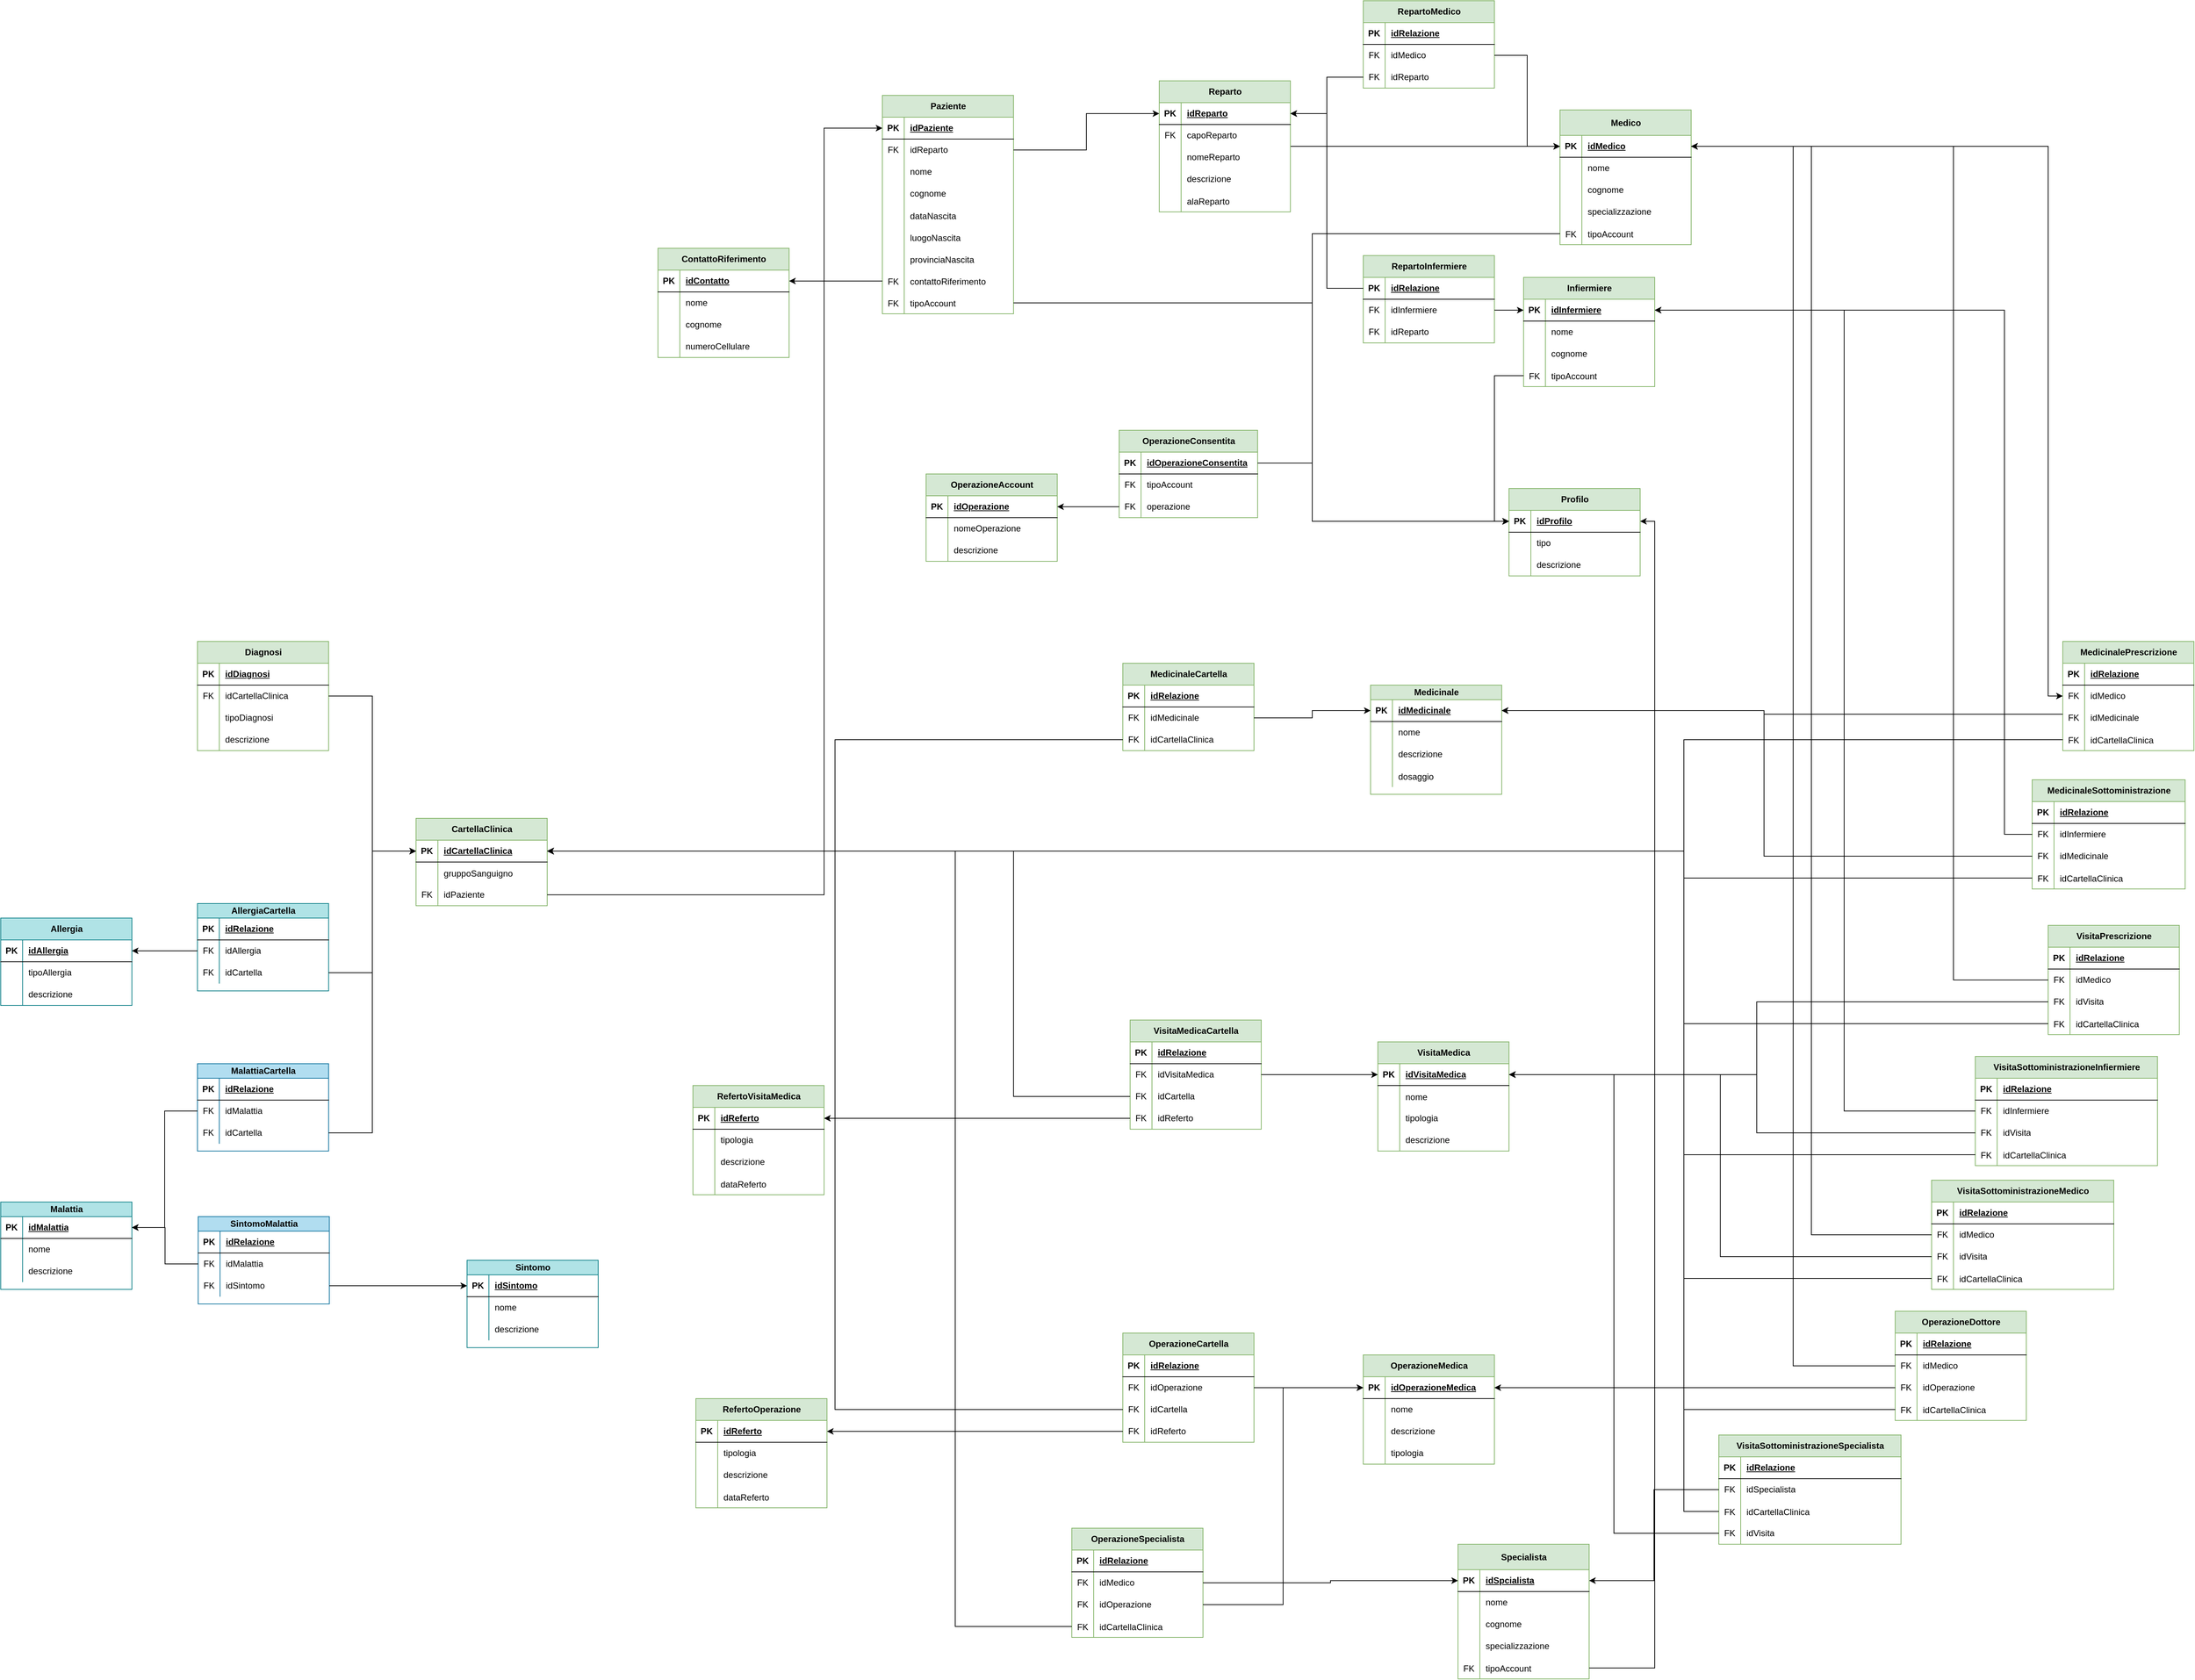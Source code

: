 <mxfile version="21.6.1" type="device">
  <diagram name="Page-1" id="OIctNYXzp_f2GCeWw9hG">
    <mxGraphModel dx="1619" dy="1187" grid="1" gridSize="10" guides="1" tooltips="1" connect="1" arrows="1" fold="1" page="1" pageScale="1" pageWidth="827" pageHeight="1169" math="0" shadow="0">
      <root>
        <mxCell id="0" />
        <mxCell id="1" parent="0" />
        <mxCell id="WsH760-7sQS958u1Zutm-1" value="Paziente" style="shape=table;startSize=30;container=1;collapsible=1;childLayout=tableLayout;fixedRows=1;rowLines=0;fontStyle=1;align=center;resizeLast=1;html=1;fillColor=#d5e8d4;strokeColor=#82b366;" parent="1" vertex="1">
          <mxGeometry x="670" y="370" width="180" height="300" as="geometry" />
        </mxCell>
        <mxCell id="WsH760-7sQS958u1Zutm-2" value="" style="shape=tableRow;horizontal=0;startSize=0;swimlaneHead=0;swimlaneBody=0;fillColor=none;collapsible=0;dropTarget=0;points=[[0,0.5],[1,0.5]];portConstraint=eastwest;top=0;left=0;right=0;bottom=1;" parent="WsH760-7sQS958u1Zutm-1" vertex="1">
          <mxGeometry y="30" width="180" height="30" as="geometry" />
        </mxCell>
        <mxCell id="WsH760-7sQS958u1Zutm-3" value="PK" style="shape=partialRectangle;connectable=0;fillColor=none;top=0;left=0;bottom=0;right=0;fontStyle=1;overflow=hidden;whiteSpace=wrap;html=1;" parent="WsH760-7sQS958u1Zutm-2" vertex="1">
          <mxGeometry width="30" height="30" as="geometry">
            <mxRectangle width="30" height="30" as="alternateBounds" />
          </mxGeometry>
        </mxCell>
        <mxCell id="WsH760-7sQS958u1Zutm-4" value="idPaziente" style="shape=partialRectangle;connectable=0;fillColor=none;top=0;left=0;bottom=0;right=0;align=left;spacingLeft=6;fontStyle=5;overflow=hidden;whiteSpace=wrap;html=1;" parent="WsH760-7sQS958u1Zutm-2" vertex="1">
          <mxGeometry x="30" width="150" height="30" as="geometry">
            <mxRectangle width="150" height="30" as="alternateBounds" />
          </mxGeometry>
        </mxCell>
        <mxCell id="WsH760-7sQS958u1Zutm-5" value="" style="shape=tableRow;horizontal=0;startSize=0;swimlaneHead=0;swimlaneBody=0;fillColor=none;collapsible=0;dropTarget=0;points=[[0,0.5],[1,0.5]];portConstraint=eastwest;top=0;left=0;right=0;bottom=0;" parent="WsH760-7sQS958u1Zutm-1" vertex="1">
          <mxGeometry y="60" width="180" height="30" as="geometry" />
        </mxCell>
        <mxCell id="WsH760-7sQS958u1Zutm-6" value="FK" style="shape=partialRectangle;connectable=0;fillColor=none;top=0;left=0;bottom=0;right=0;editable=1;overflow=hidden;whiteSpace=wrap;html=1;" parent="WsH760-7sQS958u1Zutm-5" vertex="1">
          <mxGeometry width="30" height="30" as="geometry">
            <mxRectangle width="30" height="30" as="alternateBounds" />
          </mxGeometry>
        </mxCell>
        <mxCell id="WsH760-7sQS958u1Zutm-7" value="idReparto" style="shape=partialRectangle;connectable=0;fillColor=none;top=0;left=0;bottom=0;right=0;align=left;spacingLeft=6;overflow=hidden;whiteSpace=wrap;html=1;" parent="WsH760-7sQS958u1Zutm-5" vertex="1">
          <mxGeometry x="30" width="150" height="30" as="geometry">
            <mxRectangle width="150" height="30" as="alternateBounds" />
          </mxGeometry>
        </mxCell>
        <mxCell id="WsH760-7sQS958u1Zutm-8" value="" style="shape=tableRow;horizontal=0;startSize=0;swimlaneHead=0;swimlaneBody=0;fillColor=none;collapsible=0;dropTarget=0;points=[[0,0.5],[1,0.5]];portConstraint=eastwest;top=0;left=0;right=0;bottom=0;" parent="WsH760-7sQS958u1Zutm-1" vertex="1">
          <mxGeometry y="90" width="180" height="30" as="geometry" />
        </mxCell>
        <mxCell id="WsH760-7sQS958u1Zutm-9" value="" style="shape=partialRectangle;connectable=0;fillColor=none;top=0;left=0;bottom=0;right=0;editable=1;overflow=hidden;whiteSpace=wrap;html=1;" parent="WsH760-7sQS958u1Zutm-8" vertex="1">
          <mxGeometry width="30" height="30" as="geometry">
            <mxRectangle width="30" height="30" as="alternateBounds" />
          </mxGeometry>
        </mxCell>
        <mxCell id="WsH760-7sQS958u1Zutm-10" value="nome" style="shape=partialRectangle;connectable=0;fillColor=none;top=0;left=0;bottom=0;right=0;align=left;spacingLeft=6;overflow=hidden;whiteSpace=wrap;html=1;" parent="WsH760-7sQS958u1Zutm-8" vertex="1">
          <mxGeometry x="30" width="150" height="30" as="geometry">
            <mxRectangle width="150" height="30" as="alternateBounds" />
          </mxGeometry>
        </mxCell>
        <mxCell id="WsH760-7sQS958u1Zutm-11" value="" style="shape=tableRow;horizontal=0;startSize=0;swimlaneHead=0;swimlaneBody=0;fillColor=none;collapsible=0;dropTarget=0;points=[[0,0.5],[1,0.5]];portConstraint=eastwest;top=0;left=0;right=0;bottom=0;" parent="WsH760-7sQS958u1Zutm-1" vertex="1">
          <mxGeometry y="120" width="180" height="30" as="geometry" />
        </mxCell>
        <mxCell id="WsH760-7sQS958u1Zutm-12" value="" style="shape=partialRectangle;connectable=0;fillColor=none;top=0;left=0;bottom=0;right=0;editable=1;overflow=hidden;whiteSpace=wrap;html=1;" parent="WsH760-7sQS958u1Zutm-11" vertex="1">
          <mxGeometry width="30" height="30" as="geometry">
            <mxRectangle width="30" height="30" as="alternateBounds" />
          </mxGeometry>
        </mxCell>
        <mxCell id="WsH760-7sQS958u1Zutm-13" value="cognome" style="shape=partialRectangle;connectable=0;fillColor=none;top=0;left=0;bottom=0;right=0;align=left;spacingLeft=6;overflow=hidden;whiteSpace=wrap;html=1;" parent="WsH760-7sQS958u1Zutm-11" vertex="1">
          <mxGeometry x="30" width="150" height="30" as="geometry">
            <mxRectangle width="150" height="30" as="alternateBounds" />
          </mxGeometry>
        </mxCell>
        <mxCell id="WsH760-7sQS958u1Zutm-217" value="" style="shape=tableRow;horizontal=0;startSize=0;swimlaneHead=0;swimlaneBody=0;fillColor=none;collapsible=0;dropTarget=0;points=[[0,0.5],[1,0.5]];portConstraint=eastwest;top=0;left=0;right=0;bottom=0;" parent="WsH760-7sQS958u1Zutm-1" vertex="1">
          <mxGeometry y="150" width="180" height="30" as="geometry" />
        </mxCell>
        <mxCell id="WsH760-7sQS958u1Zutm-218" value="" style="shape=partialRectangle;connectable=0;fillColor=none;top=0;left=0;bottom=0;right=0;editable=1;overflow=hidden;" parent="WsH760-7sQS958u1Zutm-217" vertex="1">
          <mxGeometry width="30" height="30" as="geometry">
            <mxRectangle width="30" height="30" as="alternateBounds" />
          </mxGeometry>
        </mxCell>
        <mxCell id="WsH760-7sQS958u1Zutm-219" value="dataNascita" style="shape=partialRectangle;connectable=0;fillColor=none;top=0;left=0;bottom=0;right=0;align=left;spacingLeft=6;overflow=hidden;" parent="WsH760-7sQS958u1Zutm-217" vertex="1">
          <mxGeometry x="30" width="150" height="30" as="geometry">
            <mxRectangle width="150" height="30" as="alternateBounds" />
          </mxGeometry>
        </mxCell>
        <mxCell id="WsH760-7sQS958u1Zutm-220" value="" style="shape=tableRow;horizontal=0;startSize=0;swimlaneHead=0;swimlaneBody=0;fillColor=none;collapsible=0;dropTarget=0;points=[[0,0.5],[1,0.5]];portConstraint=eastwest;top=0;left=0;right=0;bottom=0;" parent="WsH760-7sQS958u1Zutm-1" vertex="1">
          <mxGeometry y="180" width="180" height="30" as="geometry" />
        </mxCell>
        <mxCell id="WsH760-7sQS958u1Zutm-221" value="" style="shape=partialRectangle;connectable=0;fillColor=none;top=0;left=0;bottom=0;right=0;editable=1;overflow=hidden;" parent="WsH760-7sQS958u1Zutm-220" vertex="1">
          <mxGeometry width="30" height="30" as="geometry">
            <mxRectangle width="30" height="30" as="alternateBounds" />
          </mxGeometry>
        </mxCell>
        <mxCell id="WsH760-7sQS958u1Zutm-222" value="luogoNascita" style="shape=partialRectangle;connectable=0;fillColor=none;top=0;left=0;bottom=0;right=0;align=left;spacingLeft=6;overflow=hidden;" parent="WsH760-7sQS958u1Zutm-220" vertex="1">
          <mxGeometry x="30" width="150" height="30" as="geometry">
            <mxRectangle width="150" height="30" as="alternateBounds" />
          </mxGeometry>
        </mxCell>
        <mxCell id="nSBVuSY1zFkep2hT31Py-2" value="" style="shape=tableRow;horizontal=0;startSize=0;swimlaneHead=0;swimlaneBody=0;fillColor=none;collapsible=0;dropTarget=0;points=[[0,0.5],[1,0.5]];portConstraint=eastwest;top=0;left=0;right=0;bottom=0;" parent="WsH760-7sQS958u1Zutm-1" vertex="1">
          <mxGeometry y="210" width="180" height="30" as="geometry" />
        </mxCell>
        <mxCell id="nSBVuSY1zFkep2hT31Py-3" value="" style="shape=partialRectangle;connectable=0;fillColor=none;top=0;left=0;bottom=0;right=0;editable=1;overflow=hidden;" parent="nSBVuSY1zFkep2hT31Py-2" vertex="1">
          <mxGeometry width="30" height="30" as="geometry">
            <mxRectangle width="30" height="30" as="alternateBounds" />
          </mxGeometry>
        </mxCell>
        <mxCell id="nSBVuSY1zFkep2hT31Py-4" value="provinciaNascita" style="shape=partialRectangle;connectable=0;fillColor=none;top=0;left=0;bottom=0;right=0;align=left;spacingLeft=6;overflow=hidden;" parent="nSBVuSY1zFkep2hT31Py-2" vertex="1">
          <mxGeometry x="30" width="150" height="30" as="geometry">
            <mxRectangle width="150" height="30" as="alternateBounds" />
          </mxGeometry>
        </mxCell>
        <mxCell id="WsH760-7sQS958u1Zutm-226" value="" style="shape=tableRow;horizontal=0;startSize=0;swimlaneHead=0;swimlaneBody=0;fillColor=none;collapsible=0;dropTarget=0;points=[[0,0.5],[1,0.5]];portConstraint=eastwest;top=0;left=0;right=0;bottom=0;" parent="WsH760-7sQS958u1Zutm-1" vertex="1">
          <mxGeometry y="240" width="180" height="30" as="geometry" />
        </mxCell>
        <mxCell id="WsH760-7sQS958u1Zutm-227" value="FK" style="shape=partialRectangle;connectable=0;fillColor=none;top=0;left=0;bottom=0;right=0;editable=1;overflow=hidden;" parent="WsH760-7sQS958u1Zutm-226" vertex="1">
          <mxGeometry width="30" height="30" as="geometry">
            <mxRectangle width="30" height="30" as="alternateBounds" />
          </mxGeometry>
        </mxCell>
        <mxCell id="WsH760-7sQS958u1Zutm-228" value="contattoRiferimento" style="shape=partialRectangle;connectable=0;fillColor=none;top=0;left=0;bottom=0;right=0;align=left;spacingLeft=6;overflow=hidden;" parent="WsH760-7sQS958u1Zutm-226" vertex="1">
          <mxGeometry x="30" width="150" height="30" as="geometry">
            <mxRectangle width="150" height="30" as="alternateBounds" />
          </mxGeometry>
        </mxCell>
        <mxCell id="WsH760-7sQS958u1Zutm-243" value="" style="shape=tableRow;horizontal=0;startSize=0;swimlaneHead=0;swimlaneBody=0;fillColor=none;collapsible=0;dropTarget=0;points=[[0,0.5],[1,0.5]];portConstraint=eastwest;top=0;left=0;right=0;bottom=0;" parent="WsH760-7sQS958u1Zutm-1" vertex="1">
          <mxGeometry y="270" width="180" height="30" as="geometry" />
        </mxCell>
        <mxCell id="WsH760-7sQS958u1Zutm-244" value="FK" style="shape=partialRectangle;connectable=0;fillColor=none;top=0;left=0;bottom=0;right=0;editable=1;overflow=hidden;" parent="WsH760-7sQS958u1Zutm-243" vertex="1">
          <mxGeometry width="30" height="30" as="geometry">
            <mxRectangle width="30" height="30" as="alternateBounds" />
          </mxGeometry>
        </mxCell>
        <mxCell id="WsH760-7sQS958u1Zutm-245" value="tipoAccount" style="shape=partialRectangle;connectable=0;fillColor=none;top=0;left=0;bottom=0;right=0;align=left;spacingLeft=6;overflow=hidden;" parent="WsH760-7sQS958u1Zutm-243" vertex="1">
          <mxGeometry x="30" width="150" height="30" as="geometry">
            <mxRectangle width="150" height="30" as="alternateBounds" />
          </mxGeometry>
        </mxCell>
        <mxCell id="WsH760-7sQS958u1Zutm-14" value="Medico" style="shape=table;startSize=35;container=1;collapsible=1;childLayout=tableLayout;fixedRows=1;rowLines=0;fontStyle=1;align=center;resizeLast=1;html=1;fillColor=#d5e8d4;strokeColor=#82b366;" parent="1" vertex="1">
          <mxGeometry x="1600" y="390" width="180" height="185" as="geometry" />
        </mxCell>
        <mxCell id="WsH760-7sQS958u1Zutm-15" value="" style="shape=tableRow;horizontal=0;startSize=0;swimlaneHead=0;swimlaneBody=0;fillColor=none;collapsible=0;dropTarget=0;points=[[0,0.5],[1,0.5]];portConstraint=eastwest;top=0;left=0;right=0;bottom=1;" parent="WsH760-7sQS958u1Zutm-14" vertex="1">
          <mxGeometry y="35" width="180" height="30" as="geometry" />
        </mxCell>
        <mxCell id="WsH760-7sQS958u1Zutm-16" value="PK" style="shape=partialRectangle;connectable=0;fillColor=none;top=0;left=0;bottom=0;right=0;fontStyle=1;overflow=hidden;whiteSpace=wrap;html=1;" parent="WsH760-7sQS958u1Zutm-15" vertex="1">
          <mxGeometry width="30" height="30" as="geometry">
            <mxRectangle width="30" height="30" as="alternateBounds" />
          </mxGeometry>
        </mxCell>
        <mxCell id="WsH760-7sQS958u1Zutm-17" value="idMedico" style="shape=partialRectangle;connectable=0;fillColor=none;top=0;left=0;bottom=0;right=0;align=left;spacingLeft=6;fontStyle=5;overflow=hidden;whiteSpace=wrap;html=1;" parent="WsH760-7sQS958u1Zutm-15" vertex="1">
          <mxGeometry x="30" width="150" height="30" as="geometry">
            <mxRectangle width="150" height="30" as="alternateBounds" />
          </mxGeometry>
        </mxCell>
        <mxCell id="WsH760-7sQS958u1Zutm-18" value="" style="shape=tableRow;horizontal=0;startSize=0;swimlaneHead=0;swimlaneBody=0;fillColor=none;collapsible=0;dropTarget=0;points=[[0,0.5],[1,0.5]];portConstraint=eastwest;top=0;left=0;right=0;bottom=0;" parent="WsH760-7sQS958u1Zutm-14" vertex="1">
          <mxGeometry y="65" width="180" height="30" as="geometry" />
        </mxCell>
        <mxCell id="WsH760-7sQS958u1Zutm-19" value="" style="shape=partialRectangle;connectable=0;fillColor=none;top=0;left=0;bottom=0;right=0;editable=1;overflow=hidden;whiteSpace=wrap;html=1;" parent="WsH760-7sQS958u1Zutm-18" vertex="1">
          <mxGeometry width="30" height="30" as="geometry">
            <mxRectangle width="30" height="30" as="alternateBounds" />
          </mxGeometry>
        </mxCell>
        <mxCell id="WsH760-7sQS958u1Zutm-20" value="nome" style="shape=partialRectangle;connectable=0;fillColor=none;top=0;left=0;bottom=0;right=0;align=left;spacingLeft=6;overflow=hidden;whiteSpace=wrap;html=1;" parent="WsH760-7sQS958u1Zutm-18" vertex="1">
          <mxGeometry x="30" width="150" height="30" as="geometry">
            <mxRectangle width="150" height="30" as="alternateBounds" />
          </mxGeometry>
        </mxCell>
        <mxCell id="WsH760-7sQS958u1Zutm-21" value="" style="shape=tableRow;horizontal=0;startSize=0;swimlaneHead=0;swimlaneBody=0;fillColor=none;collapsible=0;dropTarget=0;points=[[0,0.5],[1,0.5]];portConstraint=eastwest;top=0;left=0;right=0;bottom=0;" parent="WsH760-7sQS958u1Zutm-14" vertex="1">
          <mxGeometry y="95" width="180" height="30" as="geometry" />
        </mxCell>
        <mxCell id="WsH760-7sQS958u1Zutm-22" value="" style="shape=partialRectangle;connectable=0;fillColor=none;top=0;left=0;bottom=0;right=0;editable=1;overflow=hidden;whiteSpace=wrap;html=1;" parent="WsH760-7sQS958u1Zutm-21" vertex="1">
          <mxGeometry width="30" height="30" as="geometry">
            <mxRectangle width="30" height="30" as="alternateBounds" />
          </mxGeometry>
        </mxCell>
        <mxCell id="WsH760-7sQS958u1Zutm-23" value="cognome" style="shape=partialRectangle;connectable=0;fillColor=none;top=0;left=0;bottom=0;right=0;align=left;spacingLeft=6;overflow=hidden;whiteSpace=wrap;html=1;" parent="WsH760-7sQS958u1Zutm-21" vertex="1">
          <mxGeometry x="30" width="150" height="30" as="geometry">
            <mxRectangle width="150" height="30" as="alternateBounds" />
          </mxGeometry>
        </mxCell>
        <mxCell id="WsH760-7sQS958u1Zutm-24" value="" style="shape=tableRow;horizontal=0;startSize=0;swimlaneHead=0;swimlaneBody=0;fillColor=none;collapsible=0;dropTarget=0;points=[[0,0.5],[1,0.5]];portConstraint=eastwest;top=0;left=0;right=0;bottom=0;" parent="WsH760-7sQS958u1Zutm-14" vertex="1">
          <mxGeometry y="125" width="180" height="30" as="geometry" />
        </mxCell>
        <mxCell id="WsH760-7sQS958u1Zutm-25" value="" style="shape=partialRectangle;connectable=0;fillColor=none;top=0;left=0;bottom=0;right=0;editable=1;overflow=hidden;whiteSpace=wrap;html=1;" parent="WsH760-7sQS958u1Zutm-24" vertex="1">
          <mxGeometry width="30" height="30" as="geometry">
            <mxRectangle width="30" height="30" as="alternateBounds" />
          </mxGeometry>
        </mxCell>
        <mxCell id="WsH760-7sQS958u1Zutm-26" value="specializzazione" style="shape=partialRectangle;connectable=0;fillColor=none;top=0;left=0;bottom=0;right=0;align=left;spacingLeft=6;overflow=hidden;whiteSpace=wrap;html=1;" parent="WsH760-7sQS958u1Zutm-24" vertex="1">
          <mxGeometry x="30" width="150" height="30" as="geometry">
            <mxRectangle width="150" height="30" as="alternateBounds" />
          </mxGeometry>
        </mxCell>
        <mxCell id="WsH760-7sQS958u1Zutm-250" value="" style="shape=tableRow;horizontal=0;startSize=0;swimlaneHead=0;swimlaneBody=0;fillColor=none;collapsible=0;dropTarget=0;points=[[0,0.5],[1,0.5]];portConstraint=eastwest;top=0;left=0;right=0;bottom=0;" parent="WsH760-7sQS958u1Zutm-14" vertex="1">
          <mxGeometry y="155" width="180" height="30" as="geometry" />
        </mxCell>
        <mxCell id="WsH760-7sQS958u1Zutm-251" value="FK" style="shape=partialRectangle;connectable=0;fillColor=none;top=0;left=0;bottom=0;right=0;editable=1;overflow=hidden;" parent="WsH760-7sQS958u1Zutm-250" vertex="1">
          <mxGeometry width="30" height="30" as="geometry">
            <mxRectangle width="30" height="30" as="alternateBounds" />
          </mxGeometry>
        </mxCell>
        <mxCell id="WsH760-7sQS958u1Zutm-252" value="tipoAccount" style="shape=partialRectangle;connectable=0;fillColor=none;top=0;left=0;bottom=0;right=0;align=left;spacingLeft=6;overflow=hidden;" parent="WsH760-7sQS958u1Zutm-250" vertex="1">
          <mxGeometry x="30" width="150" height="30" as="geometry">
            <mxRectangle width="150" height="30" as="alternateBounds" />
          </mxGeometry>
        </mxCell>
        <mxCell id="WsH760-7sQS958u1Zutm-27" value="Infiermiere" style="shape=table;startSize=30;container=1;collapsible=1;childLayout=tableLayout;fixedRows=1;rowLines=0;fontStyle=1;align=center;resizeLast=1;html=1;fillColor=#d5e8d4;strokeColor=#82b366;" parent="1" vertex="1">
          <mxGeometry x="1550" y="620" width="180" height="150" as="geometry" />
        </mxCell>
        <mxCell id="WsH760-7sQS958u1Zutm-28" value="" style="shape=tableRow;horizontal=0;startSize=0;swimlaneHead=0;swimlaneBody=0;fillColor=none;collapsible=0;dropTarget=0;points=[[0,0.5],[1,0.5]];portConstraint=eastwest;top=0;left=0;right=0;bottom=1;" parent="WsH760-7sQS958u1Zutm-27" vertex="1">
          <mxGeometry y="30" width="180" height="30" as="geometry" />
        </mxCell>
        <mxCell id="WsH760-7sQS958u1Zutm-29" value="PK" style="shape=partialRectangle;connectable=0;fillColor=none;top=0;left=0;bottom=0;right=0;fontStyle=1;overflow=hidden;whiteSpace=wrap;html=1;" parent="WsH760-7sQS958u1Zutm-28" vertex="1">
          <mxGeometry width="30" height="30" as="geometry">
            <mxRectangle width="30" height="30" as="alternateBounds" />
          </mxGeometry>
        </mxCell>
        <mxCell id="WsH760-7sQS958u1Zutm-30" value="idInfermiere" style="shape=partialRectangle;connectable=0;fillColor=none;top=0;left=0;bottom=0;right=0;align=left;spacingLeft=6;fontStyle=5;overflow=hidden;whiteSpace=wrap;html=1;" parent="WsH760-7sQS958u1Zutm-28" vertex="1">
          <mxGeometry x="30" width="150" height="30" as="geometry">
            <mxRectangle width="150" height="30" as="alternateBounds" />
          </mxGeometry>
        </mxCell>
        <mxCell id="WsH760-7sQS958u1Zutm-31" value="" style="shape=tableRow;horizontal=0;startSize=0;swimlaneHead=0;swimlaneBody=0;fillColor=none;collapsible=0;dropTarget=0;points=[[0,0.5],[1,0.5]];portConstraint=eastwest;top=0;left=0;right=0;bottom=0;" parent="WsH760-7sQS958u1Zutm-27" vertex="1">
          <mxGeometry y="60" width="180" height="30" as="geometry" />
        </mxCell>
        <mxCell id="WsH760-7sQS958u1Zutm-32" value="" style="shape=partialRectangle;connectable=0;fillColor=none;top=0;left=0;bottom=0;right=0;editable=1;overflow=hidden;whiteSpace=wrap;html=1;" parent="WsH760-7sQS958u1Zutm-31" vertex="1">
          <mxGeometry width="30" height="30" as="geometry">
            <mxRectangle width="30" height="30" as="alternateBounds" />
          </mxGeometry>
        </mxCell>
        <mxCell id="WsH760-7sQS958u1Zutm-33" value="nome" style="shape=partialRectangle;connectable=0;fillColor=none;top=0;left=0;bottom=0;right=0;align=left;spacingLeft=6;overflow=hidden;whiteSpace=wrap;html=1;" parent="WsH760-7sQS958u1Zutm-31" vertex="1">
          <mxGeometry x="30" width="150" height="30" as="geometry">
            <mxRectangle width="150" height="30" as="alternateBounds" />
          </mxGeometry>
        </mxCell>
        <mxCell id="WsH760-7sQS958u1Zutm-34" value="" style="shape=tableRow;horizontal=0;startSize=0;swimlaneHead=0;swimlaneBody=0;fillColor=none;collapsible=0;dropTarget=0;points=[[0,0.5],[1,0.5]];portConstraint=eastwest;top=0;left=0;right=0;bottom=0;" parent="WsH760-7sQS958u1Zutm-27" vertex="1">
          <mxGeometry y="90" width="180" height="30" as="geometry" />
        </mxCell>
        <mxCell id="WsH760-7sQS958u1Zutm-35" value="" style="shape=partialRectangle;connectable=0;fillColor=none;top=0;left=0;bottom=0;right=0;editable=1;overflow=hidden;whiteSpace=wrap;html=1;" parent="WsH760-7sQS958u1Zutm-34" vertex="1">
          <mxGeometry width="30" height="30" as="geometry">
            <mxRectangle width="30" height="30" as="alternateBounds" />
          </mxGeometry>
        </mxCell>
        <mxCell id="WsH760-7sQS958u1Zutm-36" value="cognome" style="shape=partialRectangle;connectable=0;fillColor=none;top=0;left=0;bottom=0;right=0;align=left;spacingLeft=6;overflow=hidden;whiteSpace=wrap;html=1;" parent="WsH760-7sQS958u1Zutm-34" vertex="1">
          <mxGeometry x="30" width="150" height="30" as="geometry">
            <mxRectangle width="150" height="30" as="alternateBounds" />
          </mxGeometry>
        </mxCell>
        <mxCell id="WsH760-7sQS958u1Zutm-253" value="" style="shape=tableRow;horizontal=0;startSize=0;swimlaneHead=0;swimlaneBody=0;fillColor=none;collapsible=0;dropTarget=0;points=[[0,0.5],[1,0.5]];portConstraint=eastwest;top=0;left=0;right=0;bottom=0;" parent="WsH760-7sQS958u1Zutm-27" vertex="1">
          <mxGeometry y="120" width="180" height="30" as="geometry" />
        </mxCell>
        <mxCell id="WsH760-7sQS958u1Zutm-254" value="FK" style="shape=partialRectangle;connectable=0;fillColor=none;top=0;left=0;bottom=0;right=0;editable=1;overflow=hidden;" parent="WsH760-7sQS958u1Zutm-253" vertex="1">
          <mxGeometry width="30" height="30" as="geometry">
            <mxRectangle width="30" height="30" as="alternateBounds" />
          </mxGeometry>
        </mxCell>
        <mxCell id="WsH760-7sQS958u1Zutm-255" value="tipoAccount" style="shape=partialRectangle;connectable=0;fillColor=none;top=0;left=0;bottom=0;right=0;align=left;spacingLeft=6;overflow=hidden;" parent="WsH760-7sQS958u1Zutm-253" vertex="1">
          <mxGeometry x="30" width="150" height="30" as="geometry">
            <mxRectangle width="150" height="30" as="alternateBounds" />
          </mxGeometry>
        </mxCell>
        <mxCell id="WsH760-7sQS958u1Zutm-105" style="edgeStyle=orthogonalEdgeStyle;rounded=0;orthogonalLoop=1;jettySize=auto;html=1;" parent="1" source="WsH760-7sQS958u1Zutm-40" target="WsH760-7sQS958u1Zutm-15" edge="1">
          <mxGeometry relative="1" as="geometry" />
        </mxCell>
        <mxCell id="WsH760-7sQS958u1Zutm-40" value="Reparto" style="shape=table;startSize=30;container=1;collapsible=1;childLayout=tableLayout;fixedRows=1;rowLines=0;fontStyle=1;align=center;resizeLast=1;html=1;fillColor=#d5e8d4;strokeColor=#82b366;" parent="1" vertex="1">
          <mxGeometry x="1050" y="350" width="180" height="180" as="geometry" />
        </mxCell>
        <mxCell id="WsH760-7sQS958u1Zutm-41" value="" style="shape=tableRow;horizontal=0;startSize=0;swimlaneHead=0;swimlaneBody=0;fillColor=none;collapsible=0;dropTarget=0;points=[[0,0.5],[1,0.5]];portConstraint=eastwest;top=0;left=0;right=0;bottom=1;" parent="WsH760-7sQS958u1Zutm-40" vertex="1">
          <mxGeometry y="30" width="180" height="30" as="geometry" />
        </mxCell>
        <mxCell id="WsH760-7sQS958u1Zutm-42" value="PK" style="shape=partialRectangle;connectable=0;fillColor=none;top=0;left=0;bottom=0;right=0;fontStyle=1;overflow=hidden;whiteSpace=wrap;html=1;" parent="WsH760-7sQS958u1Zutm-41" vertex="1">
          <mxGeometry width="30" height="30" as="geometry">
            <mxRectangle width="30" height="30" as="alternateBounds" />
          </mxGeometry>
        </mxCell>
        <mxCell id="WsH760-7sQS958u1Zutm-43" value="idReparto" style="shape=partialRectangle;connectable=0;fillColor=none;top=0;left=0;bottom=0;right=0;align=left;spacingLeft=6;fontStyle=5;overflow=hidden;whiteSpace=wrap;html=1;" parent="WsH760-7sQS958u1Zutm-41" vertex="1">
          <mxGeometry x="30" width="150" height="30" as="geometry">
            <mxRectangle width="150" height="30" as="alternateBounds" />
          </mxGeometry>
        </mxCell>
        <mxCell id="WsH760-7sQS958u1Zutm-44" value="" style="shape=tableRow;horizontal=0;startSize=0;swimlaneHead=0;swimlaneBody=0;fillColor=none;collapsible=0;dropTarget=0;points=[[0,0.5],[1,0.5]];portConstraint=eastwest;top=0;left=0;right=0;bottom=0;" parent="WsH760-7sQS958u1Zutm-40" vertex="1">
          <mxGeometry y="60" width="180" height="30" as="geometry" />
        </mxCell>
        <mxCell id="WsH760-7sQS958u1Zutm-45" value="FK" style="shape=partialRectangle;connectable=0;fillColor=none;top=0;left=0;bottom=0;right=0;editable=1;overflow=hidden;whiteSpace=wrap;html=1;" parent="WsH760-7sQS958u1Zutm-44" vertex="1">
          <mxGeometry width="30" height="30" as="geometry">
            <mxRectangle width="30" height="30" as="alternateBounds" />
          </mxGeometry>
        </mxCell>
        <mxCell id="WsH760-7sQS958u1Zutm-46" value="capoReparto" style="shape=partialRectangle;connectable=0;fillColor=none;top=0;left=0;bottom=0;right=0;align=left;spacingLeft=6;overflow=hidden;whiteSpace=wrap;html=1;" parent="WsH760-7sQS958u1Zutm-44" vertex="1">
          <mxGeometry x="30" width="150" height="30" as="geometry">
            <mxRectangle width="150" height="30" as="alternateBounds" />
          </mxGeometry>
        </mxCell>
        <mxCell id="WsH760-7sQS958u1Zutm-47" value="" style="shape=tableRow;horizontal=0;startSize=0;swimlaneHead=0;swimlaneBody=0;fillColor=none;collapsible=0;dropTarget=0;points=[[0,0.5],[1,0.5]];portConstraint=eastwest;top=0;left=0;right=0;bottom=0;" parent="WsH760-7sQS958u1Zutm-40" vertex="1">
          <mxGeometry y="90" width="180" height="30" as="geometry" />
        </mxCell>
        <mxCell id="WsH760-7sQS958u1Zutm-48" value="" style="shape=partialRectangle;connectable=0;fillColor=none;top=0;left=0;bottom=0;right=0;editable=1;overflow=hidden;whiteSpace=wrap;html=1;" parent="WsH760-7sQS958u1Zutm-47" vertex="1">
          <mxGeometry width="30" height="30" as="geometry">
            <mxRectangle width="30" height="30" as="alternateBounds" />
          </mxGeometry>
        </mxCell>
        <mxCell id="WsH760-7sQS958u1Zutm-49" value="nomeReparto" style="shape=partialRectangle;connectable=0;fillColor=none;top=0;left=0;bottom=0;right=0;align=left;spacingLeft=6;overflow=hidden;whiteSpace=wrap;html=1;" parent="WsH760-7sQS958u1Zutm-47" vertex="1">
          <mxGeometry x="30" width="150" height="30" as="geometry">
            <mxRectangle width="150" height="30" as="alternateBounds" />
          </mxGeometry>
        </mxCell>
        <mxCell id="WsH760-7sQS958u1Zutm-50" value="" style="shape=tableRow;horizontal=0;startSize=0;swimlaneHead=0;swimlaneBody=0;fillColor=none;collapsible=0;dropTarget=0;points=[[0,0.5],[1,0.5]];portConstraint=eastwest;top=0;left=0;right=0;bottom=0;" parent="WsH760-7sQS958u1Zutm-40" vertex="1">
          <mxGeometry y="120" width="180" height="30" as="geometry" />
        </mxCell>
        <mxCell id="WsH760-7sQS958u1Zutm-51" value="" style="shape=partialRectangle;connectable=0;fillColor=none;top=0;left=0;bottom=0;right=0;editable=1;overflow=hidden;whiteSpace=wrap;html=1;" parent="WsH760-7sQS958u1Zutm-50" vertex="1">
          <mxGeometry width="30" height="30" as="geometry">
            <mxRectangle width="30" height="30" as="alternateBounds" />
          </mxGeometry>
        </mxCell>
        <mxCell id="WsH760-7sQS958u1Zutm-52" value="descrizione" style="shape=partialRectangle;connectable=0;fillColor=none;top=0;left=0;bottom=0;right=0;align=left;spacingLeft=6;overflow=hidden;whiteSpace=wrap;html=1;" parent="WsH760-7sQS958u1Zutm-50" vertex="1">
          <mxGeometry x="30" width="150" height="30" as="geometry">
            <mxRectangle width="150" height="30" as="alternateBounds" />
          </mxGeometry>
        </mxCell>
        <mxCell id="WsH760-7sQS958u1Zutm-135" value="" style="shape=tableRow;horizontal=0;startSize=0;swimlaneHead=0;swimlaneBody=0;fillColor=none;collapsible=0;dropTarget=0;points=[[0,0.5],[1,0.5]];portConstraint=eastwest;top=0;left=0;right=0;bottom=0;" parent="WsH760-7sQS958u1Zutm-40" vertex="1">
          <mxGeometry y="150" width="180" height="30" as="geometry" />
        </mxCell>
        <mxCell id="WsH760-7sQS958u1Zutm-136" value="" style="shape=partialRectangle;connectable=0;fillColor=none;top=0;left=0;bottom=0;right=0;editable=1;overflow=hidden;" parent="WsH760-7sQS958u1Zutm-135" vertex="1">
          <mxGeometry width="30" height="30" as="geometry">
            <mxRectangle width="30" height="30" as="alternateBounds" />
          </mxGeometry>
        </mxCell>
        <mxCell id="WsH760-7sQS958u1Zutm-137" value="alaReparto" style="shape=partialRectangle;connectable=0;fillColor=none;top=0;left=0;bottom=0;right=0;align=left;spacingLeft=6;overflow=hidden;" parent="WsH760-7sQS958u1Zutm-135" vertex="1">
          <mxGeometry x="30" width="150" height="30" as="geometry">
            <mxRectangle width="150" height="30" as="alternateBounds" />
          </mxGeometry>
        </mxCell>
        <mxCell id="WsH760-7sQS958u1Zutm-53" value="Medicinale" style="shape=table;startSize=20;container=1;collapsible=1;childLayout=tableLayout;fixedRows=1;rowLines=0;fontStyle=1;align=center;resizeLast=1;html=1;fillColor=#d5e8d4;strokeColor=#82b366;" parent="1" vertex="1">
          <mxGeometry x="1340" y="1180" width="180" height="150" as="geometry" />
        </mxCell>
        <mxCell id="WsH760-7sQS958u1Zutm-54" value="" style="shape=tableRow;horizontal=0;startSize=0;swimlaneHead=0;swimlaneBody=0;fillColor=none;collapsible=0;dropTarget=0;points=[[0,0.5],[1,0.5]];portConstraint=eastwest;top=0;left=0;right=0;bottom=1;" parent="WsH760-7sQS958u1Zutm-53" vertex="1">
          <mxGeometry y="20" width="180" height="30" as="geometry" />
        </mxCell>
        <mxCell id="WsH760-7sQS958u1Zutm-55" value="PK" style="shape=partialRectangle;connectable=0;fillColor=none;top=0;left=0;bottom=0;right=0;fontStyle=1;overflow=hidden;whiteSpace=wrap;html=1;" parent="WsH760-7sQS958u1Zutm-54" vertex="1">
          <mxGeometry width="30" height="30" as="geometry">
            <mxRectangle width="30" height="30" as="alternateBounds" />
          </mxGeometry>
        </mxCell>
        <mxCell id="WsH760-7sQS958u1Zutm-56" value="idMedicinale" style="shape=partialRectangle;connectable=0;fillColor=none;top=0;left=0;bottom=0;right=0;align=left;spacingLeft=6;fontStyle=5;overflow=hidden;whiteSpace=wrap;html=1;" parent="WsH760-7sQS958u1Zutm-54" vertex="1">
          <mxGeometry x="30" width="150" height="30" as="geometry">
            <mxRectangle width="150" height="30" as="alternateBounds" />
          </mxGeometry>
        </mxCell>
        <mxCell id="WsH760-7sQS958u1Zutm-60" value="" style="shape=tableRow;horizontal=0;startSize=0;swimlaneHead=0;swimlaneBody=0;fillColor=none;collapsible=0;dropTarget=0;points=[[0,0.5],[1,0.5]];portConstraint=eastwest;top=0;left=0;right=0;bottom=0;" parent="WsH760-7sQS958u1Zutm-53" vertex="1">
          <mxGeometry y="50" width="180" height="30" as="geometry" />
        </mxCell>
        <mxCell id="WsH760-7sQS958u1Zutm-61" value="" style="shape=partialRectangle;connectable=0;fillColor=none;top=0;left=0;bottom=0;right=0;editable=1;overflow=hidden;whiteSpace=wrap;html=1;" parent="WsH760-7sQS958u1Zutm-60" vertex="1">
          <mxGeometry width="30" height="30" as="geometry">
            <mxRectangle width="30" height="30" as="alternateBounds" />
          </mxGeometry>
        </mxCell>
        <mxCell id="WsH760-7sQS958u1Zutm-62" value="nome" style="shape=partialRectangle;connectable=0;fillColor=none;top=0;left=0;bottom=0;right=0;align=left;spacingLeft=6;overflow=hidden;whiteSpace=wrap;html=1;" parent="WsH760-7sQS958u1Zutm-60" vertex="1">
          <mxGeometry x="30" width="150" height="30" as="geometry">
            <mxRectangle width="150" height="30" as="alternateBounds" />
          </mxGeometry>
        </mxCell>
        <mxCell id="WsH760-7sQS958u1Zutm-63" value="" style="shape=tableRow;horizontal=0;startSize=0;swimlaneHead=0;swimlaneBody=0;fillColor=none;collapsible=0;dropTarget=0;points=[[0,0.5],[1,0.5]];portConstraint=eastwest;top=0;left=0;right=0;bottom=0;" parent="WsH760-7sQS958u1Zutm-53" vertex="1">
          <mxGeometry y="80" width="180" height="30" as="geometry" />
        </mxCell>
        <mxCell id="WsH760-7sQS958u1Zutm-64" value="" style="shape=partialRectangle;connectable=0;fillColor=none;top=0;left=0;bottom=0;right=0;editable=1;overflow=hidden;whiteSpace=wrap;html=1;" parent="WsH760-7sQS958u1Zutm-63" vertex="1">
          <mxGeometry width="30" height="30" as="geometry">
            <mxRectangle width="30" height="30" as="alternateBounds" />
          </mxGeometry>
        </mxCell>
        <mxCell id="WsH760-7sQS958u1Zutm-65" value="descrizione" style="shape=partialRectangle;connectable=0;fillColor=none;top=0;left=0;bottom=0;right=0;align=left;spacingLeft=6;overflow=hidden;whiteSpace=wrap;html=1;" parent="WsH760-7sQS958u1Zutm-63" vertex="1">
          <mxGeometry x="30" width="150" height="30" as="geometry">
            <mxRectangle width="150" height="30" as="alternateBounds" />
          </mxGeometry>
        </mxCell>
        <mxCell id="WsH760-7sQS958u1Zutm-211" value="" style="shape=tableRow;horizontal=0;startSize=0;swimlaneHead=0;swimlaneBody=0;fillColor=none;collapsible=0;dropTarget=0;points=[[0,0.5],[1,0.5]];portConstraint=eastwest;top=0;left=0;right=0;bottom=0;" parent="WsH760-7sQS958u1Zutm-53" vertex="1">
          <mxGeometry y="110" width="180" height="30" as="geometry" />
        </mxCell>
        <mxCell id="WsH760-7sQS958u1Zutm-212" value="" style="shape=partialRectangle;connectable=0;fillColor=none;top=0;left=0;bottom=0;right=0;editable=1;overflow=hidden;" parent="WsH760-7sQS958u1Zutm-211" vertex="1">
          <mxGeometry width="30" height="30" as="geometry">
            <mxRectangle width="30" height="30" as="alternateBounds" />
          </mxGeometry>
        </mxCell>
        <mxCell id="WsH760-7sQS958u1Zutm-213" value="dosaggio" style="shape=partialRectangle;connectable=0;fillColor=none;top=0;left=0;bottom=0;right=0;align=left;spacingLeft=6;overflow=hidden;" parent="WsH760-7sQS958u1Zutm-211" vertex="1">
          <mxGeometry x="30" width="150" height="30" as="geometry">
            <mxRectangle width="150" height="30" as="alternateBounds" />
          </mxGeometry>
        </mxCell>
        <mxCell id="WsH760-7sQS958u1Zutm-66" value="VisitaMedica" style="shape=table;startSize=30;container=1;collapsible=1;childLayout=tableLayout;fixedRows=1;rowLines=0;fontStyle=1;align=center;resizeLast=1;html=1;fillColor=#d5e8d4;strokeColor=#82b366;" parent="1" vertex="1">
          <mxGeometry x="1350" y="1670" width="180" height="150" as="geometry" />
        </mxCell>
        <mxCell id="WsH760-7sQS958u1Zutm-67" value="" style="shape=tableRow;horizontal=0;startSize=0;swimlaneHead=0;swimlaneBody=0;fillColor=none;collapsible=0;dropTarget=0;points=[[0,0.5],[1,0.5]];portConstraint=eastwest;top=0;left=0;right=0;bottom=1;" parent="WsH760-7sQS958u1Zutm-66" vertex="1">
          <mxGeometry y="30" width="180" height="30" as="geometry" />
        </mxCell>
        <mxCell id="WsH760-7sQS958u1Zutm-68" value="PK" style="shape=partialRectangle;connectable=0;fillColor=none;top=0;left=0;bottom=0;right=0;fontStyle=1;overflow=hidden;whiteSpace=wrap;html=1;" parent="WsH760-7sQS958u1Zutm-67" vertex="1">
          <mxGeometry width="30" height="30" as="geometry">
            <mxRectangle width="30" height="30" as="alternateBounds" />
          </mxGeometry>
        </mxCell>
        <mxCell id="WsH760-7sQS958u1Zutm-69" value="idVisitaMedica" style="shape=partialRectangle;connectable=0;fillColor=none;top=0;left=0;bottom=0;right=0;align=left;spacingLeft=6;fontStyle=5;overflow=hidden;whiteSpace=wrap;html=1;" parent="WsH760-7sQS958u1Zutm-67" vertex="1">
          <mxGeometry x="30" width="150" height="30" as="geometry">
            <mxRectangle width="150" height="30" as="alternateBounds" />
          </mxGeometry>
        </mxCell>
        <mxCell id="6wc-t4YXfFv5NlyFffi2-1" value="" style="shape=tableRow;horizontal=0;startSize=0;swimlaneHead=0;swimlaneBody=0;fillColor=none;collapsible=0;dropTarget=0;points=[[0,0.5],[1,0.5]];portConstraint=eastwest;top=0;left=0;right=0;bottom=0;" parent="WsH760-7sQS958u1Zutm-66" vertex="1">
          <mxGeometry y="60" width="180" height="30" as="geometry" />
        </mxCell>
        <mxCell id="6wc-t4YXfFv5NlyFffi2-2" value="" style="shape=partialRectangle;connectable=0;fillColor=none;top=0;left=0;bottom=0;right=0;editable=1;overflow=hidden;" parent="6wc-t4YXfFv5NlyFffi2-1" vertex="1">
          <mxGeometry width="30" height="30" as="geometry">
            <mxRectangle width="30" height="30" as="alternateBounds" />
          </mxGeometry>
        </mxCell>
        <mxCell id="6wc-t4YXfFv5NlyFffi2-3" value="nome" style="shape=partialRectangle;connectable=0;fillColor=none;top=0;left=0;bottom=0;right=0;align=left;spacingLeft=6;overflow=hidden;" parent="6wc-t4YXfFv5NlyFffi2-1" vertex="1">
          <mxGeometry x="30" width="150" height="30" as="geometry">
            <mxRectangle width="150" height="30" as="alternateBounds" />
          </mxGeometry>
        </mxCell>
        <mxCell id="WsH760-7sQS958u1Zutm-73" value="" style="shape=tableRow;horizontal=0;startSize=0;swimlaneHead=0;swimlaneBody=0;fillColor=none;collapsible=0;dropTarget=0;points=[[0,0.5],[1,0.5]];portConstraint=eastwest;top=0;left=0;right=0;bottom=0;" parent="WsH760-7sQS958u1Zutm-66" vertex="1">
          <mxGeometry y="90" width="180" height="30" as="geometry" />
        </mxCell>
        <mxCell id="WsH760-7sQS958u1Zutm-74" value="" style="shape=partialRectangle;connectable=0;fillColor=none;top=0;left=0;bottom=0;right=0;editable=1;overflow=hidden;whiteSpace=wrap;html=1;" parent="WsH760-7sQS958u1Zutm-73" vertex="1">
          <mxGeometry width="30" height="30" as="geometry">
            <mxRectangle width="30" height="30" as="alternateBounds" />
          </mxGeometry>
        </mxCell>
        <mxCell id="WsH760-7sQS958u1Zutm-75" value="tipologia" style="shape=partialRectangle;connectable=0;fillColor=none;top=0;left=0;bottom=0;right=0;align=left;spacingLeft=6;overflow=hidden;whiteSpace=wrap;html=1;" parent="WsH760-7sQS958u1Zutm-73" vertex="1">
          <mxGeometry x="30" width="150" height="30" as="geometry">
            <mxRectangle width="150" height="30" as="alternateBounds" />
          </mxGeometry>
        </mxCell>
        <mxCell id="WsH760-7sQS958u1Zutm-76" value="" style="shape=tableRow;horizontal=0;startSize=0;swimlaneHead=0;swimlaneBody=0;fillColor=none;collapsible=0;dropTarget=0;points=[[0,0.5],[1,0.5]];portConstraint=eastwest;top=0;left=0;right=0;bottom=0;" parent="WsH760-7sQS958u1Zutm-66" vertex="1">
          <mxGeometry y="120" width="180" height="30" as="geometry" />
        </mxCell>
        <mxCell id="WsH760-7sQS958u1Zutm-77" value="" style="shape=partialRectangle;connectable=0;fillColor=none;top=0;left=0;bottom=0;right=0;editable=1;overflow=hidden;whiteSpace=wrap;html=1;" parent="WsH760-7sQS958u1Zutm-76" vertex="1">
          <mxGeometry width="30" height="30" as="geometry">
            <mxRectangle width="30" height="30" as="alternateBounds" />
          </mxGeometry>
        </mxCell>
        <mxCell id="WsH760-7sQS958u1Zutm-78" value="descrizione" style="shape=partialRectangle;connectable=0;fillColor=none;top=0;left=0;bottom=0;right=0;align=left;spacingLeft=6;overflow=hidden;whiteSpace=wrap;html=1;" parent="WsH760-7sQS958u1Zutm-76" vertex="1">
          <mxGeometry x="30" width="150" height="30" as="geometry">
            <mxRectangle width="150" height="30" as="alternateBounds" />
          </mxGeometry>
        </mxCell>
        <mxCell id="WsH760-7sQS958u1Zutm-79" value="OperazioneMedica" style="shape=table;startSize=30;container=1;collapsible=1;childLayout=tableLayout;fixedRows=1;rowLines=0;fontStyle=1;align=center;resizeLast=1;html=1;fillColor=#d5e8d4;strokeColor=#82b366;" parent="1" vertex="1">
          <mxGeometry x="1330" y="2100" width="180" height="150" as="geometry" />
        </mxCell>
        <mxCell id="WsH760-7sQS958u1Zutm-80" value="" style="shape=tableRow;horizontal=0;startSize=0;swimlaneHead=0;swimlaneBody=0;fillColor=none;collapsible=0;dropTarget=0;points=[[0,0.5],[1,0.5]];portConstraint=eastwest;top=0;left=0;right=0;bottom=1;" parent="WsH760-7sQS958u1Zutm-79" vertex="1">
          <mxGeometry y="30" width="180" height="30" as="geometry" />
        </mxCell>
        <mxCell id="WsH760-7sQS958u1Zutm-81" value="PK" style="shape=partialRectangle;connectable=0;fillColor=none;top=0;left=0;bottom=0;right=0;fontStyle=1;overflow=hidden;whiteSpace=wrap;html=1;" parent="WsH760-7sQS958u1Zutm-80" vertex="1">
          <mxGeometry width="30" height="30" as="geometry">
            <mxRectangle width="30" height="30" as="alternateBounds" />
          </mxGeometry>
        </mxCell>
        <mxCell id="WsH760-7sQS958u1Zutm-82" value="idOperazioneMedica" style="shape=partialRectangle;connectable=0;fillColor=none;top=0;left=0;bottom=0;right=0;align=left;spacingLeft=6;fontStyle=5;overflow=hidden;whiteSpace=wrap;html=1;" parent="WsH760-7sQS958u1Zutm-80" vertex="1">
          <mxGeometry x="30" width="150" height="30" as="geometry">
            <mxRectangle width="150" height="30" as="alternateBounds" />
          </mxGeometry>
        </mxCell>
        <mxCell id="WsH760-7sQS958u1Zutm-83" value="" style="shape=tableRow;horizontal=0;startSize=0;swimlaneHead=0;swimlaneBody=0;fillColor=none;collapsible=0;dropTarget=0;points=[[0,0.5],[1,0.5]];portConstraint=eastwest;top=0;left=0;right=0;bottom=0;" parent="WsH760-7sQS958u1Zutm-79" vertex="1">
          <mxGeometry y="60" width="180" height="30" as="geometry" />
        </mxCell>
        <mxCell id="WsH760-7sQS958u1Zutm-84" value="" style="shape=partialRectangle;connectable=0;fillColor=none;top=0;left=0;bottom=0;right=0;editable=1;overflow=hidden;whiteSpace=wrap;html=1;" parent="WsH760-7sQS958u1Zutm-83" vertex="1">
          <mxGeometry width="30" height="30" as="geometry">
            <mxRectangle width="30" height="30" as="alternateBounds" />
          </mxGeometry>
        </mxCell>
        <mxCell id="WsH760-7sQS958u1Zutm-85" value="nome" style="shape=partialRectangle;connectable=0;fillColor=none;top=0;left=0;bottom=0;right=0;align=left;spacingLeft=6;overflow=hidden;whiteSpace=wrap;html=1;" parent="WsH760-7sQS958u1Zutm-83" vertex="1">
          <mxGeometry x="30" width="150" height="30" as="geometry">
            <mxRectangle width="150" height="30" as="alternateBounds" />
          </mxGeometry>
        </mxCell>
        <mxCell id="WsH760-7sQS958u1Zutm-86" value="" style="shape=tableRow;horizontal=0;startSize=0;swimlaneHead=0;swimlaneBody=0;fillColor=none;collapsible=0;dropTarget=0;points=[[0,0.5],[1,0.5]];portConstraint=eastwest;top=0;left=0;right=0;bottom=0;" parent="WsH760-7sQS958u1Zutm-79" vertex="1">
          <mxGeometry y="90" width="180" height="30" as="geometry" />
        </mxCell>
        <mxCell id="WsH760-7sQS958u1Zutm-87" value="" style="shape=partialRectangle;connectable=0;fillColor=none;top=0;left=0;bottom=0;right=0;editable=1;overflow=hidden;whiteSpace=wrap;html=1;" parent="WsH760-7sQS958u1Zutm-86" vertex="1">
          <mxGeometry width="30" height="30" as="geometry">
            <mxRectangle width="30" height="30" as="alternateBounds" />
          </mxGeometry>
        </mxCell>
        <mxCell id="WsH760-7sQS958u1Zutm-88" value="descrizione" style="shape=partialRectangle;connectable=0;fillColor=none;top=0;left=0;bottom=0;right=0;align=left;spacingLeft=6;overflow=hidden;whiteSpace=wrap;html=1;" parent="WsH760-7sQS958u1Zutm-86" vertex="1">
          <mxGeometry x="30" width="150" height="30" as="geometry">
            <mxRectangle width="150" height="30" as="alternateBounds" />
          </mxGeometry>
        </mxCell>
        <mxCell id="GNbFlX3Q_T4Xay_Im6As-43" value="" style="shape=tableRow;horizontal=0;startSize=0;swimlaneHead=0;swimlaneBody=0;fillColor=none;collapsible=0;dropTarget=0;points=[[0,0.5],[1,0.5]];portConstraint=eastwest;top=0;left=0;right=0;bottom=0;" parent="WsH760-7sQS958u1Zutm-79" vertex="1">
          <mxGeometry y="120" width="180" height="30" as="geometry" />
        </mxCell>
        <mxCell id="GNbFlX3Q_T4Xay_Im6As-44" value="" style="shape=partialRectangle;connectable=0;fillColor=none;top=0;left=0;bottom=0;right=0;fontStyle=0;overflow=hidden;whiteSpace=wrap;html=1;" parent="GNbFlX3Q_T4Xay_Im6As-43" vertex="1">
          <mxGeometry width="30" height="30" as="geometry">
            <mxRectangle width="30" height="30" as="alternateBounds" />
          </mxGeometry>
        </mxCell>
        <mxCell id="GNbFlX3Q_T4Xay_Im6As-45" value="tipologia" style="shape=partialRectangle;connectable=0;fillColor=none;top=0;left=0;bottom=0;right=0;align=left;spacingLeft=6;fontStyle=0;overflow=hidden;whiteSpace=wrap;html=1;" parent="GNbFlX3Q_T4Xay_Im6As-43" vertex="1">
          <mxGeometry x="30" width="150" height="30" as="geometry">
            <mxRectangle width="150" height="30" as="alternateBounds" />
          </mxGeometry>
        </mxCell>
        <mxCell id="WsH760-7sQS958u1Zutm-92" value="Diagnosi" style="shape=table;startSize=30;container=1;collapsible=1;childLayout=tableLayout;fixedRows=1;rowLines=0;fontStyle=1;align=center;resizeLast=1;html=1;fillColor=#d5e8d4;strokeColor=#82b366;" parent="1" vertex="1">
          <mxGeometry x="-270" y="1120" width="180" height="150" as="geometry" />
        </mxCell>
        <mxCell id="WsH760-7sQS958u1Zutm-93" value="" style="shape=tableRow;horizontal=0;startSize=0;swimlaneHead=0;swimlaneBody=0;fillColor=none;collapsible=0;dropTarget=0;points=[[0,0.5],[1,0.5]];portConstraint=eastwest;top=0;left=0;right=0;bottom=1;" parent="WsH760-7sQS958u1Zutm-92" vertex="1">
          <mxGeometry y="30" width="180" height="30" as="geometry" />
        </mxCell>
        <mxCell id="WsH760-7sQS958u1Zutm-94" value="PK" style="shape=partialRectangle;connectable=0;fillColor=none;top=0;left=0;bottom=0;right=0;fontStyle=1;overflow=hidden;whiteSpace=wrap;html=1;" parent="WsH760-7sQS958u1Zutm-93" vertex="1">
          <mxGeometry width="30" height="30" as="geometry">
            <mxRectangle width="30" height="30" as="alternateBounds" />
          </mxGeometry>
        </mxCell>
        <mxCell id="WsH760-7sQS958u1Zutm-95" value="idDiagnosi" style="shape=partialRectangle;connectable=0;fillColor=none;top=0;left=0;bottom=0;right=0;align=left;spacingLeft=6;fontStyle=5;overflow=hidden;whiteSpace=wrap;html=1;" parent="WsH760-7sQS958u1Zutm-93" vertex="1">
          <mxGeometry x="30" width="150" height="30" as="geometry">
            <mxRectangle width="150" height="30" as="alternateBounds" />
          </mxGeometry>
        </mxCell>
        <mxCell id="WsH760-7sQS958u1Zutm-96" value="" style="shape=tableRow;horizontal=0;startSize=0;swimlaneHead=0;swimlaneBody=0;fillColor=none;collapsible=0;dropTarget=0;points=[[0,0.5],[1,0.5]];portConstraint=eastwest;top=0;left=0;right=0;bottom=0;" parent="WsH760-7sQS958u1Zutm-92" vertex="1">
          <mxGeometry y="60" width="180" height="30" as="geometry" />
        </mxCell>
        <mxCell id="WsH760-7sQS958u1Zutm-97" value="FK" style="shape=partialRectangle;connectable=0;fillColor=none;top=0;left=0;bottom=0;right=0;editable=1;overflow=hidden;whiteSpace=wrap;html=1;" parent="WsH760-7sQS958u1Zutm-96" vertex="1">
          <mxGeometry width="30" height="30" as="geometry">
            <mxRectangle width="30" height="30" as="alternateBounds" />
          </mxGeometry>
        </mxCell>
        <mxCell id="WsH760-7sQS958u1Zutm-98" value="idCartellaClinica" style="shape=partialRectangle;connectable=0;fillColor=none;top=0;left=0;bottom=0;right=0;align=left;spacingLeft=6;overflow=hidden;whiteSpace=wrap;html=1;" parent="WsH760-7sQS958u1Zutm-96" vertex="1">
          <mxGeometry x="30" width="150" height="30" as="geometry">
            <mxRectangle width="150" height="30" as="alternateBounds" />
          </mxGeometry>
        </mxCell>
        <mxCell id="WsH760-7sQS958u1Zutm-99" value="" style="shape=tableRow;horizontal=0;startSize=0;swimlaneHead=0;swimlaneBody=0;fillColor=none;collapsible=0;dropTarget=0;points=[[0,0.5],[1,0.5]];portConstraint=eastwest;top=0;left=0;right=0;bottom=0;" parent="WsH760-7sQS958u1Zutm-92" vertex="1">
          <mxGeometry y="90" width="180" height="30" as="geometry" />
        </mxCell>
        <mxCell id="WsH760-7sQS958u1Zutm-100" value="" style="shape=partialRectangle;connectable=0;fillColor=none;top=0;left=0;bottom=0;right=0;editable=1;overflow=hidden;whiteSpace=wrap;html=1;" parent="WsH760-7sQS958u1Zutm-99" vertex="1">
          <mxGeometry width="30" height="30" as="geometry">
            <mxRectangle width="30" height="30" as="alternateBounds" />
          </mxGeometry>
        </mxCell>
        <mxCell id="WsH760-7sQS958u1Zutm-101" value="tipoDiagnosi" style="shape=partialRectangle;connectable=0;fillColor=none;top=0;left=0;bottom=0;right=0;align=left;spacingLeft=6;overflow=hidden;whiteSpace=wrap;html=1;" parent="WsH760-7sQS958u1Zutm-99" vertex="1">
          <mxGeometry x="30" width="150" height="30" as="geometry">
            <mxRectangle width="150" height="30" as="alternateBounds" />
          </mxGeometry>
        </mxCell>
        <mxCell id="WsH760-7sQS958u1Zutm-102" value="" style="shape=tableRow;horizontal=0;startSize=0;swimlaneHead=0;swimlaneBody=0;fillColor=none;collapsible=0;dropTarget=0;points=[[0,0.5],[1,0.5]];portConstraint=eastwest;top=0;left=0;right=0;bottom=0;" parent="WsH760-7sQS958u1Zutm-92" vertex="1">
          <mxGeometry y="120" width="180" height="30" as="geometry" />
        </mxCell>
        <mxCell id="WsH760-7sQS958u1Zutm-103" value="" style="shape=partialRectangle;connectable=0;fillColor=none;top=0;left=0;bottom=0;right=0;editable=1;overflow=hidden;whiteSpace=wrap;html=1;" parent="WsH760-7sQS958u1Zutm-102" vertex="1">
          <mxGeometry width="30" height="30" as="geometry">
            <mxRectangle width="30" height="30" as="alternateBounds" />
          </mxGeometry>
        </mxCell>
        <mxCell id="WsH760-7sQS958u1Zutm-104" value="descrizione" style="shape=partialRectangle;connectable=0;fillColor=none;top=0;left=0;bottom=0;right=0;align=left;spacingLeft=6;overflow=hidden;whiteSpace=wrap;html=1;" parent="WsH760-7sQS958u1Zutm-102" vertex="1">
          <mxGeometry x="30" width="150" height="30" as="geometry">
            <mxRectangle width="150" height="30" as="alternateBounds" />
          </mxGeometry>
        </mxCell>
        <mxCell id="WsH760-7sQS958u1Zutm-107" value="RepartoInfermiere" style="shape=table;startSize=30;container=1;collapsible=1;childLayout=tableLayout;fixedRows=1;rowLines=0;fontStyle=1;align=center;resizeLast=1;html=1;fillColor=#d5e8d4;strokeColor=#82b366;" parent="1" vertex="1">
          <mxGeometry x="1330" y="590" width="180" height="120" as="geometry" />
        </mxCell>
        <mxCell id="WsH760-7sQS958u1Zutm-108" value="" style="shape=tableRow;horizontal=0;startSize=0;swimlaneHead=0;swimlaneBody=0;fillColor=none;collapsible=0;dropTarget=0;points=[[0,0.5],[1,0.5]];portConstraint=eastwest;top=0;left=0;right=0;bottom=1;" parent="WsH760-7sQS958u1Zutm-107" vertex="1">
          <mxGeometry y="30" width="180" height="30" as="geometry" />
        </mxCell>
        <mxCell id="WsH760-7sQS958u1Zutm-109" value="PK" style="shape=partialRectangle;connectable=0;fillColor=none;top=0;left=0;bottom=0;right=0;fontStyle=1;overflow=hidden;whiteSpace=wrap;html=1;" parent="WsH760-7sQS958u1Zutm-108" vertex="1">
          <mxGeometry width="30" height="30" as="geometry">
            <mxRectangle width="30" height="30" as="alternateBounds" />
          </mxGeometry>
        </mxCell>
        <mxCell id="WsH760-7sQS958u1Zutm-110" value="idRelazione" style="shape=partialRectangle;connectable=0;fillColor=none;top=0;left=0;bottom=0;right=0;align=left;spacingLeft=6;fontStyle=5;overflow=hidden;whiteSpace=wrap;html=1;" parent="WsH760-7sQS958u1Zutm-108" vertex="1">
          <mxGeometry x="30" width="150" height="30" as="geometry">
            <mxRectangle width="150" height="30" as="alternateBounds" />
          </mxGeometry>
        </mxCell>
        <mxCell id="WsH760-7sQS958u1Zutm-111" value="" style="shape=tableRow;horizontal=0;startSize=0;swimlaneHead=0;swimlaneBody=0;fillColor=none;collapsible=0;dropTarget=0;points=[[0,0.5],[1,0.5]];portConstraint=eastwest;top=0;left=0;right=0;bottom=0;" parent="WsH760-7sQS958u1Zutm-107" vertex="1">
          <mxGeometry y="60" width="180" height="30" as="geometry" />
        </mxCell>
        <mxCell id="WsH760-7sQS958u1Zutm-112" value="FK" style="shape=partialRectangle;connectable=0;fillColor=none;top=0;left=0;bottom=0;right=0;editable=1;overflow=hidden;whiteSpace=wrap;html=1;" parent="WsH760-7sQS958u1Zutm-111" vertex="1">
          <mxGeometry width="30" height="30" as="geometry">
            <mxRectangle width="30" height="30" as="alternateBounds" />
          </mxGeometry>
        </mxCell>
        <mxCell id="WsH760-7sQS958u1Zutm-113" value="idInfermiere" style="shape=partialRectangle;connectable=0;fillColor=none;top=0;left=0;bottom=0;right=0;align=left;spacingLeft=6;overflow=hidden;whiteSpace=wrap;html=1;" parent="WsH760-7sQS958u1Zutm-111" vertex="1">
          <mxGeometry x="30" width="150" height="30" as="geometry">
            <mxRectangle width="150" height="30" as="alternateBounds" />
          </mxGeometry>
        </mxCell>
        <mxCell id="WsH760-7sQS958u1Zutm-114" value="" style="shape=tableRow;horizontal=0;startSize=0;swimlaneHead=0;swimlaneBody=0;fillColor=none;collapsible=0;dropTarget=0;points=[[0,0.5],[1,0.5]];portConstraint=eastwest;top=0;left=0;right=0;bottom=0;" parent="WsH760-7sQS958u1Zutm-107" vertex="1">
          <mxGeometry y="90" width="180" height="30" as="geometry" />
        </mxCell>
        <mxCell id="WsH760-7sQS958u1Zutm-115" value="FK" style="shape=partialRectangle;connectable=0;fillColor=none;top=0;left=0;bottom=0;right=0;editable=1;overflow=hidden;whiteSpace=wrap;html=1;" parent="WsH760-7sQS958u1Zutm-114" vertex="1">
          <mxGeometry width="30" height="30" as="geometry">
            <mxRectangle width="30" height="30" as="alternateBounds" />
          </mxGeometry>
        </mxCell>
        <mxCell id="WsH760-7sQS958u1Zutm-116" value="idReparto" style="shape=partialRectangle;connectable=0;fillColor=none;top=0;left=0;bottom=0;right=0;align=left;spacingLeft=6;overflow=hidden;whiteSpace=wrap;html=1;" parent="WsH760-7sQS958u1Zutm-114" vertex="1">
          <mxGeometry x="30" width="150" height="30" as="geometry">
            <mxRectangle width="150" height="30" as="alternateBounds" />
          </mxGeometry>
        </mxCell>
        <mxCell id="WsH760-7sQS958u1Zutm-120" style="edgeStyle=orthogonalEdgeStyle;rounded=0;orthogonalLoop=1;jettySize=auto;html=1;entryX=0;entryY=0.5;entryDx=0;entryDy=0;" parent="1" source="WsH760-7sQS958u1Zutm-111" target="WsH760-7sQS958u1Zutm-28" edge="1">
          <mxGeometry relative="1" as="geometry" />
        </mxCell>
        <mxCell id="WsH760-7sQS958u1Zutm-122" style="edgeStyle=orthogonalEdgeStyle;rounded=0;orthogonalLoop=1;jettySize=auto;html=1;entryX=1;entryY=0.5;entryDx=0;entryDy=0;" parent="1" source="WsH760-7sQS958u1Zutm-108" target="WsH760-7sQS958u1Zutm-41" edge="1">
          <mxGeometry relative="1" as="geometry" />
        </mxCell>
        <mxCell id="WsH760-7sQS958u1Zutm-123" value="RepartoMedico" style="shape=table;startSize=30;container=1;collapsible=1;childLayout=tableLayout;fixedRows=1;rowLines=0;fontStyle=1;align=center;resizeLast=1;html=1;fillColor=#d5e8d4;strokeColor=#82b366;" parent="1" vertex="1">
          <mxGeometry x="1330" y="240" width="180" height="120" as="geometry" />
        </mxCell>
        <mxCell id="WsH760-7sQS958u1Zutm-124" value="" style="shape=tableRow;horizontal=0;startSize=0;swimlaneHead=0;swimlaneBody=0;fillColor=none;collapsible=0;dropTarget=0;points=[[0,0.5],[1,0.5]];portConstraint=eastwest;top=0;left=0;right=0;bottom=1;" parent="WsH760-7sQS958u1Zutm-123" vertex="1">
          <mxGeometry y="30" width="180" height="30" as="geometry" />
        </mxCell>
        <mxCell id="WsH760-7sQS958u1Zutm-125" value="PK" style="shape=partialRectangle;connectable=0;fillColor=none;top=0;left=0;bottom=0;right=0;fontStyle=1;overflow=hidden;whiteSpace=wrap;html=1;" parent="WsH760-7sQS958u1Zutm-124" vertex="1">
          <mxGeometry width="30" height="30" as="geometry">
            <mxRectangle width="30" height="30" as="alternateBounds" />
          </mxGeometry>
        </mxCell>
        <mxCell id="WsH760-7sQS958u1Zutm-126" value="idRelazione" style="shape=partialRectangle;connectable=0;fillColor=none;top=0;left=0;bottom=0;right=0;align=left;spacingLeft=6;fontStyle=5;overflow=hidden;whiteSpace=wrap;html=1;" parent="WsH760-7sQS958u1Zutm-124" vertex="1">
          <mxGeometry x="30" width="150" height="30" as="geometry">
            <mxRectangle width="150" height="30" as="alternateBounds" />
          </mxGeometry>
        </mxCell>
        <mxCell id="WsH760-7sQS958u1Zutm-127" value="" style="shape=tableRow;horizontal=0;startSize=0;swimlaneHead=0;swimlaneBody=0;fillColor=none;collapsible=0;dropTarget=0;points=[[0,0.5],[1,0.5]];portConstraint=eastwest;top=0;left=0;right=0;bottom=0;" parent="WsH760-7sQS958u1Zutm-123" vertex="1">
          <mxGeometry y="60" width="180" height="30" as="geometry" />
        </mxCell>
        <mxCell id="WsH760-7sQS958u1Zutm-128" value="FK" style="shape=partialRectangle;connectable=0;fillColor=none;top=0;left=0;bottom=0;right=0;editable=1;overflow=hidden;whiteSpace=wrap;html=1;" parent="WsH760-7sQS958u1Zutm-127" vertex="1">
          <mxGeometry width="30" height="30" as="geometry">
            <mxRectangle width="30" height="30" as="alternateBounds" />
          </mxGeometry>
        </mxCell>
        <mxCell id="WsH760-7sQS958u1Zutm-129" value="idMedico" style="shape=partialRectangle;connectable=0;fillColor=none;top=0;left=0;bottom=0;right=0;align=left;spacingLeft=6;overflow=hidden;whiteSpace=wrap;html=1;" parent="WsH760-7sQS958u1Zutm-127" vertex="1">
          <mxGeometry x="30" width="150" height="30" as="geometry">
            <mxRectangle width="150" height="30" as="alternateBounds" />
          </mxGeometry>
        </mxCell>
        <mxCell id="WsH760-7sQS958u1Zutm-130" value="" style="shape=tableRow;horizontal=0;startSize=0;swimlaneHead=0;swimlaneBody=0;fillColor=none;collapsible=0;dropTarget=0;points=[[0,0.5],[1,0.5]];portConstraint=eastwest;top=0;left=0;right=0;bottom=0;" parent="WsH760-7sQS958u1Zutm-123" vertex="1">
          <mxGeometry y="90" width="180" height="30" as="geometry" />
        </mxCell>
        <mxCell id="WsH760-7sQS958u1Zutm-131" value="FK" style="shape=partialRectangle;connectable=0;fillColor=none;top=0;left=0;bottom=0;right=0;editable=1;overflow=hidden;whiteSpace=wrap;html=1;" parent="WsH760-7sQS958u1Zutm-130" vertex="1">
          <mxGeometry width="30" height="30" as="geometry">
            <mxRectangle width="30" height="30" as="alternateBounds" />
          </mxGeometry>
        </mxCell>
        <mxCell id="WsH760-7sQS958u1Zutm-132" value="idReparto" style="shape=partialRectangle;connectable=0;fillColor=none;top=0;left=0;bottom=0;right=0;align=left;spacingLeft=6;overflow=hidden;whiteSpace=wrap;html=1;" parent="WsH760-7sQS958u1Zutm-130" vertex="1">
          <mxGeometry x="30" width="150" height="30" as="geometry">
            <mxRectangle width="150" height="30" as="alternateBounds" />
          </mxGeometry>
        </mxCell>
        <mxCell id="WsH760-7sQS958u1Zutm-133" style="edgeStyle=orthogonalEdgeStyle;rounded=0;orthogonalLoop=1;jettySize=auto;html=1;entryX=0;entryY=0.5;entryDx=0;entryDy=0;" parent="1" source="WsH760-7sQS958u1Zutm-127" target="WsH760-7sQS958u1Zutm-15" edge="1">
          <mxGeometry relative="1" as="geometry" />
        </mxCell>
        <mxCell id="WsH760-7sQS958u1Zutm-134" style="edgeStyle=orthogonalEdgeStyle;rounded=0;orthogonalLoop=1;jettySize=auto;html=1;entryX=1;entryY=0.5;entryDx=0;entryDy=0;" parent="1" source="WsH760-7sQS958u1Zutm-130" target="WsH760-7sQS958u1Zutm-41" edge="1">
          <mxGeometry relative="1" as="geometry" />
        </mxCell>
        <mxCell id="WsH760-7sQS958u1Zutm-153" style="edgeStyle=orthogonalEdgeStyle;rounded=0;orthogonalLoop=1;jettySize=auto;html=1;entryX=0;entryY=0.5;entryDx=0;entryDy=0;" parent="1" source="WsH760-7sQS958u1Zutm-5" target="WsH760-7sQS958u1Zutm-41" edge="1">
          <mxGeometry relative="1" as="geometry" />
        </mxCell>
        <mxCell id="WsH760-7sQS958u1Zutm-154" value="Profilo" style="shape=table;startSize=30;container=1;collapsible=1;childLayout=tableLayout;fixedRows=1;rowLines=0;fontStyle=1;align=center;resizeLast=1;html=1;fillColor=#d5e8d4;strokeColor=#82b366;" parent="1" vertex="1">
          <mxGeometry x="1530" y="910" width="180" height="120" as="geometry" />
        </mxCell>
        <mxCell id="WsH760-7sQS958u1Zutm-155" value="" style="shape=tableRow;horizontal=0;startSize=0;swimlaneHead=0;swimlaneBody=0;fillColor=none;collapsible=0;dropTarget=0;points=[[0,0.5],[1,0.5]];portConstraint=eastwest;top=0;left=0;right=0;bottom=1;" parent="WsH760-7sQS958u1Zutm-154" vertex="1">
          <mxGeometry y="30" width="180" height="30" as="geometry" />
        </mxCell>
        <mxCell id="WsH760-7sQS958u1Zutm-156" value="PK" style="shape=partialRectangle;connectable=0;fillColor=none;top=0;left=0;bottom=0;right=0;fontStyle=1;overflow=hidden;whiteSpace=wrap;html=1;" parent="WsH760-7sQS958u1Zutm-155" vertex="1">
          <mxGeometry width="30" height="30" as="geometry">
            <mxRectangle width="30" height="30" as="alternateBounds" />
          </mxGeometry>
        </mxCell>
        <mxCell id="WsH760-7sQS958u1Zutm-157" value="idProfilo" style="shape=partialRectangle;connectable=0;fillColor=none;top=0;left=0;bottom=0;right=0;align=left;spacingLeft=6;fontStyle=5;overflow=hidden;whiteSpace=wrap;html=1;" parent="WsH760-7sQS958u1Zutm-155" vertex="1">
          <mxGeometry x="30" width="150" height="30" as="geometry">
            <mxRectangle width="150" height="30" as="alternateBounds" />
          </mxGeometry>
        </mxCell>
        <mxCell id="WsH760-7sQS958u1Zutm-158" value="" style="shape=tableRow;horizontal=0;startSize=0;swimlaneHead=0;swimlaneBody=0;fillColor=none;collapsible=0;dropTarget=0;points=[[0,0.5],[1,0.5]];portConstraint=eastwest;top=0;left=0;right=0;bottom=0;" parent="WsH760-7sQS958u1Zutm-154" vertex="1">
          <mxGeometry y="60" width="180" height="30" as="geometry" />
        </mxCell>
        <mxCell id="WsH760-7sQS958u1Zutm-159" value="" style="shape=partialRectangle;connectable=0;fillColor=none;top=0;left=0;bottom=0;right=0;editable=1;overflow=hidden;whiteSpace=wrap;html=1;" parent="WsH760-7sQS958u1Zutm-158" vertex="1">
          <mxGeometry width="30" height="30" as="geometry">
            <mxRectangle width="30" height="30" as="alternateBounds" />
          </mxGeometry>
        </mxCell>
        <mxCell id="WsH760-7sQS958u1Zutm-160" value="tipo" style="shape=partialRectangle;connectable=0;fillColor=none;top=0;left=0;bottom=0;right=0;align=left;spacingLeft=6;overflow=hidden;whiteSpace=wrap;html=1;" parent="WsH760-7sQS958u1Zutm-158" vertex="1">
          <mxGeometry x="30" width="150" height="30" as="geometry">
            <mxRectangle width="150" height="30" as="alternateBounds" />
          </mxGeometry>
        </mxCell>
        <mxCell id="WsH760-7sQS958u1Zutm-161" value="" style="shape=tableRow;horizontal=0;startSize=0;swimlaneHead=0;swimlaneBody=0;fillColor=none;collapsible=0;dropTarget=0;points=[[0,0.5],[1,0.5]];portConstraint=eastwest;top=0;left=0;right=0;bottom=0;" parent="WsH760-7sQS958u1Zutm-154" vertex="1">
          <mxGeometry y="90" width="180" height="30" as="geometry" />
        </mxCell>
        <mxCell id="WsH760-7sQS958u1Zutm-162" value="" style="shape=partialRectangle;connectable=0;fillColor=none;top=0;left=0;bottom=0;right=0;editable=1;overflow=hidden;whiteSpace=wrap;html=1;" parent="WsH760-7sQS958u1Zutm-161" vertex="1">
          <mxGeometry width="30" height="30" as="geometry">
            <mxRectangle width="30" height="30" as="alternateBounds" />
          </mxGeometry>
        </mxCell>
        <mxCell id="WsH760-7sQS958u1Zutm-163" value="descrizione" style="shape=partialRectangle;connectable=0;fillColor=none;top=0;left=0;bottom=0;right=0;align=left;spacingLeft=6;overflow=hidden;whiteSpace=wrap;html=1;" parent="WsH760-7sQS958u1Zutm-161" vertex="1">
          <mxGeometry x="30" width="150" height="30" as="geometry">
            <mxRectangle width="150" height="30" as="alternateBounds" />
          </mxGeometry>
        </mxCell>
        <mxCell id="WsH760-7sQS958u1Zutm-167" value="OperazioneConsentita" style="shape=table;startSize=30;container=1;collapsible=1;childLayout=tableLayout;fixedRows=1;rowLines=0;fontStyle=1;align=center;resizeLast=1;html=1;fillColor=#d5e8d4;strokeColor=#82b366;" parent="1" vertex="1">
          <mxGeometry x="995" y="830" width="190" height="120" as="geometry" />
        </mxCell>
        <mxCell id="WsH760-7sQS958u1Zutm-168" value="" style="shape=tableRow;horizontal=0;startSize=0;swimlaneHead=0;swimlaneBody=0;fillColor=none;collapsible=0;dropTarget=0;points=[[0,0.5],[1,0.5]];portConstraint=eastwest;top=0;left=0;right=0;bottom=1;" parent="WsH760-7sQS958u1Zutm-167" vertex="1">
          <mxGeometry y="30" width="190" height="30" as="geometry" />
        </mxCell>
        <mxCell id="WsH760-7sQS958u1Zutm-169" value="PK" style="shape=partialRectangle;connectable=0;fillColor=none;top=0;left=0;bottom=0;right=0;fontStyle=1;overflow=hidden;whiteSpace=wrap;html=1;" parent="WsH760-7sQS958u1Zutm-168" vertex="1">
          <mxGeometry width="30" height="30" as="geometry">
            <mxRectangle width="30" height="30" as="alternateBounds" />
          </mxGeometry>
        </mxCell>
        <mxCell id="WsH760-7sQS958u1Zutm-170" value="idOperazioneConsentita" style="shape=partialRectangle;connectable=0;fillColor=none;top=0;left=0;bottom=0;right=0;align=left;spacingLeft=6;fontStyle=5;overflow=hidden;whiteSpace=wrap;html=1;" parent="WsH760-7sQS958u1Zutm-168" vertex="1">
          <mxGeometry x="30" width="160" height="30" as="geometry">
            <mxRectangle width="160" height="30" as="alternateBounds" />
          </mxGeometry>
        </mxCell>
        <mxCell id="WsH760-7sQS958u1Zutm-171" value="" style="shape=tableRow;horizontal=0;startSize=0;swimlaneHead=0;swimlaneBody=0;fillColor=none;collapsible=0;dropTarget=0;points=[[0,0.5],[1,0.5]];portConstraint=eastwest;top=0;left=0;right=0;bottom=0;" parent="WsH760-7sQS958u1Zutm-167" vertex="1">
          <mxGeometry y="60" width="190" height="30" as="geometry" />
        </mxCell>
        <mxCell id="WsH760-7sQS958u1Zutm-172" value="FK" style="shape=partialRectangle;connectable=0;fillColor=none;top=0;left=0;bottom=0;right=0;editable=1;overflow=hidden;whiteSpace=wrap;html=1;" parent="WsH760-7sQS958u1Zutm-171" vertex="1">
          <mxGeometry width="30" height="30" as="geometry">
            <mxRectangle width="30" height="30" as="alternateBounds" />
          </mxGeometry>
        </mxCell>
        <mxCell id="WsH760-7sQS958u1Zutm-173" value="tipoAccount" style="shape=partialRectangle;connectable=0;fillColor=none;top=0;left=0;bottom=0;right=0;align=left;spacingLeft=6;overflow=hidden;whiteSpace=wrap;html=1;" parent="WsH760-7sQS958u1Zutm-171" vertex="1">
          <mxGeometry x="30" width="160" height="30" as="geometry">
            <mxRectangle width="160" height="30" as="alternateBounds" />
          </mxGeometry>
        </mxCell>
        <mxCell id="WsH760-7sQS958u1Zutm-174" value="" style="shape=tableRow;horizontal=0;startSize=0;swimlaneHead=0;swimlaneBody=0;fillColor=none;collapsible=0;dropTarget=0;points=[[0,0.5],[1,0.5]];portConstraint=eastwest;top=0;left=0;right=0;bottom=0;" parent="WsH760-7sQS958u1Zutm-167" vertex="1">
          <mxGeometry y="90" width="190" height="30" as="geometry" />
        </mxCell>
        <mxCell id="WsH760-7sQS958u1Zutm-175" value="FK" style="shape=partialRectangle;connectable=0;fillColor=none;top=0;left=0;bottom=0;right=0;editable=1;overflow=hidden;whiteSpace=wrap;html=1;" parent="WsH760-7sQS958u1Zutm-174" vertex="1">
          <mxGeometry width="30" height="30" as="geometry">
            <mxRectangle width="30" height="30" as="alternateBounds" />
          </mxGeometry>
        </mxCell>
        <mxCell id="WsH760-7sQS958u1Zutm-176" value="operazione" style="shape=partialRectangle;connectable=0;fillColor=none;top=0;left=0;bottom=0;right=0;align=left;spacingLeft=6;overflow=hidden;whiteSpace=wrap;html=1;" parent="WsH760-7sQS958u1Zutm-174" vertex="1">
          <mxGeometry x="30" width="160" height="30" as="geometry">
            <mxRectangle width="160" height="30" as="alternateBounds" />
          </mxGeometry>
        </mxCell>
        <mxCell id="WsH760-7sQS958u1Zutm-180" value="OperazioneAccount" style="shape=table;startSize=30;container=1;collapsible=1;childLayout=tableLayout;fixedRows=1;rowLines=0;fontStyle=1;align=center;resizeLast=1;html=1;fillColor=#d5e8d4;strokeColor=#82b366;" parent="1" vertex="1">
          <mxGeometry x="730" y="890" width="180" height="120" as="geometry" />
        </mxCell>
        <mxCell id="WsH760-7sQS958u1Zutm-181" value="" style="shape=tableRow;horizontal=0;startSize=0;swimlaneHead=0;swimlaneBody=0;fillColor=none;collapsible=0;dropTarget=0;points=[[0,0.5],[1,0.5]];portConstraint=eastwest;top=0;left=0;right=0;bottom=1;" parent="WsH760-7sQS958u1Zutm-180" vertex="1">
          <mxGeometry y="30" width="180" height="30" as="geometry" />
        </mxCell>
        <mxCell id="WsH760-7sQS958u1Zutm-182" value="PK" style="shape=partialRectangle;connectable=0;fillColor=none;top=0;left=0;bottom=0;right=0;fontStyle=1;overflow=hidden;whiteSpace=wrap;html=1;" parent="WsH760-7sQS958u1Zutm-181" vertex="1">
          <mxGeometry width="30" height="30" as="geometry">
            <mxRectangle width="30" height="30" as="alternateBounds" />
          </mxGeometry>
        </mxCell>
        <mxCell id="WsH760-7sQS958u1Zutm-183" value="idOperazione" style="shape=partialRectangle;connectable=0;fillColor=none;top=0;left=0;bottom=0;right=0;align=left;spacingLeft=6;fontStyle=5;overflow=hidden;whiteSpace=wrap;html=1;" parent="WsH760-7sQS958u1Zutm-181" vertex="1">
          <mxGeometry x="30" width="150" height="30" as="geometry">
            <mxRectangle width="150" height="30" as="alternateBounds" />
          </mxGeometry>
        </mxCell>
        <mxCell id="WsH760-7sQS958u1Zutm-184" value="" style="shape=tableRow;horizontal=0;startSize=0;swimlaneHead=0;swimlaneBody=0;fillColor=none;collapsible=0;dropTarget=0;points=[[0,0.5],[1,0.5]];portConstraint=eastwest;top=0;left=0;right=0;bottom=0;" parent="WsH760-7sQS958u1Zutm-180" vertex="1">
          <mxGeometry y="60" width="180" height="30" as="geometry" />
        </mxCell>
        <mxCell id="WsH760-7sQS958u1Zutm-185" value="" style="shape=partialRectangle;connectable=0;fillColor=none;top=0;left=0;bottom=0;right=0;editable=1;overflow=hidden;whiteSpace=wrap;html=1;" parent="WsH760-7sQS958u1Zutm-184" vertex="1">
          <mxGeometry width="30" height="30" as="geometry">
            <mxRectangle width="30" height="30" as="alternateBounds" />
          </mxGeometry>
        </mxCell>
        <mxCell id="WsH760-7sQS958u1Zutm-186" value="nomeOperazione" style="shape=partialRectangle;connectable=0;fillColor=none;top=0;left=0;bottom=0;right=0;align=left;spacingLeft=6;overflow=hidden;whiteSpace=wrap;html=1;" parent="WsH760-7sQS958u1Zutm-184" vertex="1">
          <mxGeometry x="30" width="150" height="30" as="geometry">
            <mxRectangle width="150" height="30" as="alternateBounds" />
          </mxGeometry>
        </mxCell>
        <mxCell id="WsH760-7sQS958u1Zutm-187" value="" style="shape=tableRow;horizontal=0;startSize=0;swimlaneHead=0;swimlaneBody=0;fillColor=none;collapsible=0;dropTarget=0;points=[[0,0.5],[1,0.5]];portConstraint=eastwest;top=0;left=0;right=0;bottom=0;" parent="WsH760-7sQS958u1Zutm-180" vertex="1">
          <mxGeometry y="90" width="180" height="30" as="geometry" />
        </mxCell>
        <mxCell id="WsH760-7sQS958u1Zutm-188" value="" style="shape=partialRectangle;connectable=0;fillColor=none;top=0;left=0;bottom=0;right=0;editable=1;overflow=hidden;whiteSpace=wrap;html=1;" parent="WsH760-7sQS958u1Zutm-187" vertex="1">
          <mxGeometry width="30" height="30" as="geometry">
            <mxRectangle width="30" height="30" as="alternateBounds" />
          </mxGeometry>
        </mxCell>
        <mxCell id="WsH760-7sQS958u1Zutm-189" value="descrizione" style="shape=partialRectangle;connectable=0;fillColor=none;top=0;left=0;bottom=0;right=0;align=left;spacingLeft=6;overflow=hidden;whiteSpace=wrap;html=1;" parent="WsH760-7sQS958u1Zutm-187" vertex="1">
          <mxGeometry x="30" width="150" height="30" as="geometry">
            <mxRectangle width="150" height="30" as="alternateBounds" />
          </mxGeometry>
        </mxCell>
        <mxCell id="WsH760-7sQS958u1Zutm-195" value="CartellaClinica" style="shape=table;startSize=30;container=1;collapsible=1;childLayout=tableLayout;fixedRows=1;rowLines=0;fontStyle=1;align=center;resizeLast=1;html=1;fillColor=#d5e8d4;strokeColor=#82b366;" parent="1" vertex="1">
          <mxGeometry x="30" y="1363" width="180" height="120" as="geometry" />
        </mxCell>
        <mxCell id="WsH760-7sQS958u1Zutm-196" value="" style="shape=tableRow;horizontal=0;startSize=0;swimlaneHead=0;swimlaneBody=0;fillColor=none;collapsible=0;dropTarget=0;points=[[0,0.5],[1,0.5]];portConstraint=eastwest;top=0;left=0;right=0;bottom=1;" parent="WsH760-7sQS958u1Zutm-195" vertex="1">
          <mxGeometry y="30" width="180" height="30" as="geometry" />
        </mxCell>
        <mxCell id="WsH760-7sQS958u1Zutm-197" value="PK" style="shape=partialRectangle;connectable=0;fillColor=none;top=0;left=0;bottom=0;right=0;fontStyle=1;overflow=hidden;whiteSpace=wrap;html=1;" parent="WsH760-7sQS958u1Zutm-196" vertex="1">
          <mxGeometry width="30" height="30" as="geometry">
            <mxRectangle width="30" height="30" as="alternateBounds" />
          </mxGeometry>
        </mxCell>
        <mxCell id="WsH760-7sQS958u1Zutm-198" value="idCartellaClinica" style="shape=partialRectangle;connectable=0;fillColor=none;top=0;left=0;bottom=0;right=0;align=left;spacingLeft=6;fontStyle=5;overflow=hidden;whiteSpace=wrap;html=1;" parent="WsH760-7sQS958u1Zutm-196" vertex="1">
          <mxGeometry x="30" width="150" height="30" as="geometry">
            <mxRectangle width="150" height="30" as="alternateBounds" />
          </mxGeometry>
        </mxCell>
        <mxCell id="WsH760-7sQS958u1Zutm-223" value="" style="shape=tableRow;horizontal=0;startSize=0;swimlaneHead=0;swimlaneBody=0;fillColor=none;collapsible=0;dropTarget=0;points=[[0,0.5],[1,0.5]];portConstraint=eastwest;top=0;left=0;right=0;bottom=0;" parent="WsH760-7sQS958u1Zutm-195" vertex="1">
          <mxGeometry y="60" width="180" height="30" as="geometry" />
        </mxCell>
        <mxCell id="WsH760-7sQS958u1Zutm-224" value="" style="shape=partialRectangle;connectable=0;fillColor=none;top=0;left=0;bottom=0;right=0;editable=1;overflow=hidden;" parent="WsH760-7sQS958u1Zutm-223" vertex="1">
          <mxGeometry width="30" height="30" as="geometry">
            <mxRectangle width="30" height="30" as="alternateBounds" />
          </mxGeometry>
        </mxCell>
        <mxCell id="WsH760-7sQS958u1Zutm-225" value="gruppoSanguigno" style="shape=partialRectangle;connectable=0;fillColor=none;top=0;left=0;bottom=0;right=0;align=left;spacingLeft=6;overflow=hidden;" parent="WsH760-7sQS958u1Zutm-223" vertex="1">
          <mxGeometry x="30" width="150" height="30" as="geometry">
            <mxRectangle width="150" height="30" as="alternateBounds" />
          </mxGeometry>
        </mxCell>
        <mxCell id="WsH760-7sQS958u1Zutm-199" value="" style="shape=tableRow;horizontal=0;startSize=0;swimlaneHead=0;swimlaneBody=0;fillColor=none;collapsible=0;dropTarget=0;points=[[0,0.5],[1,0.5]];portConstraint=eastwest;top=0;left=0;right=0;bottom=0;" parent="WsH760-7sQS958u1Zutm-195" vertex="1">
          <mxGeometry y="90" width="180" height="30" as="geometry" />
        </mxCell>
        <mxCell id="WsH760-7sQS958u1Zutm-200" value="FK" style="shape=partialRectangle;connectable=0;fillColor=none;top=0;left=0;bottom=0;right=0;editable=1;overflow=hidden;whiteSpace=wrap;html=1;" parent="WsH760-7sQS958u1Zutm-199" vertex="1">
          <mxGeometry width="30" height="30" as="geometry">
            <mxRectangle width="30" height="30" as="alternateBounds" />
          </mxGeometry>
        </mxCell>
        <mxCell id="WsH760-7sQS958u1Zutm-201" value="idPaziente" style="shape=partialRectangle;connectable=0;fillColor=none;top=0;left=0;bottom=0;right=0;align=left;spacingLeft=6;overflow=hidden;whiteSpace=wrap;html=1;" parent="WsH760-7sQS958u1Zutm-199" vertex="1">
          <mxGeometry x="30" width="150" height="30" as="geometry">
            <mxRectangle width="150" height="30" as="alternateBounds" />
          </mxGeometry>
        </mxCell>
        <mxCell id="WsH760-7sQS958u1Zutm-209" style="edgeStyle=orthogonalEdgeStyle;rounded=0;orthogonalLoop=1;jettySize=auto;html=1;entryX=0;entryY=0.5;entryDx=0;entryDy=0;" parent="1" source="WsH760-7sQS958u1Zutm-96" target="WsH760-7sQS958u1Zutm-196" edge="1">
          <mxGeometry relative="1" as="geometry" />
        </mxCell>
        <mxCell id="WsH760-7sQS958u1Zutm-229" value="ContattoRiferimento" style="shape=table;startSize=30;container=1;collapsible=1;childLayout=tableLayout;fixedRows=1;rowLines=0;fontStyle=1;align=center;resizeLast=1;html=1;fillColor=#d5e8d4;strokeColor=#82b366;" parent="1" vertex="1">
          <mxGeometry x="362" y="580" width="180" height="150" as="geometry" />
        </mxCell>
        <mxCell id="WsH760-7sQS958u1Zutm-230" value="" style="shape=tableRow;horizontal=0;startSize=0;swimlaneHead=0;swimlaneBody=0;fillColor=none;collapsible=0;dropTarget=0;points=[[0,0.5],[1,0.5]];portConstraint=eastwest;top=0;left=0;right=0;bottom=1;" parent="WsH760-7sQS958u1Zutm-229" vertex="1">
          <mxGeometry y="30" width="180" height="30" as="geometry" />
        </mxCell>
        <mxCell id="WsH760-7sQS958u1Zutm-231" value="PK" style="shape=partialRectangle;connectable=0;fillColor=none;top=0;left=0;bottom=0;right=0;fontStyle=1;overflow=hidden;whiteSpace=wrap;html=1;" parent="WsH760-7sQS958u1Zutm-230" vertex="1">
          <mxGeometry width="30" height="30" as="geometry">
            <mxRectangle width="30" height="30" as="alternateBounds" />
          </mxGeometry>
        </mxCell>
        <mxCell id="WsH760-7sQS958u1Zutm-232" value="idContatto" style="shape=partialRectangle;connectable=0;fillColor=none;top=0;left=0;bottom=0;right=0;align=left;spacingLeft=6;fontStyle=5;overflow=hidden;whiteSpace=wrap;html=1;" parent="WsH760-7sQS958u1Zutm-230" vertex="1">
          <mxGeometry x="30" width="150" height="30" as="geometry">
            <mxRectangle width="150" height="30" as="alternateBounds" />
          </mxGeometry>
        </mxCell>
        <mxCell id="WsH760-7sQS958u1Zutm-233" value="" style="shape=tableRow;horizontal=0;startSize=0;swimlaneHead=0;swimlaneBody=0;fillColor=none;collapsible=0;dropTarget=0;points=[[0,0.5],[1,0.5]];portConstraint=eastwest;top=0;left=0;right=0;bottom=0;" parent="WsH760-7sQS958u1Zutm-229" vertex="1">
          <mxGeometry y="60" width="180" height="30" as="geometry" />
        </mxCell>
        <mxCell id="WsH760-7sQS958u1Zutm-234" value="" style="shape=partialRectangle;connectable=0;fillColor=none;top=0;left=0;bottom=0;right=0;editable=1;overflow=hidden;whiteSpace=wrap;html=1;" parent="WsH760-7sQS958u1Zutm-233" vertex="1">
          <mxGeometry width="30" height="30" as="geometry">
            <mxRectangle width="30" height="30" as="alternateBounds" />
          </mxGeometry>
        </mxCell>
        <mxCell id="WsH760-7sQS958u1Zutm-235" value="nome" style="shape=partialRectangle;connectable=0;fillColor=none;top=0;left=0;bottom=0;right=0;align=left;spacingLeft=6;overflow=hidden;whiteSpace=wrap;html=1;" parent="WsH760-7sQS958u1Zutm-233" vertex="1">
          <mxGeometry x="30" width="150" height="30" as="geometry">
            <mxRectangle width="150" height="30" as="alternateBounds" />
          </mxGeometry>
        </mxCell>
        <mxCell id="WsH760-7sQS958u1Zutm-236" value="" style="shape=tableRow;horizontal=0;startSize=0;swimlaneHead=0;swimlaneBody=0;fillColor=none;collapsible=0;dropTarget=0;points=[[0,0.5],[1,0.5]];portConstraint=eastwest;top=0;left=0;right=0;bottom=0;" parent="WsH760-7sQS958u1Zutm-229" vertex="1">
          <mxGeometry y="90" width="180" height="30" as="geometry" />
        </mxCell>
        <mxCell id="WsH760-7sQS958u1Zutm-237" value="" style="shape=partialRectangle;connectable=0;fillColor=none;top=0;left=0;bottom=0;right=0;editable=1;overflow=hidden;whiteSpace=wrap;html=1;" parent="WsH760-7sQS958u1Zutm-236" vertex="1">
          <mxGeometry width="30" height="30" as="geometry">
            <mxRectangle width="30" height="30" as="alternateBounds" />
          </mxGeometry>
        </mxCell>
        <mxCell id="WsH760-7sQS958u1Zutm-238" value="cognome" style="shape=partialRectangle;connectable=0;fillColor=none;top=0;left=0;bottom=0;right=0;align=left;spacingLeft=6;overflow=hidden;whiteSpace=wrap;html=1;" parent="WsH760-7sQS958u1Zutm-236" vertex="1">
          <mxGeometry x="30" width="150" height="30" as="geometry">
            <mxRectangle width="150" height="30" as="alternateBounds" />
          </mxGeometry>
        </mxCell>
        <mxCell id="WsH760-7sQS958u1Zutm-239" value="" style="shape=tableRow;horizontal=0;startSize=0;swimlaneHead=0;swimlaneBody=0;fillColor=none;collapsible=0;dropTarget=0;points=[[0,0.5],[1,0.5]];portConstraint=eastwest;top=0;left=0;right=0;bottom=0;" parent="WsH760-7sQS958u1Zutm-229" vertex="1">
          <mxGeometry y="120" width="180" height="30" as="geometry" />
        </mxCell>
        <mxCell id="WsH760-7sQS958u1Zutm-240" value="" style="shape=partialRectangle;connectable=0;fillColor=none;top=0;left=0;bottom=0;right=0;editable=1;overflow=hidden;whiteSpace=wrap;html=1;" parent="WsH760-7sQS958u1Zutm-239" vertex="1">
          <mxGeometry width="30" height="30" as="geometry">
            <mxRectangle width="30" height="30" as="alternateBounds" />
          </mxGeometry>
        </mxCell>
        <mxCell id="WsH760-7sQS958u1Zutm-241" value="numeroCellulare" style="shape=partialRectangle;connectable=0;fillColor=none;top=0;left=0;bottom=0;right=0;align=left;spacingLeft=6;overflow=hidden;whiteSpace=wrap;html=1;" parent="WsH760-7sQS958u1Zutm-239" vertex="1">
          <mxGeometry x="30" width="150" height="30" as="geometry">
            <mxRectangle width="150" height="30" as="alternateBounds" />
          </mxGeometry>
        </mxCell>
        <mxCell id="WsH760-7sQS958u1Zutm-242" style="edgeStyle=orthogonalEdgeStyle;rounded=0;orthogonalLoop=1;jettySize=auto;html=1;entryX=1;entryY=0.5;entryDx=0;entryDy=0;" parent="1" source="WsH760-7sQS958u1Zutm-226" target="WsH760-7sQS958u1Zutm-230" edge="1">
          <mxGeometry relative="1" as="geometry" />
        </mxCell>
        <mxCell id="WsH760-7sQS958u1Zutm-258" value="Allergia" style="shape=table;startSize=30;container=1;collapsible=1;childLayout=tableLayout;fixedRows=1;rowLines=0;fontStyle=1;align=center;resizeLast=1;html=1;fillColor=#b0e3e6;strokeColor=#0e8088;" parent="1" vertex="1">
          <mxGeometry x="-540" y="1500" width="180" height="120" as="geometry" />
        </mxCell>
        <mxCell id="WsH760-7sQS958u1Zutm-259" value="" style="shape=tableRow;horizontal=0;startSize=0;swimlaneHead=0;swimlaneBody=0;fillColor=none;collapsible=0;dropTarget=0;points=[[0,0.5],[1,0.5]];portConstraint=eastwest;top=0;left=0;right=0;bottom=1;" parent="WsH760-7sQS958u1Zutm-258" vertex="1">
          <mxGeometry y="30" width="180" height="30" as="geometry" />
        </mxCell>
        <mxCell id="WsH760-7sQS958u1Zutm-260" value="PK" style="shape=partialRectangle;connectable=0;fillColor=none;top=0;left=0;bottom=0;right=0;fontStyle=1;overflow=hidden;whiteSpace=wrap;html=1;" parent="WsH760-7sQS958u1Zutm-259" vertex="1">
          <mxGeometry width="30" height="30" as="geometry">
            <mxRectangle width="30" height="30" as="alternateBounds" />
          </mxGeometry>
        </mxCell>
        <mxCell id="WsH760-7sQS958u1Zutm-261" value="idAllergia" style="shape=partialRectangle;connectable=0;fillColor=none;top=0;left=0;bottom=0;right=0;align=left;spacingLeft=6;fontStyle=5;overflow=hidden;whiteSpace=wrap;html=1;" parent="WsH760-7sQS958u1Zutm-259" vertex="1">
          <mxGeometry x="30" width="150" height="30" as="geometry">
            <mxRectangle width="150" height="30" as="alternateBounds" />
          </mxGeometry>
        </mxCell>
        <mxCell id="WsH760-7sQS958u1Zutm-265" value="" style="shape=tableRow;horizontal=0;startSize=0;swimlaneHead=0;swimlaneBody=0;fillColor=none;collapsible=0;dropTarget=0;points=[[0,0.5],[1,0.5]];portConstraint=eastwest;top=0;left=0;right=0;bottom=0;" parent="WsH760-7sQS958u1Zutm-258" vertex="1">
          <mxGeometry y="60" width="180" height="30" as="geometry" />
        </mxCell>
        <mxCell id="WsH760-7sQS958u1Zutm-266" value="" style="shape=partialRectangle;connectable=0;fillColor=none;top=0;left=0;bottom=0;right=0;editable=1;overflow=hidden;whiteSpace=wrap;html=1;" parent="WsH760-7sQS958u1Zutm-265" vertex="1">
          <mxGeometry width="30" height="30" as="geometry">
            <mxRectangle width="30" height="30" as="alternateBounds" />
          </mxGeometry>
        </mxCell>
        <mxCell id="WsH760-7sQS958u1Zutm-267" value="tipoAllergia" style="shape=partialRectangle;connectable=0;fillColor=none;top=0;left=0;bottom=0;right=0;align=left;spacingLeft=6;overflow=hidden;whiteSpace=wrap;html=1;" parent="WsH760-7sQS958u1Zutm-265" vertex="1">
          <mxGeometry x="30" width="150" height="30" as="geometry">
            <mxRectangle width="150" height="30" as="alternateBounds" />
          </mxGeometry>
        </mxCell>
        <mxCell id="WsH760-7sQS958u1Zutm-268" value="" style="shape=tableRow;horizontal=0;startSize=0;swimlaneHead=0;swimlaneBody=0;fillColor=none;collapsible=0;dropTarget=0;points=[[0,0.5],[1,0.5]];portConstraint=eastwest;top=0;left=0;right=0;bottom=0;" parent="WsH760-7sQS958u1Zutm-258" vertex="1">
          <mxGeometry y="90" width="180" height="30" as="geometry" />
        </mxCell>
        <mxCell id="WsH760-7sQS958u1Zutm-269" value="" style="shape=partialRectangle;connectable=0;fillColor=none;top=0;left=0;bottom=0;right=0;editable=1;overflow=hidden;whiteSpace=wrap;html=1;" parent="WsH760-7sQS958u1Zutm-268" vertex="1">
          <mxGeometry width="30" height="30" as="geometry">
            <mxRectangle width="30" height="30" as="alternateBounds" />
          </mxGeometry>
        </mxCell>
        <mxCell id="WsH760-7sQS958u1Zutm-270" value="descrizione" style="shape=partialRectangle;connectable=0;fillColor=none;top=0;left=0;bottom=0;right=0;align=left;spacingLeft=6;overflow=hidden;whiteSpace=wrap;html=1;" parent="WsH760-7sQS958u1Zutm-268" vertex="1">
          <mxGeometry x="30" width="150" height="30" as="geometry">
            <mxRectangle width="150" height="30" as="alternateBounds" />
          </mxGeometry>
        </mxCell>
        <mxCell id="WsH760-7sQS958u1Zutm-291" value="MedicinalePrescrizione" style="shape=table;startSize=30;container=1;collapsible=1;childLayout=tableLayout;fixedRows=1;rowLines=0;fontStyle=1;align=center;resizeLast=1;html=1;fillColor=#d5e8d4;strokeColor=#82b366;" parent="1" vertex="1">
          <mxGeometry x="2290" y="1120" width="180" height="150" as="geometry" />
        </mxCell>
        <mxCell id="WsH760-7sQS958u1Zutm-292" value="" style="shape=tableRow;horizontal=0;startSize=0;swimlaneHead=0;swimlaneBody=0;fillColor=none;collapsible=0;dropTarget=0;points=[[0,0.5],[1,0.5]];portConstraint=eastwest;top=0;left=0;right=0;bottom=1;" parent="WsH760-7sQS958u1Zutm-291" vertex="1">
          <mxGeometry y="30" width="180" height="30" as="geometry" />
        </mxCell>
        <mxCell id="WsH760-7sQS958u1Zutm-293" value="PK" style="shape=partialRectangle;connectable=0;fillColor=none;top=0;left=0;bottom=0;right=0;fontStyle=1;overflow=hidden;whiteSpace=wrap;html=1;" parent="WsH760-7sQS958u1Zutm-292" vertex="1">
          <mxGeometry width="30" height="30" as="geometry">
            <mxRectangle width="30" height="30" as="alternateBounds" />
          </mxGeometry>
        </mxCell>
        <mxCell id="WsH760-7sQS958u1Zutm-294" value="idRelazione" style="shape=partialRectangle;connectable=0;fillColor=none;top=0;left=0;bottom=0;right=0;align=left;spacingLeft=6;fontStyle=5;overflow=hidden;whiteSpace=wrap;html=1;" parent="WsH760-7sQS958u1Zutm-292" vertex="1">
          <mxGeometry x="30" width="150" height="30" as="geometry">
            <mxRectangle width="150" height="30" as="alternateBounds" />
          </mxGeometry>
        </mxCell>
        <mxCell id="WsH760-7sQS958u1Zutm-295" value="" style="shape=tableRow;horizontal=0;startSize=0;swimlaneHead=0;swimlaneBody=0;fillColor=none;collapsible=0;dropTarget=0;points=[[0,0.5],[1,0.5]];portConstraint=eastwest;top=0;left=0;right=0;bottom=0;" parent="WsH760-7sQS958u1Zutm-291" vertex="1">
          <mxGeometry y="60" width="180" height="30" as="geometry" />
        </mxCell>
        <mxCell id="WsH760-7sQS958u1Zutm-296" value="FK" style="shape=partialRectangle;connectable=0;fillColor=none;top=0;left=0;bottom=0;right=0;editable=1;overflow=hidden;whiteSpace=wrap;html=1;" parent="WsH760-7sQS958u1Zutm-295" vertex="1">
          <mxGeometry width="30" height="30" as="geometry">
            <mxRectangle width="30" height="30" as="alternateBounds" />
          </mxGeometry>
        </mxCell>
        <mxCell id="WsH760-7sQS958u1Zutm-297" value="idMedico" style="shape=partialRectangle;connectable=0;fillColor=none;top=0;left=0;bottom=0;right=0;align=left;spacingLeft=6;overflow=hidden;whiteSpace=wrap;html=1;" parent="WsH760-7sQS958u1Zutm-295" vertex="1">
          <mxGeometry x="30" width="150" height="30" as="geometry">
            <mxRectangle width="150" height="30" as="alternateBounds" />
          </mxGeometry>
        </mxCell>
        <mxCell id="WsH760-7sQS958u1Zutm-298" value="" style="shape=tableRow;horizontal=0;startSize=0;swimlaneHead=0;swimlaneBody=0;fillColor=none;collapsible=0;dropTarget=0;points=[[0,0.5],[1,0.5]];portConstraint=eastwest;top=0;left=0;right=0;bottom=0;" parent="WsH760-7sQS958u1Zutm-291" vertex="1">
          <mxGeometry y="90" width="180" height="30" as="geometry" />
        </mxCell>
        <mxCell id="WsH760-7sQS958u1Zutm-299" value="FK" style="shape=partialRectangle;connectable=0;fillColor=none;top=0;left=0;bottom=0;right=0;editable=1;overflow=hidden;whiteSpace=wrap;html=1;" parent="WsH760-7sQS958u1Zutm-298" vertex="1">
          <mxGeometry width="30" height="30" as="geometry">
            <mxRectangle width="30" height="30" as="alternateBounds" />
          </mxGeometry>
        </mxCell>
        <mxCell id="WsH760-7sQS958u1Zutm-300" value="idMedicinale" style="shape=partialRectangle;connectable=0;fillColor=none;top=0;left=0;bottom=0;right=0;align=left;spacingLeft=6;overflow=hidden;whiteSpace=wrap;html=1;" parent="WsH760-7sQS958u1Zutm-298" vertex="1">
          <mxGeometry x="30" width="150" height="30" as="geometry">
            <mxRectangle width="150" height="30" as="alternateBounds" />
          </mxGeometry>
        </mxCell>
        <mxCell id="6wc-t4YXfFv5NlyFffi2-27" value="" style="shape=tableRow;horizontal=0;startSize=0;swimlaneHead=0;swimlaneBody=0;fillColor=none;collapsible=0;dropTarget=0;points=[[0,0.5],[1,0.5]];portConstraint=eastwest;top=0;left=0;right=0;bottom=0;" parent="WsH760-7sQS958u1Zutm-291" vertex="1">
          <mxGeometry y="120" width="180" height="30" as="geometry" />
        </mxCell>
        <mxCell id="6wc-t4YXfFv5NlyFffi2-28" value="FK" style="shape=partialRectangle;connectable=0;fillColor=none;top=0;left=0;bottom=0;right=0;editable=1;overflow=hidden;" parent="6wc-t4YXfFv5NlyFffi2-27" vertex="1">
          <mxGeometry width="30" height="30" as="geometry">
            <mxRectangle width="30" height="30" as="alternateBounds" />
          </mxGeometry>
        </mxCell>
        <mxCell id="6wc-t4YXfFv5NlyFffi2-29" value="idCartellaClinica" style="shape=partialRectangle;connectable=0;fillColor=none;top=0;left=0;bottom=0;right=0;align=left;spacingLeft=6;overflow=hidden;" parent="6wc-t4YXfFv5NlyFffi2-27" vertex="1">
          <mxGeometry x="30" width="150" height="30" as="geometry">
            <mxRectangle width="150" height="30" as="alternateBounds" />
          </mxGeometry>
        </mxCell>
        <mxCell id="WsH760-7sQS958u1Zutm-307" style="edgeStyle=orthogonalEdgeStyle;rounded=0;orthogonalLoop=1;jettySize=auto;html=1;entryX=0;entryY=0.5;entryDx=0;entryDy=0;" parent="1" source="WsH760-7sQS958u1Zutm-15" target="WsH760-7sQS958u1Zutm-295" edge="1">
          <mxGeometry relative="1" as="geometry">
            <Array as="points">
              <mxPoint x="2270" y="440" />
              <mxPoint x="2270" y="1195" />
            </Array>
          </mxGeometry>
        </mxCell>
        <mxCell id="WsH760-7sQS958u1Zutm-309" value="MedicinaleSottoministrazione" style="shape=table;startSize=30;container=1;collapsible=1;childLayout=tableLayout;fixedRows=1;rowLines=0;fontStyle=1;align=center;resizeLast=1;html=1;fillColor=#d5e8d4;strokeColor=#82b366;" parent="1" vertex="1">
          <mxGeometry x="2248" y="1310" width="210.0" height="150" as="geometry" />
        </mxCell>
        <mxCell id="WsH760-7sQS958u1Zutm-310" value="" style="shape=tableRow;horizontal=0;startSize=0;swimlaneHead=0;swimlaneBody=0;fillColor=none;collapsible=0;dropTarget=0;points=[[0,0.5],[1,0.5]];portConstraint=eastwest;top=0;left=0;right=0;bottom=1;" parent="WsH760-7sQS958u1Zutm-309" vertex="1">
          <mxGeometry y="30" width="210.0" height="30" as="geometry" />
        </mxCell>
        <mxCell id="WsH760-7sQS958u1Zutm-311" value="PK" style="shape=partialRectangle;connectable=0;fillColor=none;top=0;left=0;bottom=0;right=0;fontStyle=1;overflow=hidden;whiteSpace=wrap;html=1;" parent="WsH760-7sQS958u1Zutm-310" vertex="1">
          <mxGeometry width="30" height="30" as="geometry">
            <mxRectangle width="30" height="30" as="alternateBounds" />
          </mxGeometry>
        </mxCell>
        <mxCell id="WsH760-7sQS958u1Zutm-312" value="idRelazione" style="shape=partialRectangle;connectable=0;fillColor=none;top=0;left=0;bottom=0;right=0;align=left;spacingLeft=6;fontStyle=5;overflow=hidden;whiteSpace=wrap;html=1;" parent="WsH760-7sQS958u1Zutm-310" vertex="1">
          <mxGeometry x="30" width="180.0" height="30" as="geometry">
            <mxRectangle width="180.0" height="30" as="alternateBounds" />
          </mxGeometry>
        </mxCell>
        <mxCell id="WsH760-7sQS958u1Zutm-313" value="" style="shape=tableRow;horizontal=0;startSize=0;swimlaneHead=0;swimlaneBody=0;fillColor=none;collapsible=0;dropTarget=0;points=[[0,0.5],[1,0.5]];portConstraint=eastwest;top=0;left=0;right=0;bottom=0;" parent="WsH760-7sQS958u1Zutm-309" vertex="1">
          <mxGeometry y="60" width="210.0" height="30" as="geometry" />
        </mxCell>
        <mxCell id="WsH760-7sQS958u1Zutm-314" value="FK" style="shape=partialRectangle;connectable=0;fillColor=none;top=0;left=0;bottom=0;right=0;editable=1;overflow=hidden;whiteSpace=wrap;html=1;" parent="WsH760-7sQS958u1Zutm-313" vertex="1">
          <mxGeometry width="30" height="30" as="geometry">
            <mxRectangle width="30" height="30" as="alternateBounds" />
          </mxGeometry>
        </mxCell>
        <mxCell id="WsH760-7sQS958u1Zutm-315" value="idInfermiere" style="shape=partialRectangle;connectable=0;fillColor=none;top=0;left=0;bottom=0;right=0;align=left;spacingLeft=6;overflow=hidden;whiteSpace=wrap;html=1;" parent="WsH760-7sQS958u1Zutm-313" vertex="1">
          <mxGeometry x="30" width="180.0" height="30" as="geometry">
            <mxRectangle width="180.0" height="30" as="alternateBounds" />
          </mxGeometry>
        </mxCell>
        <mxCell id="WsH760-7sQS958u1Zutm-316" value="" style="shape=tableRow;horizontal=0;startSize=0;swimlaneHead=0;swimlaneBody=0;fillColor=none;collapsible=0;dropTarget=0;points=[[0,0.5],[1,0.5]];portConstraint=eastwest;top=0;left=0;right=0;bottom=0;" parent="WsH760-7sQS958u1Zutm-309" vertex="1">
          <mxGeometry y="90" width="210.0" height="30" as="geometry" />
        </mxCell>
        <mxCell id="WsH760-7sQS958u1Zutm-317" value="FK" style="shape=partialRectangle;connectable=0;fillColor=none;top=0;left=0;bottom=0;right=0;editable=1;overflow=hidden;whiteSpace=wrap;html=1;" parent="WsH760-7sQS958u1Zutm-316" vertex="1">
          <mxGeometry width="30" height="30" as="geometry">
            <mxRectangle width="30" height="30" as="alternateBounds" />
          </mxGeometry>
        </mxCell>
        <mxCell id="WsH760-7sQS958u1Zutm-318" value="idMedicinale" style="shape=partialRectangle;connectable=0;fillColor=none;top=0;left=0;bottom=0;right=0;align=left;spacingLeft=6;overflow=hidden;whiteSpace=wrap;html=1;" parent="WsH760-7sQS958u1Zutm-316" vertex="1">
          <mxGeometry x="30" width="180.0" height="30" as="geometry">
            <mxRectangle width="180.0" height="30" as="alternateBounds" />
          </mxGeometry>
        </mxCell>
        <mxCell id="6wc-t4YXfFv5NlyFffi2-31" value="" style="shape=tableRow;horizontal=0;startSize=0;swimlaneHead=0;swimlaneBody=0;fillColor=none;collapsible=0;dropTarget=0;points=[[0,0.5],[1,0.5]];portConstraint=eastwest;top=0;left=0;right=0;bottom=0;" parent="WsH760-7sQS958u1Zutm-309" vertex="1">
          <mxGeometry y="120" width="210.0" height="30" as="geometry" />
        </mxCell>
        <mxCell id="6wc-t4YXfFv5NlyFffi2-32" value="FK" style="shape=partialRectangle;connectable=0;fillColor=none;top=0;left=0;bottom=0;right=0;editable=1;overflow=hidden;" parent="6wc-t4YXfFv5NlyFffi2-31" vertex="1">
          <mxGeometry width="30" height="30" as="geometry">
            <mxRectangle width="30" height="30" as="alternateBounds" />
          </mxGeometry>
        </mxCell>
        <mxCell id="6wc-t4YXfFv5NlyFffi2-33" value="idCartellaClinica" style="shape=partialRectangle;connectable=0;fillColor=none;top=0;left=0;bottom=0;right=0;align=left;spacingLeft=6;overflow=hidden;" parent="6wc-t4YXfFv5NlyFffi2-31" vertex="1">
          <mxGeometry x="30" width="180.0" height="30" as="geometry">
            <mxRectangle width="180.0" height="30" as="alternateBounds" />
          </mxGeometry>
        </mxCell>
        <mxCell id="WsH760-7sQS958u1Zutm-325" style="edgeStyle=orthogonalEdgeStyle;rounded=0;orthogonalLoop=1;jettySize=auto;html=1;entryX=1;entryY=0.5;entryDx=0;entryDy=0;" parent="1" source="WsH760-7sQS958u1Zutm-313" target="WsH760-7sQS958u1Zutm-28" edge="1">
          <mxGeometry relative="1" as="geometry">
            <Array as="points">
              <mxPoint x="2210" y="1385" />
              <mxPoint x="2210" y="665" />
            </Array>
          </mxGeometry>
        </mxCell>
        <mxCell id="WsH760-7sQS958u1Zutm-340" value="VisitaPrescrizione" style="shape=table;startSize=30;container=1;collapsible=1;childLayout=tableLayout;fixedRows=1;rowLines=0;fontStyle=1;align=center;resizeLast=1;html=1;fillColor=#d5e8d4;strokeColor=#82b366;" parent="1" vertex="1">
          <mxGeometry x="2270" y="1510" width="180" height="150" as="geometry" />
        </mxCell>
        <mxCell id="WsH760-7sQS958u1Zutm-341" value="" style="shape=tableRow;horizontal=0;startSize=0;swimlaneHead=0;swimlaneBody=0;fillColor=none;collapsible=0;dropTarget=0;points=[[0,0.5],[1,0.5]];portConstraint=eastwest;top=0;left=0;right=0;bottom=1;" parent="WsH760-7sQS958u1Zutm-340" vertex="1">
          <mxGeometry y="30" width="180" height="30" as="geometry" />
        </mxCell>
        <mxCell id="WsH760-7sQS958u1Zutm-342" value="PK" style="shape=partialRectangle;connectable=0;fillColor=none;top=0;left=0;bottom=0;right=0;fontStyle=1;overflow=hidden;whiteSpace=wrap;html=1;" parent="WsH760-7sQS958u1Zutm-341" vertex="1">
          <mxGeometry width="30" height="30" as="geometry">
            <mxRectangle width="30" height="30" as="alternateBounds" />
          </mxGeometry>
        </mxCell>
        <mxCell id="WsH760-7sQS958u1Zutm-343" value="idRelazione" style="shape=partialRectangle;connectable=0;fillColor=none;top=0;left=0;bottom=0;right=0;align=left;spacingLeft=6;fontStyle=5;overflow=hidden;whiteSpace=wrap;html=1;" parent="WsH760-7sQS958u1Zutm-341" vertex="1">
          <mxGeometry x="30" width="150" height="30" as="geometry">
            <mxRectangle width="150" height="30" as="alternateBounds" />
          </mxGeometry>
        </mxCell>
        <mxCell id="WsH760-7sQS958u1Zutm-344" value="" style="shape=tableRow;horizontal=0;startSize=0;swimlaneHead=0;swimlaneBody=0;fillColor=none;collapsible=0;dropTarget=0;points=[[0,0.5],[1,0.5]];portConstraint=eastwest;top=0;left=0;right=0;bottom=0;" parent="WsH760-7sQS958u1Zutm-340" vertex="1">
          <mxGeometry y="60" width="180" height="30" as="geometry" />
        </mxCell>
        <mxCell id="WsH760-7sQS958u1Zutm-345" value="FK" style="shape=partialRectangle;connectable=0;fillColor=none;top=0;left=0;bottom=0;right=0;editable=1;overflow=hidden;whiteSpace=wrap;html=1;" parent="WsH760-7sQS958u1Zutm-344" vertex="1">
          <mxGeometry width="30" height="30" as="geometry">
            <mxRectangle width="30" height="30" as="alternateBounds" />
          </mxGeometry>
        </mxCell>
        <mxCell id="WsH760-7sQS958u1Zutm-346" value="idMedico" style="shape=partialRectangle;connectable=0;fillColor=none;top=0;left=0;bottom=0;right=0;align=left;spacingLeft=6;overflow=hidden;whiteSpace=wrap;html=1;" parent="WsH760-7sQS958u1Zutm-344" vertex="1">
          <mxGeometry x="30" width="150" height="30" as="geometry">
            <mxRectangle width="150" height="30" as="alternateBounds" />
          </mxGeometry>
        </mxCell>
        <mxCell id="WsH760-7sQS958u1Zutm-347" value="" style="shape=tableRow;horizontal=0;startSize=0;swimlaneHead=0;swimlaneBody=0;fillColor=none;collapsible=0;dropTarget=0;points=[[0,0.5],[1,0.5]];portConstraint=eastwest;top=0;left=0;right=0;bottom=0;" parent="WsH760-7sQS958u1Zutm-340" vertex="1">
          <mxGeometry y="90" width="180" height="30" as="geometry" />
        </mxCell>
        <mxCell id="WsH760-7sQS958u1Zutm-348" value="FK" style="shape=partialRectangle;connectable=0;fillColor=none;top=0;left=0;bottom=0;right=0;editable=1;overflow=hidden;whiteSpace=wrap;html=1;" parent="WsH760-7sQS958u1Zutm-347" vertex="1">
          <mxGeometry width="30" height="30" as="geometry">
            <mxRectangle width="30" height="30" as="alternateBounds" />
          </mxGeometry>
        </mxCell>
        <mxCell id="WsH760-7sQS958u1Zutm-349" value="idVisita" style="shape=partialRectangle;connectable=0;fillColor=none;top=0;left=0;bottom=0;right=0;align=left;spacingLeft=6;overflow=hidden;whiteSpace=wrap;html=1;" parent="WsH760-7sQS958u1Zutm-347" vertex="1">
          <mxGeometry x="30" width="150" height="30" as="geometry">
            <mxRectangle width="150" height="30" as="alternateBounds" />
          </mxGeometry>
        </mxCell>
        <mxCell id="6wc-t4YXfFv5NlyFffi2-34" value="" style="shape=tableRow;horizontal=0;startSize=0;swimlaneHead=0;swimlaneBody=0;fillColor=none;collapsible=0;dropTarget=0;points=[[0,0.5],[1,0.5]];portConstraint=eastwest;top=0;left=0;right=0;bottom=0;" parent="WsH760-7sQS958u1Zutm-340" vertex="1">
          <mxGeometry y="120" width="180" height="30" as="geometry" />
        </mxCell>
        <mxCell id="6wc-t4YXfFv5NlyFffi2-35" value="FK" style="shape=partialRectangle;connectable=0;fillColor=none;top=0;left=0;bottom=0;right=0;editable=1;overflow=hidden;" parent="6wc-t4YXfFv5NlyFffi2-34" vertex="1">
          <mxGeometry width="30" height="30" as="geometry">
            <mxRectangle width="30" height="30" as="alternateBounds" />
          </mxGeometry>
        </mxCell>
        <mxCell id="6wc-t4YXfFv5NlyFffi2-36" value="idCartellaClinica" style="shape=partialRectangle;connectable=0;fillColor=none;top=0;left=0;bottom=0;right=0;align=left;spacingLeft=6;overflow=hidden;" parent="6wc-t4YXfFv5NlyFffi2-34" vertex="1">
          <mxGeometry x="30" width="150" height="30" as="geometry">
            <mxRectangle width="150" height="30" as="alternateBounds" />
          </mxGeometry>
        </mxCell>
        <mxCell id="WsH760-7sQS958u1Zutm-350" value="VisitaSottoministrazioneInfiermiere" style="shape=table;startSize=30;container=1;collapsible=1;childLayout=tableLayout;fixedRows=1;rowLines=0;fontStyle=1;align=center;resizeLast=1;html=1;fillColor=#d5e8d4;strokeColor=#82b366;" parent="1" vertex="1">
          <mxGeometry x="2170" y="1690" width="250" height="150" as="geometry" />
        </mxCell>
        <mxCell id="WsH760-7sQS958u1Zutm-351" value="" style="shape=tableRow;horizontal=0;startSize=0;swimlaneHead=0;swimlaneBody=0;fillColor=none;collapsible=0;dropTarget=0;points=[[0,0.5],[1,0.5]];portConstraint=eastwest;top=0;left=0;right=0;bottom=1;" parent="WsH760-7sQS958u1Zutm-350" vertex="1">
          <mxGeometry y="30" width="250" height="30" as="geometry" />
        </mxCell>
        <mxCell id="WsH760-7sQS958u1Zutm-352" value="PK" style="shape=partialRectangle;connectable=0;fillColor=none;top=0;left=0;bottom=0;right=0;fontStyle=1;overflow=hidden;whiteSpace=wrap;html=1;" parent="WsH760-7sQS958u1Zutm-351" vertex="1">
          <mxGeometry width="30" height="30" as="geometry">
            <mxRectangle width="30" height="30" as="alternateBounds" />
          </mxGeometry>
        </mxCell>
        <mxCell id="WsH760-7sQS958u1Zutm-353" value="idRelazione" style="shape=partialRectangle;connectable=0;fillColor=none;top=0;left=0;bottom=0;right=0;align=left;spacingLeft=6;fontStyle=5;overflow=hidden;whiteSpace=wrap;html=1;" parent="WsH760-7sQS958u1Zutm-351" vertex="1">
          <mxGeometry x="30" width="220" height="30" as="geometry">
            <mxRectangle width="220" height="30" as="alternateBounds" />
          </mxGeometry>
        </mxCell>
        <mxCell id="WsH760-7sQS958u1Zutm-354" value="" style="shape=tableRow;horizontal=0;startSize=0;swimlaneHead=0;swimlaneBody=0;fillColor=none;collapsible=0;dropTarget=0;points=[[0,0.5],[1,0.5]];portConstraint=eastwest;top=0;left=0;right=0;bottom=0;" parent="WsH760-7sQS958u1Zutm-350" vertex="1">
          <mxGeometry y="60" width="250" height="30" as="geometry" />
        </mxCell>
        <mxCell id="WsH760-7sQS958u1Zutm-355" value="FK" style="shape=partialRectangle;connectable=0;fillColor=none;top=0;left=0;bottom=0;right=0;editable=1;overflow=hidden;whiteSpace=wrap;html=1;" parent="WsH760-7sQS958u1Zutm-354" vertex="1">
          <mxGeometry width="30" height="30" as="geometry">
            <mxRectangle width="30" height="30" as="alternateBounds" />
          </mxGeometry>
        </mxCell>
        <mxCell id="WsH760-7sQS958u1Zutm-356" value="idInfermiere" style="shape=partialRectangle;connectable=0;fillColor=none;top=0;left=0;bottom=0;right=0;align=left;spacingLeft=6;overflow=hidden;whiteSpace=wrap;html=1;" parent="WsH760-7sQS958u1Zutm-354" vertex="1">
          <mxGeometry x="30" width="220" height="30" as="geometry">
            <mxRectangle width="220" height="30" as="alternateBounds" />
          </mxGeometry>
        </mxCell>
        <mxCell id="WsH760-7sQS958u1Zutm-357" value="" style="shape=tableRow;horizontal=0;startSize=0;swimlaneHead=0;swimlaneBody=0;fillColor=none;collapsible=0;dropTarget=0;points=[[0,0.5],[1,0.5]];portConstraint=eastwest;top=0;left=0;right=0;bottom=0;" parent="WsH760-7sQS958u1Zutm-350" vertex="1">
          <mxGeometry y="90" width="250" height="30" as="geometry" />
        </mxCell>
        <mxCell id="WsH760-7sQS958u1Zutm-358" value="FK" style="shape=partialRectangle;connectable=0;fillColor=none;top=0;left=0;bottom=0;right=0;editable=1;overflow=hidden;whiteSpace=wrap;html=1;" parent="WsH760-7sQS958u1Zutm-357" vertex="1">
          <mxGeometry width="30" height="30" as="geometry">
            <mxRectangle width="30" height="30" as="alternateBounds" />
          </mxGeometry>
        </mxCell>
        <mxCell id="WsH760-7sQS958u1Zutm-359" value="idVisita" style="shape=partialRectangle;connectable=0;fillColor=none;top=0;left=0;bottom=0;right=0;align=left;spacingLeft=6;overflow=hidden;whiteSpace=wrap;html=1;" parent="WsH760-7sQS958u1Zutm-357" vertex="1">
          <mxGeometry x="30" width="220" height="30" as="geometry">
            <mxRectangle width="220" height="30" as="alternateBounds" />
          </mxGeometry>
        </mxCell>
        <mxCell id="6wc-t4YXfFv5NlyFffi2-42" value="" style="shape=tableRow;horizontal=0;startSize=0;swimlaneHead=0;swimlaneBody=0;fillColor=none;collapsible=0;dropTarget=0;points=[[0,0.5],[1,0.5]];portConstraint=eastwest;top=0;left=0;right=0;bottom=0;" parent="WsH760-7sQS958u1Zutm-350" vertex="1">
          <mxGeometry y="120" width="250" height="30" as="geometry" />
        </mxCell>
        <mxCell id="6wc-t4YXfFv5NlyFffi2-43" value="FK" style="shape=partialRectangle;connectable=0;fillColor=none;top=0;left=0;bottom=0;right=0;editable=1;overflow=hidden;" parent="6wc-t4YXfFv5NlyFffi2-42" vertex="1">
          <mxGeometry width="30" height="30" as="geometry">
            <mxRectangle width="30" height="30" as="alternateBounds" />
          </mxGeometry>
        </mxCell>
        <mxCell id="6wc-t4YXfFv5NlyFffi2-44" value="idCartellaClinica" style="shape=partialRectangle;connectable=0;fillColor=none;top=0;left=0;bottom=0;right=0;align=left;spacingLeft=6;overflow=hidden;" parent="6wc-t4YXfFv5NlyFffi2-42" vertex="1">
          <mxGeometry x="30" width="220" height="30" as="geometry">
            <mxRectangle width="220" height="30" as="alternateBounds" />
          </mxGeometry>
        </mxCell>
        <mxCell id="WsH760-7sQS958u1Zutm-363" style="edgeStyle=orthogonalEdgeStyle;rounded=0;orthogonalLoop=1;jettySize=auto;html=1;" parent="1" source="WsH760-7sQS958u1Zutm-344" target="WsH760-7sQS958u1Zutm-15" edge="1">
          <mxGeometry relative="1" as="geometry">
            <Array as="points">
              <mxPoint x="2140" y="1585" />
              <mxPoint x="2140" y="440" />
            </Array>
          </mxGeometry>
        </mxCell>
        <mxCell id="WsH760-7sQS958u1Zutm-364" style="edgeStyle=orthogonalEdgeStyle;rounded=0;orthogonalLoop=1;jettySize=auto;html=1;entryX=1;entryY=0.5;entryDx=0;entryDy=0;" parent="1" source="WsH760-7sQS958u1Zutm-354" target="WsH760-7sQS958u1Zutm-28" edge="1">
          <mxGeometry relative="1" as="geometry">
            <Array as="points">
              <mxPoint x="1990" y="1765" />
              <mxPoint x="1990" y="665" />
            </Array>
          </mxGeometry>
        </mxCell>
        <mxCell id="GNbFlX3Q_T4Xay_Im6As-2" style="edgeStyle=orthogonalEdgeStyle;rounded=0;orthogonalLoop=1;jettySize=auto;html=1;entryX=1;entryY=0.5;entryDx=0;entryDy=0;" parent="1" source="WsH760-7sQS958u1Zutm-298" target="WsH760-7sQS958u1Zutm-54" edge="1">
          <mxGeometry relative="1" as="geometry">
            <Array as="points">
              <mxPoint x="1880" y="1220" />
              <mxPoint x="1880" y="1215" />
            </Array>
          </mxGeometry>
        </mxCell>
        <mxCell id="GNbFlX3Q_T4Xay_Im6As-3" value="MedicinaleCartella" style="shape=table;startSize=30;container=1;collapsible=1;childLayout=tableLayout;fixedRows=1;rowLines=0;fontStyle=1;align=center;resizeLast=1;html=1;fillColor=#d5e8d4;strokeColor=#82b366;" parent="1" vertex="1">
          <mxGeometry x="1000" y="1150" width="180" height="120" as="geometry" />
        </mxCell>
        <mxCell id="GNbFlX3Q_T4Xay_Im6As-4" value="" style="shape=tableRow;horizontal=0;startSize=0;swimlaneHead=0;swimlaneBody=0;fillColor=none;collapsible=0;dropTarget=0;points=[[0,0.5],[1,0.5]];portConstraint=eastwest;top=0;left=0;right=0;bottom=1;" parent="GNbFlX3Q_T4Xay_Im6As-3" vertex="1">
          <mxGeometry y="30" width="180" height="30" as="geometry" />
        </mxCell>
        <mxCell id="GNbFlX3Q_T4Xay_Im6As-5" value="PK" style="shape=partialRectangle;connectable=0;fillColor=none;top=0;left=0;bottom=0;right=0;fontStyle=1;overflow=hidden;whiteSpace=wrap;html=1;" parent="GNbFlX3Q_T4Xay_Im6As-4" vertex="1">
          <mxGeometry width="30" height="30" as="geometry">
            <mxRectangle width="30" height="30" as="alternateBounds" />
          </mxGeometry>
        </mxCell>
        <mxCell id="GNbFlX3Q_T4Xay_Im6As-6" value="idRelazione" style="shape=partialRectangle;connectable=0;fillColor=none;top=0;left=0;bottom=0;right=0;align=left;spacingLeft=6;fontStyle=5;overflow=hidden;whiteSpace=wrap;html=1;" parent="GNbFlX3Q_T4Xay_Im6As-4" vertex="1">
          <mxGeometry x="30" width="150" height="30" as="geometry">
            <mxRectangle width="150" height="30" as="alternateBounds" />
          </mxGeometry>
        </mxCell>
        <mxCell id="GNbFlX3Q_T4Xay_Im6As-7" value="" style="shape=tableRow;horizontal=0;startSize=0;swimlaneHead=0;swimlaneBody=0;fillColor=none;collapsible=0;dropTarget=0;points=[[0,0.5],[1,0.5]];portConstraint=eastwest;top=0;left=0;right=0;bottom=0;" parent="GNbFlX3Q_T4Xay_Im6As-3" vertex="1">
          <mxGeometry y="60" width="180" height="30" as="geometry" />
        </mxCell>
        <mxCell id="GNbFlX3Q_T4Xay_Im6As-8" value="FK" style="shape=partialRectangle;connectable=0;fillColor=none;top=0;left=0;bottom=0;right=0;editable=1;overflow=hidden;whiteSpace=wrap;html=1;" parent="GNbFlX3Q_T4Xay_Im6As-7" vertex="1">
          <mxGeometry width="30" height="30" as="geometry">
            <mxRectangle width="30" height="30" as="alternateBounds" />
          </mxGeometry>
        </mxCell>
        <mxCell id="GNbFlX3Q_T4Xay_Im6As-9" value="idMedicinale" style="shape=partialRectangle;connectable=0;fillColor=none;top=0;left=0;bottom=0;right=0;align=left;spacingLeft=6;overflow=hidden;whiteSpace=wrap;html=1;" parent="GNbFlX3Q_T4Xay_Im6As-7" vertex="1">
          <mxGeometry x="30" width="150" height="30" as="geometry">
            <mxRectangle width="150" height="30" as="alternateBounds" />
          </mxGeometry>
        </mxCell>
        <mxCell id="GNbFlX3Q_T4Xay_Im6As-10" value="" style="shape=tableRow;horizontal=0;startSize=0;swimlaneHead=0;swimlaneBody=0;fillColor=none;collapsible=0;dropTarget=0;points=[[0,0.5],[1,0.5]];portConstraint=eastwest;top=0;left=0;right=0;bottom=0;" parent="GNbFlX3Q_T4Xay_Im6As-3" vertex="1">
          <mxGeometry y="90" width="180" height="30" as="geometry" />
        </mxCell>
        <mxCell id="GNbFlX3Q_T4Xay_Im6As-11" value="FK" style="shape=partialRectangle;connectable=0;fillColor=none;top=0;left=0;bottom=0;right=0;editable=1;overflow=hidden;whiteSpace=wrap;html=1;" parent="GNbFlX3Q_T4Xay_Im6As-10" vertex="1">
          <mxGeometry width="30" height="30" as="geometry">
            <mxRectangle width="30" height="30" as="alternateBounds" />
          </mxGeometry>
        </mxCell>
        <mxCell id="GNbFlX3Q_T4Xay_Im6As-12" value="idCartellaClinica" style="shape=partialRectangle;connectable=0;fillColor=none;top=0;left=0;bottom=0;right=0;align=left;spacingLeft=6;overflow=hidden;whiteSpace=wrap;html=1;" parent="GNbFlX3Q_T4Xay_Im6As-10" vertex="1">
          <mxGeometry x="30" width="150" height="30" as="geometry">
            <mxRectangle width="150" height="30" as="alternateBounds" />
          </mxGeometry>
        </mxCell>
        <mxCell id="GNbFlX3Q_T4Xay_Im6As-16" style="edgeStyle=orthogonalEdgeStyle;rounded=0;orthogonalLoop=1;jettySize=auto;html=1;entryX=0;entryY=0.5;entryDx=0;entryDy=0;" parent="1" source="GNbFlX3Q_T4Xay_Im6As-7" target="WsH760-7sQS958u1Zutm-54" edge="1">
          <mxGeometry relative="1" as="geometry" />
        </mxCell>
        <mxCell id="GNbFlX3Q_T4Xay_Im6As-17" style="edgeStyle=orthogonalEdgeStyle;rounded=0;orthogonalLoop=1;jettySize=auto;html=1;entryX=1;entryY=0.5;entryDx=0;entryDy=0;" parent="1" source="GNbFlX3Q_T4Xay_Im6As-10" target="WsH760-7sQS958u1Zutm-196" edge="1">
          <mxGeometry relative="1" as="geometry" />
        </mxCell>
        <mxCell id="GNbFlX3Q_T4Xay_Im6As-21" value="VisitaMedicaCartella" style="shape=table;startSize=30;container=1;collapsible=1;childLayout=tableLayout;fixedRows=1;rowLines=0;fontStyle=1;align=center;resizeLast=1;html=1;fillColor=#d5e8d4;strokeColor=#82b366;" parent="1" vertex="1">
          <mxGeometry x="1010" y="1640" width="180" height="150" as="geometry" />
        </mxCell>
        <mxCell id="GNbFlX3Q_T4Xay_Im6As-22" value="" style="shape=tableRow;horizontal=0;startSize=0;swimlaneHead=0;swimlaneBody=0;fillColor=none;collapsible=0;dropTarget=0;points=[[0,0.5],[1,0.5]];portConstraint=eastwest;top=0;left=0;right=0;bottom=1;" parent="GNbFlX3Q_T4Xay_Im6As-21" vertex="1">
          <mxGeometry y="30" width="180" height="30" as="geometry" />
        </mxCell>
        <mxCell id="GNbFlX3Q_T4Xay_Im6As-23" value="PK" style="shape=partialRectangle;connectable=0;fillColor=none;top=0;left=0;bottom=0;right=0;fontStyle=1;overflow=hidden;whiteSpace=wrap;html=1;" parent="GNbFlX3Q_T4Xay_Im6As-22" vertex="1">
          <mxGeometry width="30" height="30" as="geometry">
            <mxRectangle width="30" height="30" as="alternateBounds" />
          </mxGeometry>
        </mxCell>
        <mxCell id="GNbFlX3Q_T4Xay_Im6As-24" value="idRelazione" style="shape=partialRectangle;connectable=0;fillColor=none;top=0;left=0;bottom=0;right=0;align=left;spacingLeft=6;fontStyle=5;overflow=hidden;whiteSpace=wrap;html=1;" parent="GNbFlX3Q_T4Xay_Im6As-22" vertex="1">
          <mxGeometry x="30" width="150" height="30" as="geometry">
            <mxRectangle width="150" height="30" as="alternateBounds" />
          </mxGeometry>
        </mxCell>
        <mxCell id="GNbFlX3Q_T4Xay_Im6As-25" value="" style="shape=tableRow;horizontal=0;startSize=0;swimlaneHead=0;swimlaneBody=0;fillColor=none;collapsible=0;dropTarget=0;points=[[0,0.5],[1,0.5]];portConstraint=eastwest;top=0;left=0;right=0;bottom=0;" parent="GNbFlX3Q_T4Xay_Im6As-21" vertex="1">
          <mxGeometry y="60" width="180" height="30" as="geometry" />
        </mxCell>
        <mxCell id="GNbFlX3Q_T4Xay_Im6As-26" value="FK" style="shape=partialRectangle;connectable=0;fillColor=none;top=0;left=0;bottom=0;right=0;editable=1;overflow=hidden;whiteSpace=wrap;html=1;" parent="GNbFlX3Q_T4Xay_Im6As-25" vertex="1">
          <mxGeometry width="30" height="30" as="geometry">
            <mxRectangle width="30" height="30" as="alternateBounds" />
          </mxGeometry>
        </mxCell>
        <mxCell id="GNbFlX3Q_T4Xay_Im6As-27" value="idVisitaMedica" style="shape=partialRectangle;connectable=0;fillColor=none;top=0;left=0;bottom=0;right=0;align=left;spacingLeft=6;overflow=hidden;whiteSpace=wrap;html=1;" parent="GNbFlX3Q_T4Xay_Im6As-25" vertex="1">
          <mxGeometry x="30" width="150" height="30" as="geometry">
            <mxRectangle width="150" height="30" as="alternateBounds" />
          </mxGeometry>
        </mxCell>
        <mxCell id="GNbFlX3Q_T4Xay_Im6As-28" value="" style="shape=tableRow;horizontal=0;startSize=0;swimlaneHead=0;swimlaneBody=0;fillColor=none;collapsible=0;dropTarget=0;points=[[0,0.5],[1,0.5]];portConstraint=eastwest;top=0;left=0;right=0;bottom=0;" parent="GNbFlX3Q_T4Xay_Im6As-21" vertex="1">
          <mxGeometry y="90" width="180" height="30" as="geometry" />
        </mxCell>
        <mxCell id="GNbFlX3Q_T4Xay_Im6As-29" value="FK" style="shape=partialRectangle;connectable=0;fillColor=none;top=0;left=0;bottom=0;right=0;editable=1;overflow=hidden;whiteSpace=wrap;html=1;" parent="GNbFlX3Q_T4Xay_Im6As-28" vertex="1">
          <mxGeometry width="30" height="30" as="geometry">
            <mxRectangle width="30" height="30" as="alternateBounds" />
          </mxGeometry>
        </mxCell>
        <mxCell id="GNbFlX3Q_T4Xay_Im6As-30" value="idCartella" style="shape=partialRectangle;connectable=0;fillColor=none;top=0;left=0;bottom=0;right=0;align=left;spacingLeft=6;overflow=hidden;whiteSpace=wrap;html=1;" parent="GNbFlX3Q_T4Xay_Im6As-28" vertex="1">
          <mxGeometry x="30" width="150" height="30" as="geometry">
            <mxRectangle width="150" height="30" as="alternateBounds" />
          </mxGeometry>
        </mxCell>
        <mxCell id="GNbFlX3Q_T4Xay_Im6As-80" value="" style="shape=tableRow;horizontal=0;startSize=0;swimlaneHead=0;swimlaneBody=0;fillColor=none;collapsible=0;dropTarget=0;points=[[0,0.5],[1,0.5]];portConstraint=eastwest;top=0;left=0;right=0;bottom=0;" parent="GNbFlX3Q_T4Xay_Im6As-21" vertex="1">
          <mxGeometry y="120" width="180" height="30" as="geometry" />
        </mxCell>
        <mxCell id="GNbFlX3Q_T4Xay_Im6As-81" value="FK" style="shape=partialRectangle;connectable=0;fillColor=none;top=0;left=0;bottom=0;right=0;fontStyle=0;overflow=hidden;whiteSpace=wrap;html=1;" parent="GNbFlX3Q_T4Xay_Im6As-80" vertex="1">
          <mxGeometry width="30" height="30" as="geometry">
            <mxRectangle width="30" height="30" as="alternateBounds" />
          </mxGeometry>
        </mxCell>
        <mxCell id="GNbFlX3Q_T4Xay_Im6As-82" value="idReferto" style="shape=partialRectangle;connectable=0;fillColor=none;top=0;left=0;bottom=0;right=0;align=left;spacingLeft=6;fontStyle=0;overflow=hidden;whiteSpace=wrap;html=1;" parent="GNbFlX3Q_T4Xay_Im6As-80" vertex="1">
          <mxGeometry x="30" width="150" height="30" as="geometry">
            <mxRectangle width="150" height="30" as="alternateBounds" />
          </mxGeometry>
        </mxCell>
        <mxCell id="GNbFlX3Q_T4Xay_Im6As-31" style="edgeStyle=orthogonalEdgeStyle;rounded=0;orthogonalLoop=1;jettySize=auto;html=1;entryX=0;entryY=0.5;entryDx=0;entryDy=0;" parent="1" source="GNbFlX3Q_T4Xay_Im6As-25" target="WsH760-7sQS958u1Zutm-67" edge="1">
          <mxGeometry relative="1" as="geometry" />
        </mxCell>
        <mxCell id="GNbFlX3Q_T4Xay_Im6As-32" style="edgeStyle=orthogonalEdgeStyle;rounded=0;orthogonalLoop=1;jettySize=auto;html=1;entryX=1;entryY=0.5;entryDx=0;entryDy=0;" parent="1" source="GNbFlX3Q_T4Xay_Im6As-28" target="WsH760-7sQS958u1Zutm-196" edge="1">
          <mxGeometry relative="1" as="geometry">
            <Array as="points">
              <mxPoint x="850" y="1745" />
              <mxPoint x="850" y="1408" />
            </Array>
          </mxGeometry>
        </mxCell>
        <mxCell id="GNbFlX3Q_T4Xay_Im6As-33" value="OperazioneCartella" style="shape=table;startSize=30;container=1;collapsible=1;childLayout=tableLayout;fixedRows=1;rowLines=0;fontStyle=1;align=center;resizeLast=1;html=1;fillColor=#d5e8d4;strokeColor=#82b366;" parent="1" vertex="1">
          <mxGeometry x="1000" y="2070" width="180" height="150" as="geometry" />
        </mxCell>
        <mxCell id="GNbFlX3Q_T4Xay_Im6As-34" value="" style="shape=tableRow;horizontal=0;startSize=0;swimlaneHead=0;swimlaneBody=0;fillColor=none;collapsible=0;dropTarget=0;points=[[0,0.5],[1,0.5]];portConstraint=eastwest;top=0;left=0;right=0;bottom=1;" parent="GNbFlX3Q_T4Xay_Im6As-33" vertex="1">
          <mxGeometry y="30" width="180" height="30" as="geometry" />
        </mxCell>
        <mxCell id="GNbFlX3Q_T4Xay_Im6As-35" value="PK" style="shape=partialRectangle;connectable=0;fillColor=none;top=0;left=0;bottom=0;right=0;fontStyle=1;overflow=hidden;whiteSpace=wrap;html=1;" parent="GNbFlX3Q_T4Xay_Im6As-34" vertex="1">
          <mxGeometry width="30" height="30" as="geometry">
            <mxRectangle width="30" height="30" as="alternateBounds" />
          </mxGeometry>
        </mxCell>
        <mxCell id="GNbFlX3Q_T4Xay_Im6As-36" value="idRelazione" style="shape=partialRectangle;connectable=0;fillColor=none;top=0;left=0;bottom=0;right=0;align=left;spacingLeft=6;fontStyle=5;overflow=hidden;whiteSpace=wrap;html=1;" parent="GNbFlX3Q_T4Xay_Im6As-34" vertex="1">
          <mxGeometry x="30" width="150" height="30" as="geometry">
            <mxRectangle width="150" height="30" as="alternateBounds" />
          </mxGeometry>
        </mxCell>
        <mxCell id="GNbFlX3Q_T4Xay_Im6As-37" value="" style="shape=tableRow;horizontal=0;startSize=0;swimlaneHead=0;swimlaneBody=0;fillColor=none;collapsible=0;dropTarget=0;points=[[0,0.5],[1,0.5]];portConstraint=eastwest;top=0;left=0;right=0;bottom=0;" parent="GNbFlX3Q_T4Xay_Im6As-33" vertex="1">
          <mxGeometry y="60" width="180" height="30" as="geometry" />
        </mxCell>
        <mxCell id="GNbFlX3Q_T4Xay_Im6As-38" value="FK" style="shape=partialRectangle;connectable=0;fillColor=none;top=0;left=0;bottom=0;right=0;editable=1;overflow=hidden;whiteSpace=wrap;html=1;" parent="GNbFlX3Q_T4Xay_Im6As-37" vertex="1">
          <mxGeometry width="30" height="30" as="geometry">
            <mxRectangle width="30" height="30" as="alternateBounds" />
          </mxGeometry>
        </mxCell>
        <mxCell id="GNbFlX3Q_T4Xay_Im6As-39" value="idOperazione" style="shape=partialRectangle;connectable=0;fillColor=none;top=0;left=0;bottom=0;right=0;align=left;spacingLeft=6;overflow=hidden;whiteSpace=wrap;html=1;" parent="GNbFlX3Q_T4Xay_Im6As-37" vertex="1">
          <mxGeometry x="30" width="150" height="30" as="geometry">
            <mxRectangle width="150" height="30" as="alternateBounds" />
          </mxGeometry>
        </mxCell>
        <mxCell id="GNbFlX3Q_T4Xay_Im6As-40" value="" style="shape=tableRow;horizontal=0;startSize=0;swimlaneHead=0;swimlaneBody=0;fillColor=none;collapsible=0;dropTarget=0;points=[[0,0.5],[1,0.5]];portConstraint=eastwest;top=0;left=0;right=0;bottom=0;" parent="GNbFlX3Q_T4Xay_Im6As-33" vertex="1">
          <mxGeometry y="90" width="180" height="30" as="geometry" />
        </mxCell>
        <mxCell id="GNbFlX3Q_T4Xay_Im6As-41" value="FK" style="shape=partialRectangle;connectable=0;fillColor=none;top=0;left=0;bottom=0;right=0;editable=1;overflow=hidden;whiteSpace=wrap;html=1;" parent="GNbFlX3Q_T4Xay_Im6As-40" vertex="1">
          <mxGeometry width="30" height="30" as="geometry">
            <mxRectangle width="30" height="30" as="alternateBounds" />
          </mxGeometry>
        </mxCell>
        <mxCell id="GNbFlX3Q_T4Xay_Im6As-42" value="idCartella" style="shape=partialRectangle;connectable=0;fillColor=none;top=0;left=0;bottom=0;right=0;align=left;spacingLeft=6;overflow=hidden;whiteSpace=wrap;html=1;" parent="GNbFlX3Q_T4Xay_Im6As-40" vertex="1">
          <mxGeometry x="30" width="150" height="30" as="geometry">
            <mxRectangle width="150" height="30" as="alternateBounds" />
          </mxGeometry>
        </mxCell>
        <mxCell id="GNbFlX3Q_T4Xay_Im6As-111" value="" style="shape=tableRow;horizontal=0;startSize=0;swimlaneHead=0;swimlaneBody=0;fillColor=none;collapsible=0;dropTarget=0;points=[[0,0.5],[1,0.5]];portConstraint=eastwest;top=0;left=0;right=0;bottom=0;" parent="GNbFlX3Q_T4Xay_Im6As-33" vertex="1">
          <mxGeometry y="120" width="180" height="30" as="geometry" />
        </mxCell>
        <mxCell id="GNbFlX3Q_T4Xay_Im6As-112" value="FK" style="shape=partialRectangle;connectable=0;fillColor=none;top=0;left=0;bottom=0;right=0;fontStyle=0;overflow=hidden;whiteSpace=wrap;html=1;" parent="GNbFlX3Q_T4Xay_Im6As-111" vertex="1">
          <mxGeometry width="30" height="30" as="geometry">
            <mxRectangle width="30" height="30" as="alternateBounds" />
          </mxGeometry>
        </mxCell>
        <mxCell id="GNbFlX3Q_T4Xay_Im6As-113" value="idReferto" style="shape=partialRectangle;connectable=0;fillColor=none;top=0;left=0;bottom=0;right=0;align=left;spacingLeft=6;fontStyle=0;overflow=hidden;whiteSpace=wrap;html=1;" parent="GNbFlX3Q_T4Xay_Im6As-111" vertex="1">
          <mxGeometry x="30" width="150" height="30" as="geometry">
            <mxRectangle width="150" height="30" as="alternateBounds" />
          </mxGeometry>
        </mxCell>
        <mxCell id="GNbFlX3Q_T4Xay_Im6As-46" style="edgeStyle=orthogonalEdgeStyle;rounded=0;orthogonalLoop=1;jettySize=auto;html=1;entryX=0;entryY=0.5;entryDx=0;entryDy=0;" parent="1" source="GNbFlX3Q_T4Xay_Im6As-37" target="WsH760-7sQS958u1Zutm-80" edge="1">
          <mxGeometry relative="1" as="geometry" />
        </mxCell>
        <mxCell id="GNbFlX3Q_T4Xay_Im6As-48" value="OperazioneDottore" style="shape=table;startSize=30;container=1;collapsible=1;childLayout=tableLayout;fixedRows=1;rowLines=0;fontStyle=1;align=center;resizeLast=1;html=1;fillColor=#d5e8d4;strokeColor=#82b366;" parent="1" vertex="1">
          <mxGeometry x="2060" y="2040" width="180" height="150" as="geometry" />
        </mxCell>
        <mxCell id="GNbFlX3Q_T4Xay_Im6As-49" value="" style="shape=tableRow;horizontal=0;startSize=0;swimlaneHead=0;swimlaneBody=0;fillColor=none;collapsible=0;dropTarget=0;points=[[0,0.5],[1,0.5]];portConstraint=eastwest;top=0;left=0;right=0;bottom=1;" parent="GNbFlX3Q_T4Xay_Im6As-48" vertex="1">
          <mxGeometry y="30" width="180" height="30" as="geometry" />
        </mxCell>
        <mxCell id="GNbFlX3Q_T4Xay_Im6As-50" value="PK" style="shape=partialRectangle;connectable=0;fillColor=none;top=0;left=0;bottom=0;right=0;fontStyle=1;overflow=hidden;whiteSpace=wrap;html=1;" parent="GNbFlX3Q_T4Xay_Im6As-49" vertex="1">
          <mxGeometry width="30" height="30" as="geometry">
            <mxRectangle width="30" height="30" as="alternateBounds" />
          </mxGeometry>
        </mxCell>
        <mxCell id="GNbFlX3Q_T4Xay_Im6As-51" value="idRelazione" style="shape=partialRectangle;connectable=0;fillColor=none;top=0;left=0;bottom=0;right=0;align=left;spacingLeft=6;fontStyle=5;overflow=hidden;whiteSpace=wrap;html=1;" parent="GNbFlX3Q_T4Xay_Im6As-49" vertex="1">
          <mxGeometry x="30" width="150" height="30" as="geometry">
            <mxRectangle width="150" height="30" as="alternateBounds" />
          </mxGeometry>
        </mxCell>
        <mxCell id="GNbFlX3Q_T4Xay_Im6As-52" value="" style="shape=tableRow;horizontal=0;startSize=0;swimlaneHead=0;swimlaneBody=0;fillColor=none;collapsible=0;dropTarget=0;points=[[0,0.5],[1,0.5]];portConstraint=eastwest;top=0;left=0;right=0;bottom=0;" parent="GNbFlX3Q_T4Xay_Im6As-48" vertex="1">
          <mxGeometry y="60" width="180" height="30" as="geometry" />
        </mxCell>
        <mxCell id="GNbFlX3Q_T4Xay_Im6As-53" value="FK" style="shape=partialRectangle;connectable=0;fillColor=none;top=0;left=0;bottom=0;right=0;editable=1;overflow=hidden;whiteSpace=wrap;html=1;" parent="GNbFlX3Q_T4Xay_Im6As-52" vertex="1">
          <mxGeometry width="30" height="30" as="geometry">
            <mxRectangle width="30" height="30" as="alternateBounds" />
          </mxGeometry>
        </mxCell>
        <mxCell id="GNbFlX3Q_T4Xay_Im6As-54" value="idMedico" style="shape=partialRectangle;connectable=0;fillColor=none;top=0;left=0;bottom=0;right=0;align=left;spacingLeft=6;overflow=hidden;whiteSpace=wrap;html=1;" parent="GNbFlX3Q_T4Xay_Im6As-52" vertex="1">
          <mxGeometry x="30" width="150" height="30" as="geometry">
            <mxRectangle width="150" height="30" as="alternateBounds" />
          </mxGeometry>
        </mxCell>
        <mxCell id="GNbFlX3Q_T4Xay_Im6As-55" value="" style="shape=tableRow;horizontal=0;startSize=0;swimlaneHead=0;swimlaneBody=0;fillColor=none;collapsible=0;dropTarget=0;points=[[0,0.5],[1,0.5]];portConstraint=eastwest;top=0;left=0;right=0;bottom=0;" parent="GNbFlX3Q_T4Xay_Im6As-48" vertex="1">
          <mxGeometry y="90" width="180" height="30" as="geometry" />
        </mxCell>
        <mxCell id="GNbFlX3Q_T4Xay_Im6As-56" value="FK" style="shape=partialRectangle;connectable=0;fillColor=none;top=0;left=0;bottom=0;right=0;editable=1;overflow=hidden;whiteSpace=wrap;html=1;" parent="GNbFlX3Q_T4Xay_Im6As-55" vertex="1">
          <mxGeometry width="30" height="30" as="geometry">
            <mxRectangle width="30" height="30" as="alternateBounds" />
          </mxGeometry>
        </mxCell>
        <mxCell id="GNbFlX3Q_T4Xay_Im6As-57" value="idOperazione" style="shape=partialRectangle;connectable=0;fillColor=none;top=0;left=0;bottom=0;right=0;align=left;spacingLeft=6;overflow=hidden;whiteSpace=wrap;html=1;" parent="GNbFlX3Q_T4Xay_Im6As-55" vertex="1">
          <mxGeometry x="30" width="150" height="30" as="geometry">
            <mxRectangle width="150" height="30" as="alternateBounds" />
          </mxGeometry>
        </mxCell>
        <mxCell id="6wc-t4YXfFv5NlyFffi2-45" value="" style="shape=tableRow;horizontal=0;startSize=0;swimlaneHead=0;swimlaneBody=0;fillColor=none;collapsible=0;dropTarget=0;points=[[0,0.5],[1,0.5]];portConstraint=eastwest;top=0;left=0;right=0;bottom=0;" parent="GNbFlX3Q_T4Xay_Im6As-48" vertex="1">
          <mxGeometry y="120" width="180" height="30" as="geometry" />
        </mxCell>
        <mxCell id="6wc-t4YXfFv5NlyFffi2-46" value="FK" style="shape=partialRectangle;connectable=0;fillColor=none;top=0;left=0;bottom=0;right=0;editable=1;overflow=hidden;" parent="6wc-t4YXfFv5NlyFffi2-45" vertex="1">
          <mxGeometry width="30" height="30" as="geometry">
            <mxRectangle width="30" height="30" as="alternateBounds" />
          </mxGeometry>
        </mxCell>
        <mxCell id="6wc-t4YXfFv5NlyFffi2-47" value="idCartellaClinica" style="shape=partialRectangle;connectable=0;fillColor=none;top=0;left=0;bottom=0;right=0;align=left;spacingLeft=6;overflow=hidden;" parent="6wc-t4YXfFv5NlyFffi2-45" vertex="1">
          <mxGeometry x="30" width="150" height="30" as="geometry">
            <mxRectangle width="150" height="30" as="alternateBounds" />
          </mxGeometry>
        </mxCell>
        <mxCell id="GNbFlX3Q_T4Xay_Im6As-62" style="edgeStyle=orthogonalEdgeStyle;rounded=0;orthogonalLoop=1;jettySize=auto;html=1;entryX=1;entryY=0.5;entryDx=0;entryDy=0;" parent="1" source="GNbFlX3Q_T4Xay_Im6As-55" target="WsH760-7sQS958u1Zutm-80" edge="1">
          <mxGeometry relative="1" as="geometry" />
        </mxCell>
        <mxCell id="GNbFlX3Q_T4Xay_Im6As-63" style="edgeStyle=orthogonalEdgeStyle;rounded=0;orthogonalLoop=1;jettySize=auto;html=1;" parent="1" source="GNbFlX3Q_T4Xay_Im6As-52" target="WsH760-7sQS958u1Zutm-15" edge="1">
          <mxGeometry relative="1" as="geometry" />
        </mxCell>
        <mxCell id="GNbFlX3Q_T4Xay_Im6As-83" value="RefertoVisitaMedica" style="shape=table;startSize=30;container=1;collapsible=1;childLayout=tableLayout;fixedRows=1;rowLines=0;fontStyle=1;align=center;resizeLast=1;html=1;fillColor=#d5e8d4;strokeColor=#82b366;" parent="1" vertex="1">
          <mxGeometry x="410" y="1730" width="180" height="150" as="geometry" />
        </mxCell>
        <mxCell id="GNbFlX3Q_T4Xay_Im6As-84" value="" style="shape=tableRow;horizontal=0;startSize=0;swimlaneHead=0;swimlaneBody=0;fillColor=none;collapsible=0;dropTarget=0;points=[[0,0.5],[1,0.5]];portConstraint=eastwest;top=0;left=0;right=0;bottom=1;" parent="GNbFlX3Q_T4Xay_Im6As-83" vertex="1">
          <mxGeometry y="30" width="180" height="30" as="geometry" />
        </mxCell>
        <mxCell id="GNbFlX3Q_T4Xay_Im6As-85" value="PK" style="shape=partialRectangle;connectable=0;fillColor=none;top=0;left=0;bottom=0;right=0;fontStyle=1;overflow=hidden;whiteSpace=wrap;html=1;" parent="GNbFlX3Q_T4Xay_Im6As-84" vertex="1">
          <mxGeometry width="30" height="30" as="geometry">
            <mxRectangle width="30" height="30" as="alternateBounds" />
          </mxGeometry>
        </mxCell>
        <mxCell id="GNbFlX3Q_T4Xay_Im6As-86" value="idReferto" style="shape=partialRectangle;connectable=0;fillColor=none;top=0;left=0;bottom=0;right=0;align=left;spacingLeft=6;fontStyle=5;overflow=hidden;whiteSpace=wrap;html=1;" parent="GNbFlX3Q_T4Xay_Im6As-84" vertex="1">
          <mxGeometry x="30" width="150" height="30" as="geometry">
            <mxRectangle width="150" height="30" as="alternateBounds" />
          </mxGeometry>
        </mxCell>
        <mxCell id="GNbFlX3Q_T4Xay_Im6As-87" value="" style="shape=tableRow;horizontal=0;startSize=0;swimlaneHead=0;swimlaneBody=0;fillColor=none;collapsible=0;dropTarget=0;points=[[0,0.5],[1,0.5]];portConstraint=eastwest;top=0;left=0;right=0;bottom=0;" parent="GNbFlX3Q_T4Xay_Im6As-83" vertex="1">
          <mxGeometry y="60" width="180" height="30" as="geometry" />
        </mxCell>
        <mxCell id="GNbFlX3Q_T4Xay_Im6As-88" value="" style="shape=partialRectangle;connectable=0;fillColor=none;top=0;left=0;bottom=0;right=0;editable=1;overflow=hidden;whiteSpace=wrap;html=1;" parent="GNbFlX3Q_T4Xay_Im6As-87" vertex="1">
          <mxGeometry width="30" height="30" as="geometry">
            <mxRectangle width="30" height="30" as="alternateBounds" />
          </mxGeometry>
        </mxCell>
        <mxCell id="GNbFlX3Q_T4Xay_Im6As-89" value="tipologia" style="shape=partialRectangle;connectable=0;fillColor=none;top=0;left=0;bottom=0;right=0;align=left;spacingLeft=6;overflow=hidden;whiteSpace=wrap;html=1;" parent="GNbFlX3Q_T4Xay_Im6As-87" vertex="1">
          <mxGeometry x="30" width="150" height="30" as="geometry">
            <mxRectangle width="150" height="30" as="alternateBounds" />
          </mxGeometry>
        </mxCell>
        <mxCell id="GNbFlX3Q_T4Xay_Im6As-90" value="" style="shape=tableRow;horizontal=0;startSize=0;swimlaneHead=0;swimlaneBody=0;fillColor=none;collapsible=0;dropTarget=0;points=[[0,0.5],[1,0.5]];portConstraint=eastwest;top=0;left=0;right=0;bottom=0;" parent="GNbFlX3Q_T4Xay_Im6As-83" vertex="1">
          <mxGeometry y="90" width="180" height="30" as="geometry" />
        </mxCell>
        <mxCell id="GNbFlX3Q_T4Xay_Im6As-91" value="" style="shape=partialRectangle;connectable=0;fillColor=none;top=0;left=0;bottom=0;right=0;editable=1;overflow=hidden;whiteSpace=wrap;html=1;" parent="GNbFlX3Q_T4Xay_Im6As-90" vertex="1">
          <mxGeometry width="30" height="30" as="geometry">
            <mxRectangle width="30" height="30" as="alternateBounds" />
          </mxGeometry>
        </mxCell>
        <mxCell id="GNbFlX3Q_T4Xay_Im6As-92" value="descrizione" style="shape=partialRectangle;connectable=0;fillColor=none;top=0;left=0;bottom=0;right=0;align=left;spacingLeft=6;overflow=hidden;whiteSpace=wrap;html=1;" parent="GNbFlX3Q_T4Xay_Im6As-90" vertex="1">
          <mxGeometry x="30" width="150" height="30" as="geometry">
            <mxRectangle width="150" height="30" as="alternateBounds" />
          </mxGeometry>
        </mxCell>
        <mxCell id="GNbFlX3Q_T4Xay_Im6As-95" value="" style="shape=tableRow;horizontal=0;startSize=0;swimlaneHead=0;swimlaneBody=0;fillColor=none;collapsible=0;dropTarget=0;points=[[0,0.5],[1,0.5]];portConstraint=eastwest;top=0;left=0;right=0;bottom=0;" parent="GNbFlX3Q_T4Xay_Im6As-83" vertex="1">
          <mxGeometry y="120" width="180" height="30" as="geometry" />
        </mxCell>
        <mxCell id="GNbFlX3Q_T4Xay_Im6As-96" value="" style="shape=partialRectangle;connectable=0;fillColor=none;top=0;left=0;bottom=0;right=0;editable=1;overflow=hidden;" parent="GNbFlX3Q_T4Xay_Im6As-95" vertex="1">
          <mxGeometry width="30" height="30" as="geometry">
            <mxRectangle width="30" height="30" as="alternateBounds" />
          </mxGeometry>
        </mxCell>
        <mxCell id="GNbFlX3Q_T4Xay_Im6As-97" value="dataReferto" style="shape=partialRectangle;connectable=0;fillColor=none;top=0;left=0;bottom=0;right=0;align=left;spacingLeft=6;overflow=hidden;" parent="GNbFlX3Q_T4Xay_Im6As-95" vertex="1">
          <mxGeometry x="30" width="150" height="30" as="geometry">
            <mxRectangle width="150" height="30" as="alternateBounds" />
          </mxGeometry>
        </mxCell>
        <mxCell id="GNbFlX3Q_T4Xay_Im6As-94" style="edgeStyle=orthogonalEdgeStyle;rounded=0;orthogonalLoop=1;jettySize=auto;html=1;entryX=1;entryY=0.5;entryDx=0;entryDy=0;" parent="1" source="GNbFlX3Q_T4Xay_Im6As-80" target="GNbFlX3Q_T4Xay_Im6As-84" edge="1">
          <mxGeometry relative="1" as="geometry" />
        </mxCell>
        <mxCell id="GNbFlX3Q_T4Xay_Im6As-98" value="RefertoOperazione" style="shape=table;startSize=30;container=1;collapsible=1;childLayout=tableLayout;fixedRows=1;rowLines=0;fontStyle=1;align=center;resizeLast=1;html=1;fillColor=#d5e8d4;strokeColor=#82b366;" parent="1" vertex="1">
          <mxGeometry x="414" y="2160" width="180" height="150" as="geometry" />
        </mxCell>
        <mxCell id="GNbFlX3Q_T4Xay_Im6As-99" value="" style="shape=tableRow;horizontal=0;startSize=0;swimlaneHead=0;swimlaneBody=0;fillColor=none;collapsible=0;dropTarget=0;points=[[0,0.5],[1,0.5]];portConstraint=eastwest;top=0;left=0;right=0;bottom=1;" parent="GNbFlX3Q_T4Xay_Im6As-98" vertex="1">
          <mxGeometry y="30" width="180" height="30" as="geometry" />
        </mxCell>
        <mxCell id="GNbFlX3Q_T4Xay_Im6As-100" value="PK" style="shape=partialRectangle;connectable=0;fillColor=none;top=0;left=0;bottom=0;right=0;fontStyle=1;overflow=hidden;whiteSpace=wrap;html=1;" parent="GNbFlX3Q_T4Xay_Im6As-99" vertex="1">
          <mxGeometry width="30" height="30" as="geometry">
            <mxRectangle width="30" height="30" as="alternateBounds" />
          </mxGeometry>
        </mxCell>
        <mxCell id="GNbFlX3Q_T4Xay_Im6As-101" value="idReferto" style="shape=partialRectangle;connectable=0;fillColor=none;top=0;left=0;bottom=0;right=0;align=left;spacingLeft=6;fontStyle=5;overflow=hidden;whiteSpace=wrap;html=1;" parent="GNbFlX3Q_T4Xay_Im6As-99" vertex="1">
          <mxGeometry x="30" width="150" height="30" as="geometry">
            <mxRectangle width="150" height="30" as="alternateBounds" />
          </mxGeometry>
        </mxCell>
        <mxCell id="GNbFlX3Q_T4Xay_Im6As-102" value="" style="shape=tableRow;horizontal=0;startSize=0;swimlaneHead=0;swimlaneBody=0;fillColor=none;collapsible=0;dropTarget=0;points=[[0,0.5],[1,0.5]];portConstraint=eastwest;top=0;left=0;right=0;bottom=0;" parent="GNbFlX3Q_T4Xay_Im6As-98" vertex="1">
          <mxGeometry y="60" width="180" height="30" as="geometry" />
        </mxCell>
        <mxCell id="GNbFlX3Q_T4Xay_Im6As-103" value="" style="shape=partialRectangle;connectable=0;fillColor=none;top=0;left=0;bottom=0;right=0;editable=1;overflow=hidden;whiteSpace=wrap;html=1;" parent="GNbFlX3Q_T4Xay_Im6As-102" vertex="1">
          <mxGeometry width="30" height="30" as="geometry">
            <mxRectangle width="30" height="30" as="alternateBounds" />
          </mxGeometry>
        </mxCell>
        <mxCell id="GNbFlX3Q_T4Xay_Im6As-104" value="tipologia" style="shape=partialRectangle;connectable=0;fillColor=none;top=0;left=0;bottom=0;right=0;align=left;spacingLeft=6;overflow=hidden;whiteSpace=wrap;html=1;" parent="GNbFlX3Q_T4Xay_Im6As-102" vertex="1">
          <mxGeometry x="30" width="150" height="30" as="geometry">
            <mxRectangle width="150" height="30" as="alternateBounds" />
          </mxGeometry>
        </mxCell>
        <mxCell id="GNbFlX3Q_T4Xay_Im6As-105" value="" style="shape=tableRow;horizontal=0;startSize=0;swimlaneHead=0;swimlaneBody=0;fillColor=none;collapsible=0;dropTarget=0;points=[[0,0.5],[1,0.5]];portConstraint=eastwest;top=0;left=0;right=0;bottom=0;" parent="GNbFlX3Q_T4Xay_Im6As-98" vertex="1">
          <mxGeometry y="90" width="180" height="30" as="geometry" />
        </mxCell>
        <mxCell id="GNbFlX3Q_T4Xay_Im6As-106" value="" style="shape=partialRectangle;connectable=0;fillColor=none;top=0;left=0;bottom=0;right=0;editable=1;overflow=hidden;whiteSpace=wrap;html=1;" parent="GNbFlX3Q_T4Xay_Im6As-105" vertex="1">
          <mxGeometry width="30" height="30" as="geometry">
            <mxRectangle width="30" height="30" as="alternateBounds" />
          </mxGeometry>
        </mxCell>
        <mxCell id="GNbFlX3Q_T4Xay_Im6As-107" value="descrizione" style="shape=partialRectangle;connectable=0;fillColor=none;top=0;left=0;bottom=0;right=0;align=left;spacingLeft=6;overflow=hidden;whiteSpace=wrap;html=1;" parent="GNbFlX3Q_T4Xay_Im6As-105" vertex="1">
          <mxGeometry x="30" width="150" height="30" as="geometry">
            <mxRectangle width="150" height="30" as="alternateBounds" />
          </mxGeometry>
        </mxCell>
        <mxCell id="GNbFlX3Q_T4Xay_Im6As-108" value="" style="shape=tableRow;horizontal=0;startSize=0;swimlaneHead=0;swimlaneBody=0;fillColor=none;collapsible=0;dropTarget=0;points=[[0,0.5],[1,0.5]];portConstraint=eastwest;top=0;left=0;right=0;bottom=0;" parent="GNbFlX3Q_T4Xay_Im6As-98" vertex="1">
          <mxGeometry y="120" width="180" height="30" as="geometry" />
        </mxCell>
        <mxCell id="GNbFlX3Q_T4Xay_Im6As-109" value="" style="shape=partialRectangle;connectable=0;fillColor=none;top=0;left=0;bottom=0;right=0;editable=1;overflow=hidden;" parent="GNbFlX3Q_T4Xay_Im6As-108" vertex="1">
          <mxGeometry width="30" height="30" as="geometry">
            <mxRectangle width="30" height="30" as="alternateBounds" />
          </mxGeometry>
        </mxCell>
        <mxCell id="GNbFlX3Q_T4Xay_Im6As-110" value="dataReferto" style="shape=partialRectangle;connectable=0;fillColor=none;top=0;left=0;bottom=0;right=0;align=left;spacingLeft=6;overflow=hidden;" parent="GNbFlX3Q_T4Xay_Im6As-108" vertex="1">
          <mxGeometry x="30" width="150" height="30" as="geometry">
            <mxRectangle width="150" height="30" as="alternateBounds" />
          </mxGeometry>
        </mxCell>
        <mxCell id="GNbFlX3Q_T4Xay_Im6As-114" style="edgeStyle=orthogonalEdgeStyle;rounded=0;orthogonalLoop=1;jettySize=auto;html=1;entryX=1;entryY=0.5;entryDx=0;entryDy=0;" parent="1" source="GNbFlX3Q_T4Xay_Im6As-111" target="GNbFlX3Q_T4Xay_Im6As-99" edge="1">
          <mxGeometry relative="1" as="geometry" />
        </mxCell>
        <mxCell id="GNbFlX3Q_T4Xay_Im6As-115" style="edgeStyle=orthogonalEdgeStyle;rounded=0;orthogonalLoop=1;jettySize=auto;html=1;entryX=1;entryY=0.5;entryDx=0;entryDy=0;" parent="1" source="WsH760-7sQS958u1Zutm-357" target="WsH760-7sQS958u1Zutm-67" edge="1">
          <mxGeometry relative="1" as="geometry">
            <Array as="points">
              <mxPoint x="1870" y="1795" />
              <mxPoint x="1870" y="1715" />
            </Array>
          </mxGeometry>
        </mxCell>
        <mxCell id="GNbFlX3Q_T4Xay_Im6As-116" style="edgeStyle=orthogonalEdgeStyle;rounded=0;orthogonalLoop=1;jettySize=auto;html=1;entryX=1;entryY=0.5;entryDx=0;entryDy=0;" parent="1" source="WsH760-7sQS958u1Zutm-347" target="WsH760-7sQS958u1Zutm-67" edge="1">
          <mxGeometry relative="1" as="geometry">
            <Array as="points">
              <mxPoint x="1870" y="1615" />
              <mxPoint x="1870" y="1715" />
            </Array>
          </mxGeometry>
        </mxCell>
        <mxCell id="nSBVuSY1zFkep2hT31Py-5" style="edgeStyle=orthogonalEdgeStyle;rounded=0;orthogonalLoop=1;jettySize=auto;html=1;entryX=0;entryY=0.5;entryDx=0;entryDy=0;" parent="1" source="WsH760-7sQS958u1Zutm-199" target="WsH760-7sQS958u1Zutm-2" edge="1">
          <mxGeometry relative="1" as="geometry">
            <Array as="points">
              <mxPoint x="590" y="1468" />
              <mxPoint x="590" y="415" />
            </Array>
          </mxGeometry>
        </mxCell>
        <mxCell id="nSBVuSY1zFkep2hT31Py-6" style="edgeStyle=orthogonalEdgeStyle;rounded=0;orthogonalLoop=1;jettySize=auto;html=1;" parent="1" source="GNbFlX3Q_T4Xay_Im6As-40" target="WsH760-7sQS958u1Zutm-196" edge="1">
          <mxGeometry relative="1" as="geometry" />
        </mxCell>
        <mxCell id="6wc-t4YXfFv5NlyFffi2-4" style="edgeStyle=orthogonalEdgeStyle;rounded=0;orthogonalLoop=1;jettySize=auto;html=1;entryX=1;entryY=0.5;entryDx=0;entryDy=0;" parent="1" source="WsH760-7sQS958u1Zutm-316" target="WsH760-7sQS958u1Zutm-54" edge="1">
          <mxGeometry relative="1" as="geometry">
            <Array as="points">
              <mxPoint x="1880" y="1415" />
              <mxPoint x="1880" y="1215" />
            </Array>
          </mxGeometry>
        </mxCell>
        <mxCell id="6wc-t4YXfFv5NlyFffi2-5" value="VisitaSottoministrazioneMedico" style="shape=table;startSize=30;container=1;collapsible=1;childLayout=tableLayout;fixedRows=1;rowLines=0;fontStyle=1;align=center;resizeLast=1;html=1;fillColor=#d5e8d4;strokeColor=#82b366;" parent="1" vertex="1">
          <mxGeometry x="2110" y="1860" width="250" height="150" as="geometry" />
        </mxCell>
        <mxCell id="6wc-t4YXfFv5NlyFffi2-6" value="" style="shape=tableRow;horizontal=0;startSize=0;swimlaneHead=0;swimlaneBody=0;fillColor=none;collapsible=0;dropTarget=0;points=[[0,0.5],[1,0.5]];portConstraint=eastwest;top=0;left=0;right=0;bottom=1;" parent="6wc-t4YXfFv5NlyFffi2-5" vertex="1">
          <mxGeometry y="30" width="250" height="30" as="geometry" />
        </mxCell>
        <mxCell id="6wc-t4YXfFv5NlyFffi2-7" value="PK" style="shape=partialRectangle;connectable=0;fillColor=none;top=0;left=0;bottom=0;right=0;fontStyle=1;overflow=hidden;whiteSpace=wrap;html=1;" parent="6wc-t4YXfFv5NlyFffi2-6" vertex="1">
          <mxGeometry width="30" height="30" as="geometry">
            <mxRectangle width="30" height="30" as="alternateBounds" />
          </mxGeometry>
        </mxCell>
        <mxCell id="6wc-t4YXfFv5NlyFffi2-8" value="idRelazione" style="shape=partialRectangle;connectable=0;fillColor=none;top=0;left=0;bottom=0;right=0;align=left;spacingLeft=6;fontStyle=5;overflow=hidden;whiteSpace=wrap;html=1;" parent="6wc-t4YXfFv5NlyFffi2-6" vertex="1">
          <mxGeometry x="30" width="220" height="30" as="geometry">
            <mxRectangle width="220" height="30" as="alternateBounds" />
          </mxGeometry>
        </mxCell>
        <mxCell id="6wc-t4YXfFv5NlyFffi2-9" value="" style="shape=tableRow;horizontal=0;startSize=0;swimlaneHead=0;swimlaneBody=0;fillColor=none;collapsible=0;dropTarget=0;points=[[0,0.5],[1,0.5]];portConstraint=eastwest;top=0;left=0;right=0;bottom=0;" parent="6wc-t4YXfFv5NlyFffi2-5" vertex="1">
          <mxGeometry y="60" width="250" height="30" as="geometry" />
        </mxCell>
        <mxCell id="6wc-t4YXfFv5NlyFffi2-10" value="FK" style="shape=partialRectangle;connectable=0;fillColor=none;top=0;left=0;bottom=0;right=0;editable=1;overflow=hidden;whiteSpace=wrap;html=1;" parent="6wc-t4YXfFv5NlyFffi2-9" vertex="1">
          <mxGeometry width="30" height="30" as="geometry">
            <mxRectangle width="30" height="30" as="alternateBounds" />
          </mxGeometry>
        </mxCell>
        <mxCell id="6wc-t4YXfFv5NlyFffi2-11" value="idMedico" style="shape=partialRectangle;connectable=0;fillColor=none;top=0;left=0;bottom=0;right=0;align=left;spacingLeft=6;overflow=hidden;whiteSpace=wrap;html=1;" parent="6wc-t4YXfFv5NlyFffi2-9" vertex="1">
          <mxGeometry x="30" width="220" height="30" as="geometry">
            <mxRectangle width="220" height="30" as="alternateBounds" />
          </mxGeometry>
        </mxCell>
        <mxCell id="6wc-t4YXfFv5NlyFffi2-12" value="" style="shape=tableRow;horizontal=0;startSize=0;swimlaneHead=0;swimlaneBody=0;fillColor=none;collapsible=0;dropTarget=0;points=[[0,0.5],[1,0.5]];portConstraint=eastwest;top=0;left=0;right=0;bottom=0;" parent="6wc-t4YXfFv5NlyFffi2-5" vertex="1">
          <mxGeometry y="90" width="250" height="30" as="geometry" />
        </mxCell>
        <mxCell id="6wc-t4YXfFv5NlyFffi2-13" value="FK" style="shape=partialRectangle;connectable=0;fillColor=none;top=0;left=0;bottom=0;right=0;editable=1;overflow=hidden;whiteSpace=wrap;html=1;" parent="6wc-t4YXfFv5NlyFffi2-12" vertex="1">
          <mxGeometry width="30" height="30" as="geometry">
            <mxRectangle width="30" height="30" as="alternateBounds" />
          </mxGeometry>
        </mxCell>
        <mxCell id="6wc-t4YXfFv5NlyFffi2-14" value="idVisita" style="shape=partialRectangle;connectable=0;fillColor=none;top=0;left=0;bottom=0;right=0;align=left;spacingLeft=6;overflow=hidden;whiteSpace=wrap;html=1;" parent="6wc-t4YXfFv5NlyFffi2-12" vertex="1">
          <mxGeometry x="30" width="220" height="30" as="geometry">
            <mxRectangle width="220" height="30" as="alternateBounds" />
          </mxGeometry>
        </mxCell>
        <mxCell id="6wc-t4YXfFv5NlyFffi2-39" value="" style="shape=tableRow;horizontal=0;startSize=0;swimlaneHead=0;swimlaneBody=0;fillColor=none;collapsible=0;dropTarget=0;points=[[0,0.5],[1,0.5]];portConstraint=eastwest;top=0;left=0;right=0;bottom=0;" parent="6wc-t4YXfFv5NlyFffi2-5" vertex="1">
          <mxGeometry y="120" width="250" height="30" as="geometry" />
        </mxCell>
        <mxCell id="6wc-t4YXfFv5NlyFffi2-40" value="FK" style="shape=partialRectangle;connectable=0;fillColor=none;top=0;left=0;bottom=0;right=0;editable=1;overflow=hidden;" parent="6wc-t4YXfFv5NlyFffi2-39" vertex="1">
          <mxGeometry width="30" height="30" as="geometry">
            <mxRectangle width="30" height="30" as="alternateBounds" />
          </mxGeometry>
        </mxCell>
        <mxCell id="6wc-t4YXfFv5NlyFffi2-41" value="idCartellaClinica" style="shape=partialRectangle;connectable=0;fillColor=none;top=0;left=0;bottom=0;right=0;align=left;spacingLeft=6;overflow=hidden;" parent="6wc-t4YXfFv5NlyFffi2-39" vertex="1">
          <mxGeometry x="30" width="220" height="30" as="geometry">
            <mxRectangle width="220" height="30" as="alternateBounds" />
          </mxGeometry>
        </mxCell>
        <mxCell id="6wc-t4YXfFv5NlyFffi2-15" value="VisitaSottoministrazioneSpecialista" style="shape=table;startSize=30;container=1;collapsible=1;childLayout=tableLayout;fixedRows=1;rowLines=0;fontStyle=1;align=center;resizeLast=1;html=1;fillColor=#d5e8d4;strokeColor=#82b366;" parent="1" vertex="1">
          <mxGeometry x="1818" y="2210" width="250" height="150" as="geometry" />
        </mxCell>
        <mxCell id="6wc-t4YXfFv5NlyFffi2-16" value="" style="shape=tableRow;horizontal=0;startSize=0;swimlaneHead=0;swimlaneBody=0;fillColor=none;collapsible=0;dropTarget=0;points=[[0,0.5],[1,0.5]];portConstraint=eastwest;top=0;left=0;right=0;bottom=1;" parent="6wc-t4YXfFv5NlyFffi2-15" vertex="1">
          <mxGeometry y="30" width="250" height="30" as="geometry" />
        </mxCell>
        <mxCell id="6wc-t4YXfFv5NlyFffi2-17" value="PK" style="shape=partialRectangle;connectable=0;fillColor=none;top=0;left=0;bottom=0;right=0;fontStyle=1;overflow=hidden;whiteSpace=wrap;html=1;" parent="6wc-t4YXfFv5NlyFffi2-16" vertex="1">
          <mxGeometry width="30" height="30" as="geometry">
            <mxRectangle width="30" height="30" as="alternateBounds" />
          </mxGeometry>
        </mxCell>
        <mxCell id="6wc-t4YXfFv5NlyFffi2-18" value="idRelazione" style="shape=partialRectangle;connectable=0;fillColor=none;top=0;left=0;bottom=0;right=0;align=left;spacingLeft=6;fontStyle=5;overflow=hidden;whiteSpace=wrap;html=1;" parent="6wc-t4YXfFv5NlyFffi2-16" vertex="1">
          <mxGeometry x="30" width="220" height="30" as="geometry">
            <mxRectangle width="220" height="30" as="alternateBounds" />
          </mxGeometry>
        </mxCell>
        <mxCell id="6wc-t4YXfFv5NlyFffi2-19" value="" style="shape=tableRow;horizontal=0;startSize=0;swimlaneHead=0;swimlaneBody=0;fillColor=none;collapsible=0;dropTarget=0;points=[[0,0.5],[1,0.5]];portConstraint=eastwest;top=0;left=0;right=0;bottom=0;" parent="6wc-t4YXfFv5NlyFffi2-15" vertex="1">
          <mxGeometry y="60" width="250" height="30" as="geometry" />
        </mxCell>
        <mxCell id="6wc-t4YXfFv5NlyFffi2-20" value="FK" style="shape=partialRectangle;connectable=0;fillColor=none;top=0;left=0;bottom=0;right=0;editable=1;overflow=hidden;whiteSpace=wrap;html=1;" parent="6wc-t4YXfFv5NlyFffi2-19" vertex="1">
          <mxGeometry width="30" height="30" as="geometry">
            <mxRectangle width="30" height="30" as="alternateBounds" />
          </mxGeometry>
        </mxCell>
        <mxCell id="6wc-t4YXfFv5NlyFffi2-21" value="idSpecialista" style="shape=partialRectangle;connectable=0;fillColor=none;top=0;left=0;bottom=0;right=0;align=left;spacingLeft=6;overflow=hidden;whiteSpace=wrap;html=1;" parent="6wc-t4YXfFv5NlyFffi2-19" vertex="1">
          <mxGeometry x="30" width="220" height="30" as="geometry">
            <mxRectangle width="220" height="30" as="alternateBounds" />
          </mxGeometry>
        </mxCell>
        <mxCell id="6wc-t4YXfFv5NlyFffi2-50" value="" style="shape=tableRow;horizontal=0;startSize=0;swimlaneHead=0;swimlaneBody=0;fillColor=none;collapsible=0;dropTarget=0;points=[[0,0.5],[1,0.5]];portConstraint=eastwest;top=0;left=0;right=0;bottom=0;" parent="6wc-t4YXfFv5NlyFffi2-15" vertex="1">
          <mxGeometry y="90" width="250" height="30" as="geometry" />
        </mxCell>
        <mxCell id="6wc-t4YXfFv5NlyFffi2-51" value="FK" style="shape=partialRectangle;connectable=0;fillColor=none;top=0;left=0;bottom=0;right=0;editable=1;overflow=hidden;" parent="6wc-t4YXfFv5NlyFffi2-50" vertex="1">
          <mxGeometry width="30" height="30" as="geometry">
            <mxRectangle width="30" height="30" as="alternateBounds" />
          </mxGeometry>
        </mxCell>
        <mxCell id="6wc-t4YXfFv5NlyFffi2-52" value="idCartellaClinica" style="shape=partialRectangle;connectable=0;fillColor=none;top=0;left=0;bottom=0;right=0;align=left;spacingLeft=6;overflow=hidden;" parent="6wc-t4YXfFv5NlyFffi2-50" vertex="1">
          <mxGeometry x="30" width="220" height="30" as="geometry">
            <mxRectangle width="220" height="30" as="alternateBounds" />
          </mxGeometry>
        </mxCell>
        <mxCell id="6wc-t4YXfFv5NlyFffi2-22" value="" style="shape=tableRow;horizontal=0;startSize=0;swimlaneHead=0;swimlaneBody=0;fillColor=none;collapsible=0;dropTarget=0;points=[[0,0.5],[1,0.5]];portConstraint=eastwest;top=0;left=0;right=0;bottom=0;" parent="6wc-t4YXfFv5NlyFffi2-15" vertex="1">
          <mxGeometry y="120" width="250" height="30" as="geometry" />
        </mxCell>
        <mxCell id="6wc-t4YXfFv5NlyFffi2-23" value="FK" style="shape=partialRectangle;connectable=0;fillColor=none;top=0;left=0;bottom=0;right=0;editable=1;overflow=hidden;whiteSpace=wrap;html=1;" parent="6wc-t4YXfFv5NlyFffi2-22" vertex="1">
          <mxGeometry width="30" height="30" as="geometry">
            <mxRectangle width="30" height="30" as="alternateBounds" />
          </mxGeometry>
        </mxCell>
        <mxCell id="6wc-t4YXfFv5NlyFffi2-24" value="idVisita" style="shape=partialRectangle;connectable=0;fillColor=none;top=0;left=0;bottom=0;right=0;align=left;spacingLeft=6;overflow=hidden;whiteSpace=wrap;html=1;" parent="6wc-t4YXfFv5NlyFffi2-22" vertex="1">
          <mxGeometry x="30" width="220" height="30" as="geometry">
            <mxRectangle width="220" height="30" as="alternateBounds" />
          </mxGeometry>
        </mxCell>
        <mxCell id="6wc-t4YXfFv5NlyFffi2-25" style="edgeStyle=orthogonalEdgeStyle;rounded=0;orthogonalLoop=1;jettySize=auto;html=1;" parent="1" source="6wc-t4YXfFv5NlyFffi2-9" target="WsH760-7sQS958u1Zutm-15" edge="1">
          <mxGeometry relative="1" as="geometry" />
        </mxCell>
        <mxCell id="6wc-t4YXfFv5NlyFffi2-26" style="edgeStyle=orthogonalEdgeStyle;rounded=0;orthogonalLoop=1;jettySize=auto;html=1;entryX=1;entryY=0.5;entryDx=0;entryDy=0;" parent="1" source="6wc-t4YXfFv5NlyFffi2-12" target="WsH760-7sQS958u1Zutm-67" edge="1">
          <mxGeometry relative="1" as="geometry" />
        </mxCell>
        <mxCell id="6wc-t4YXfFv5NlyFffi2-30" style="edgeStyle=orthogonalEdgeStyle;rounded=0;orthogonalLoop=1;jettySize=auto;html=1;entryX=1;entryY=0.5;entryDx=0;entryDy=0;" parent="1" source="6wc-t4YXfFv5NlyFffi2-27" target="WsH760-7sQS958u1Zutm-196" edge="1">
          <mxGeometry relative="1" as="geometry">
            <Array as="points">
              <mxPoint x="1770" y="1255" />
              <mxPoint x="1770" y="1408" />
            </Array>
          </mxGeometry>
        </mxCell>
        <mxCell id="6wc-t4YXfFv5NlyFffi2-37" style="edgeStyle=orthogonalEdgeStyle;rounded=0;orthogonalLoop=1;jettySize=auto;html=1;" parent="1" source="6wc-t4YXfFv5NlyFffi2-31" target="WsH760-7sQS958u1Zutm-196" edge="1">
          <mxGeometry relative="1" as="geometry">
            <Array as="points">
              <mxPoint x="1770" y="1445" />
              <mxPoint x="1770" y="1408" />
            </Array>
          </mxGeometry>
        </mxCell>
        <mxCell id="6wc-t4YXfFv5NlyFffi2-38" style="edgeStyle=orthogonalEdgeStyle;rounded=0;orthogonalLoop=1;jettySize=auto;html=1;entryX=1;entryY=0.5;entryDx=0;entryDy=0;" parent="1" source="6wc-t4YXfFv5NlyFffi2-34" target="WsH760-7sQS958u1Zutm-196" edge="1">
          <mxGeometry relative="1" as="geometry">
            <mxPoint x="650" y="1440" as="targetPoint" />
            <Array as="points">
              <mxPoint x="1770" y="1645" />
              <mxPoint x="1770" y="1408" />
            </Array>
          </mxGeometry>
        </mxCell>
        <mxCell id="6wc-t4YXfFv5NlyFffi2-48" style="edgeStyle=orthogonalEdgeStyle;rounded=0;orthogonalLoop=1;jettySize=auto;html=1;entryX=1;entryY=0.5;entryDx=0;entryDy=0;" parent="1" source="6wc-t4YXfFv5NlyFffi2-22" target="WsH760-7sQS958u1Zutm-67" edge="1">
          <mxGeometry relative="1" as="geometry" />
        </mxCell>
        <mxCell id="6wc-t4YXfFv5NlyFffi2-53" style="edgeStyle=orthogonalEdgeStyle;rounded=0;orthogonalLoop=1;jettySize=auto;html=1;" parent="1" source="6wc-t4YXfFv5NlyFffi2-50" target="WsH760-7sQS958u1Zutm-196" edge="1">
          <mxGeometry relative="1" as="geometry">
            <Array as="points">
              <mxPoint x="1770" y="2315" />
              <mxPoint x="1770" y="1408" />
            </Array>
          </mxGeometry>
        </mxCell>
        <mxCell id="6wc-t4YXfFv5NlyFffi2-54" style="edgeStyle=orthogonalEdgeStyle;rounded=0;orthogonalLoop=1;jettySize=auto;html=1;" parent="1" source="6wc-t4YXfFv5NlyFffi2-45" target="WsH760-7sQS958u1Zutm-196" edge="1">
          <mxGeometry relative="1" as="geometry">
            <Array as="points">
              <mxPoint x="1770" y="2175" />
              <mxPoint x="1770" y="1408" />
            </Array>
          </mxGeometry>
        </mxCell>
        <mxCell id="6wc-t4YXfFv5NlyFffi2-55" style="edgeStyle=orthogonalEdgeStyle;rounded=0;orthogonalLoop=1;jettySize=auto;html=1;" parent="1" source="6wc-t4YXfFv5NlyFffi2-39" target="WsH760-7sQS958u1Zutm-196" edge="1">
          <mxGeometry relative="1" as="geometry">
            <Array as="points">
              <mxPoint x="1770" y="1995" />
              <mxPoint x="1770" y="1408" />
            </Array>
          </mxGeometry>
        </mxCell>
        <mxCell id="6wc-t4YXfFv5NlyFffi2-56" style="edgeStyle=orthogonalEdgeStyle;rounded=0;orthogonalLoop=1;jettySize=auto;html=1;entryX=1;entryY=0.5;entryDx=0;entryDy=0;" parent="1" source="6wc-t4YXfFv5NlyFffi2-42" target="WsH760-7sQS958u1Zutm-196" edge="1">
          <mxGeometry relative="1" as="geometry">
            <Array as="points">
              <mxPoint x="1770" y="1825" />
              <mxPoint x="1770" y="1408" />
            </Array>
          </mxGeometry>
        </mxCell>
        <mxCell id="6wc-t4YXfFv5NlyFffi2-57" style="edgeStyle=orthogonalEdgeStyle;rounded=0;orthogonalLoop=1;jettySize=auto;html=1;entryX=0;entryY=0.5;entryDx=0;entryDy=0;" parent="1" source="WsH760-7sQS958u1Zutm-253" target="WsH760-7sQS958u1Zutm-155" edge="1">
          <mxGeometry relative="1" as="geometry" />
        </mxCell>
        <mxCell id="6wc-t4YXfFv5NlyFffi2-58" style="edgeStyle=orthogonalEdgeStyle;rounded=0;orthogonalLoop=1;jettySize=auto;html=1;entryX=0;entryY=0.5;entryDx=0;entryDy=0;" parent="1" source="WsH760-7sQS958u1Zutm-250" target="WsH760-7sQS958u1Zutm-155" edge="1">
          <mxGeometry relative="1" as="geometry">
            <Array as="points">
              <mxPoint x="1260" y="560" />
              <mxPoint x="1260" y="955" />
            </Array>
          </mxGeometry>
        </mxCell>
        <mxCell id="6wc-t4YXfFv5NlyFffi2-60" value="Specialista" style="shape=table;startSize=35;container=1;collapsible=1;childLayout=tableLayout;fixedRows=1;rowLines=0;fontStyle=1;align=center;resizeLast=1;html=1;fillColor=#d5e8d4;strokeColor=#82b366;" parent="1" vertex="1">
          <mxGeometry x="1460" y="2360" width="180" height="185" as="geometry" />
        </mxCell>
        <mxCell id="6wc-t4YXfFv5NlyFffi2-61" value="" style="shape=tableRow;horizontal=0;startSize=0;swimlaneHead=0;swimlaneBody=0;fillColor=none;collapsible=0;dropTarget=0;points=[[0,0.5],[1,0.5]];portConstraint=eastwest;top=0;left=0;right=0;bottom=1;" parent="6wc-t4YXfFv5NlyFffi2-60" vertex="1">
          <mxGeometry y="35" width="180" height="30" as="geometry" />
        </mxCell>
        <mxCell id="6wc-t4YXfFv5NlyFffi2-62" value="PK" style="shape=partialRectangle;connectable=0;fillColor=none;top=0;left=0;bottom=0;right=0;fontStyle=1;overflow=hidden;whiteSpace=wrap;html=1;" parent="6wc-t4YXfFv5NlyFffi2-61" vertex="1">
          <mxGeometry width="30" height="30" as="geometry">
            <mxRectangle width="30" height="30" as="alternateBounds" />
          </mxGeometry>
        </mxCell>
        <mxCell id="6wc-t4YXfFv5NlyFffi2-63" value="idSpcialista" style="shape=partialRectangle;connectable=0;fillColor=none;top=0;left=0;bottom=0;right=0;align=left;spacingLeft=6;fontStyle=5;overflow=hidden;whiteSpace=wrap;html=1;" parent="6wc-t4YXfFv5NlyFffi2-61" vertex="1">
          <mxGeometry x="30" width="150" height="30" as="geometry">
            <mxRectangle width="150" height="30" as="alternateBounds" />
          </mxGeometry>
        </mxCell>
        <mxCell id="6wc-t4YXfFv5NlyFffi2-64" value="" style="shape=tableRow;horizontal=0;startSize=0;swimlaneHead=0;swimlaneBody=0;fillColor=none;collapsible=0;dropTarget=0;points=[[0,0.5],[1,0.5]];portConstraint=eastwest;top=0;left=0;right=0;bottom=0;" parent="6wc-t4YXfFv5NlyFffi2-60" vertex="1">
          <mxGeometry y="65" width="180" height="30" as="geometry" />
        </mxCell>
        <mxCell id="6wc-t4YXfFv5NlyFffi2-65" value="" style="shape=partialRectangle;connectable=0;fillColor=none;top=0;left=0;bottom=0;right=0;editable=1;overflow=hidden;whiteSpace=wrap;html=1;" parent="6wc-t4YXfFv5NlyFffi2-64" vertex="1">
          <mxGeometry width="30" height="30" as="geometry">
            <mxRectangle width="30" height="30" as="alternateBounds" />
          </mxGeometry>
        </mxCell>
        <mxCell id="6wc-t4YXfFv5NlyFffi2-66" value="nome" style="shape=partialRectangle;connectable=0;fillColor=none;top=0;left=0;bottom=0;right=0;align=left;spacingLeft=6;overflow=hidden;whiteSpace=wrap;html=1;" parent="6wc-t4YXfFv5NlyFffi2-64" vertex="1">
          <mxGeometry x="30" width="150" height="30" as="geometry">
            <mxRectangle width="150" height="30" as="alternateBounds" />
          </mxGeometry>
        </mxCell>
        <mxCell id="6wc-t4YXfFv5NlyFffi2-67" value="" style="shape=tableRow;horizontal=0;startSize=0;swimlaneHead=0;swimlaneBody=0;fillColor=none;collapsible=0;dropTarget=0;points=[[0,0.5],[1,0.5]];portConstraint=eastwest;top=0;left=0;right=0;bottom=0;" parent="6wc-t4YXfFv5NlyFffi2-60" vertex="1">
          <mxGeometry y="95" width="180" height="30" as="geometry" />
        </mxCell>
        <mxCell id="6wc-t4YXfFv5NlyFffi2-68" value="" style="shape=partialRectangle;connectable=0;fillColor=none;top=0;left=0;bottom=0;right=0;editable=1;overflow=hidden;whiteSpace=wrap;html=1;" parent="6wc-t4YXfFv5NlyFffi2-67" vertex="1">
          <mxGeometry width="30" height="30" as="geometry">
            <mxRectangle width="30" height="30" as="alternateBounds" />
          </mxGeometry>
        </mxCell>
        <mxCell id="6wc-t4YXfFv5NlyFffi2-69" value="cognome" style="shape=partialRectangle;connectable=0;fillColor=none;top=0;left=0;bottom=0;right=0;align=left;spacingLeft=6;overflow=hidden;whiteSpace=wrap;html=1;" parent="6wc-t4YXfFv5NlyFffi2-67" vertex="1">
          <mxGeometry x="30" width="150" height="30" as="geometry">
            <mxRectangle width="150" height="30" as="alternateBounds" />
          </mxGeometry>
        </mxCell>
        <mxCell id="6wc-t4YXfFv5NlyFffi2-70" value="" style="shape=tableRow;horizontal=0;startSize=0;swimlaneHead=0;swimlaneBody=0;fillColor=none;collapsible=0;dropTarget=0;points=[[0,0.5],[1,0.5]];portConstraint=eastwest;top=0;left=0;right=0;bottom=0;" parent="6wc-t4YXfFv5NlyFffi2-60" vertex="1">
          <mxGeometry y="125" width="180" height="30" as="geometry" />
        </mxCell>
        <mxCell id="6wc-t4YXfFv5NlyFffi2-71" value="" style="shape=partialRectangle;connectable=0;fillColor=none;top=0;left=0;bottom=0;right=0;editable=1;overflow=hidden;whiteSpace=wrap;html=1;" parent="6wc-t4YXfFv5NlyFffi2-70" vertex="1">
          <mxGeometry width="30" height="30" as="geometry">
            <mxRectangle width="30" height="30" as="alternateBounds" />
          </mxGeometry>
        </mxCell>
        <mxCell id="6wc-t4YXfFv5NlyFffi2-72" value="specializzazione" style="shape=partialRectangle;connectable=0;fillColor=none;top=0;left=0;bottom=0;right=0;align=left;spacingLeft=6;overflow=hidden;whiteSpace=wrap;html=1;" parent="6wc-t4YXfFv5NlyFffi2-70" vertex="1">
          <mxGeometry x="30" width="150" height="30" as="geometry">
            <mxRectangle width="150" height="30" as="alternateBounds" />
          </mxGeometry>
        </mxCell>
        <mxCell id="6wc-t4YXfFv5NlyFffi2-73" value="" style="shape=tableRow;horizontal=0;startSize=0;swimlaneHead=0;swimlaneBody=0;fillColor=none;collapsible=0;dropTarget=0;points=[[0,0.5],[1,0.5]];portConstraint=eastwest;top=0;left=0;right=0;bottom=0;" parent="6wc-t4YXfFv5NlyFffi2-60" vertex="1">
          <mxGeometry y="155" width="180" height="30" as="geometry" />
        </mxCell>
        <mxCell id="6wc-t4YXfFv5NlyFffi2-74" value="FK" style="shape=partialRectangle;connectable=0;fillColor=none;top=0;left=0;bottom=0;right=0;editable=1;overflow=hidden;" parent="6wc-t4YXfFv5NlyFffi2-73" vertex="1">
          <mxGeometry width="30" height="30" as="geometry">
            <mxRectangle width="30" height="30" as="alternateBounds" />
          </mxGeometry>
        </mxCell>
        <mxCell id="6wc-t4YXfFv5NlyFffi2-75" value="tipoAccount" style="shape=partialRectangle;connectable=0;fillColor=none;top=0;left=0;bottom=0;right=0;align=left;spacingLeft=6;overflow=hidden;" parent="6wc-t4YXfFv5NlyFffi2-73" vertex="1">
          <mxGeometry x="30" width="150" height="30" as="geometry">
            <mxRectangle width="150" height="30" as="alternateBounds" />
          </mxGeometry>
        </mxCell>
        <mxCell id="6wc-t4YXfFv5NlyFffi2-76" style="edgeStyle=orthogonalEdgeStyle;rounded=0;orthogonalLoop=1;jettySize=auto;html=1;entryX=1;entryY=0.5;entryDx=0;entryDy=0;" parent="1" source="WsH760-7sQS958u1Zutm-174" target="WsH760-7sQS958u1Zutm-181" edge="1">
          <mxGeometry relative="1" as="geometry" />
        </mxCell>
        <mxCell id="6wc-t4YXfFv5NlyFffi2-77" style="edgeStyle=orthogonalEdgeStyle;rounded=0;orthogonalLoop=1;jettySize=auto;html=1;" parent="1" source="WsH760-7sQS958u1Zutm-168" target="WsH760-7sQS958u1Zutm-155" edge="1">
          <mxGeometry relative="1" as="geometry">
            <Array as="points">
              <mxPoint x="1260" y="875" />
              <mxPoint x="1260" y="955" />
            </Array>
          </mxGeometry>
        </mxCell>
        <mxCell id="6wc-t4YXfFv5NlyFffi2-79" style="edgeStyle=orthogonalEdgeStyle;rounded=0;orthogonalLoop=1;jettySize=auto;html=1;" parent="1" source="WsH760-7sQS958u1Zutm-243" target="WsH760-7sQS958u1Zutm-155" edge="1">
          <mxGeometry relative="1" as="geometry">
            <Array as="points">
              <mxPoint x="1260" y="655" />
              <mxPoint x="1260" y="955" />
            </Array>
          </mxGeometry>
        </mxCell>
        <mxCell id="6wc-t4YXfFv5NlyFffi2-80" style="edgeStyle=orthogonalEdgeStyle;rounded=0;orthogonalLoop=1;jettySize=auto;html=1;entryX=1;entryY=0.5;entryDx=0;entryDy=0;" parent="1" source="6wc-t4YXfFv5NlyFffi2-73" target="WsH760-7sQS958u1Zutm-155" edge="1">
          <mxGeometry relative="1" as="geometry" />
        </mxCell>
        <mxCell id="6wc-t4YXfFv5NlyFffi2-81" style="edgeStyle=orthogonalEdgeStyle;rounded=0;orthogonalLoop=1;jettySize=auto;html=1;entryX=1;entryY=0.5;entryDx=0;entryDy=0;" parent="1" source="6wc-t4YXfFv5NlyFffi2-19" target="6wc-t4YXfFv5NlyFffi2-61" edge="1">
          <mxGeometry relative="1" as="geometry" />
        </mxCell>
        <mxCell id="HtKJqBbzRoiYsc0mDW5_-1" value="OperazioneSpecialista" style="shape=table;startSize=30;container=1;collapsible=1;childLayout=tableLayout;fixedRows=1;rowLines=0;fontStyle=1;align=center;resizeLast=1;html=1;fillColor=#d5e8d4;strokeColor=#82b366;" parent="1" vertex="1">
          <mxGeometry x="930" y="2338" width="180" height="150" as="geometry" />
        </mxCell>
        <mxCell id="HtKJqBbzRoiYsc0mDW5_-2" value="" style="shape=tableRow;horizontal=0;startSize=0;swimlaneHead=0;swimlaneBody=0;fillColor=none;collapsible=0;dropTarget=0;points=[[0,0.5],[1,0.5]];portConstraint=eastwest;top=0;left=0;right=0;bottom=1;" parent="HtKJqBbzRoiYsc0mDW5_-1" vertex="1">
          <mxGeometry y="30" width="180" height="30" as="geometry" />
        </mxCell>
        <mxCell id="HtKJqBbzRoiYsc0mDW5_-3" value="PK" style="shape=partialRectangle;connectable=0;fillColor=none;top=0;left=0;bottom=0;right=0;fontStyle=1;overflow=hidden;whiteSpace=wrap;html=1;" parent="HtKJqBbzRoiYsc0mDW5_-2" vertex="1">
          <mxGeometry width="30" height="30" as="geometry">
            <mxRectangle width="30" height="30" as="alternateBounds" />
          </mxGeometry>
        </mxCell>
        <mxCell id="HtKJqBbzRoiYsc0mDW5_-4" value="idRelazione" style="shape=partialRectangle;connectable=0;fillColor=none;top=0;left=0;bottom=0;right=0;align=left;spacingLeft=6;fontStyle=5;overflow=hidden;whiteSpace=wrap;html=1;" parent="HtKJqBbzRoiYsc0mDW5_-2" vertex="1">
          <mxGeometry x="30" width="150" height="30" as="geometry">
            <mxRectangle width="150" height="30" as="alternateBounds" />
          </mxGeometry>
        </mxCell>
        <mxCell id="HtKJqBbzRoiYsc0mDW5_-5" value="" style="shape=tableRow;horizontal=0;startSize=0;swimlaneHead=0;swimlaneBody=0;fillColor=none;collapsible=0;dropTarget=0;points=[[0,0.5],[1,0.5]];portConstraint=eastwest;top=0;left=0;right=0;bottom=0;" parent="HtKJqBbzRoiYsc0mDW5_-1" vertex="1">
          <mxGeometry y="60" width="180" height="30" as="geometry" />
        </mxCell>
        <mxCell id="HtKJqBbzRoiYsc0mDW5_-6" value="FK" style="shape=partialRectangle;connectable=0;fillColor=none;top=0;left=0;bottom=0;right=0;editable=1;overflow=hidden;whiteSpace=wrap;html=1;" parent="HtKJqBbzRoiYsc0mDW5_-5" vertex="1">
          <mxGeometry width="30" height="30" as="geometry">
            <mxRectangle width="30" height="30" as="alternateBounds" />
          </mxGeometry>
        </mxCell>
        <mxCell id="HtKJqBbzRoiYsc0mDW5_-7" value="idMedico" style="shape=partialRectangle;connectable=0;fillColor=none;top=0;left=0;bottom=0;right=0;align=left;spacingLeft=6;overflow=hidden;whiteSpace=wrap;html=1;" parent="HtKJqBbzRoiYsc0mDW5_-5" vertex="1">
          <mxGeometry x="30" width="150" height="30" as="geometry">
            <mxRectangle width="150" height="30" as="alternateBounds" />
          </mxGeometry>
        </mxCell>
        <mxCell id="HtKJqBbzRoiYsc0mDW5_-8" value="" style="shape=tableRow;horizontal=0;startSize=0;swimlaneHead=0;swimlaneBody=0;fillColor=none;collapsible=0;dropTarget=0;points=[[0,0.5],[1,0.5]];portConstraint=eastwest;top=0;left=0;right=0;bottom=0;" parent="HtKJqBbzRoiYsc0mDW5_-1" vertex="1">
          <mxGeometry y="90" width="180" height="30" as="geometry" />
        </mxCell>
        <mxCell id="HtKJqBbzRoiYsc0mDW5_-9" value="FK" style="shape=partialRectangle;connectable=0;fillColor=none;top=0;left=0;bottom=0;right=0;editable=1;overflow=hidden;whiteSpace=wrap;html=1;" parent="HtKJqBbzRoiYsc0mDW5_-8" vertex="1">
          <mxGeometry width="30" height="30" as="geometry">
            <mxRectangle width="30" height="30" as="alternateBounds" />
          </mxGeometry>
        </mxCell>
        <mxCell id="HtKJqBbzRoiYsc0mDW5_-10" value="idOperazione" style="shape=partialRectangle;connectable=0;fillColor=none;top=0;left=0;bottom=0;right=0;align=left;spacingLeft=6;overflow=hidden;whiteSpace=wrap;html=1;" parent="HtKJqBbzRoiYsc0mDW5_-8" vertex="1">
          <mxGeometry x="30" width="150" height="30" as="geometry">
            <mxRectangle width="150" height="30" as="alternateBounds" />
          </mxGeometry>
        </mxCell>
        <mxCell id="HtKJqBbzRoiYsc0mDW5_-11" value="" style="shape=tableRow;horizontal=0;startSize=0;swimlaneHead=0;swimlaneBody=0;fillColor=none;collapsible=0;dropTarget=0;points=[[0,0.5],[1,0.5]];portConstraint=eastwest;top=0;left=0;right=0;bottom=0;" parent="HtKJqBbzRoiYsc0mDW5_-1" vertex="1">
          <mxGeometry y="120" width="180" height="30" as="geometry" />
        </mxCell>
        <mxCell id="HtKJqBbzRoiYsc0mDW5_-12" value="FK" style="shape=partialRectangle;connectable=0;fillColor=none;top=0;left=0;bottom=0;right=0;editable=1;overflow=hidden;" parent="HtKJqBbzRoiYsc0mDW5_-11" vertex="1">
          <mxGeometry width="30" height="30" as="geometry">
            <mxRectangle width="30" height="30" as="alternateBounds" />
          </mxGeometry>
        </mxCell>
        <mxCell id="HtKJqBbzRoiYsc0mDW5_-13" value="idCartellaClinica" style="shape=partialRectangle;connectable=0;fillColor=none;top=0;left=0;bottom=0;right=0;align=left;spacingLeft=6;overflow=hidden;" parent="HtKJqBbzRoiYsc0mDW5_-11" vertex="1">
          <mxGeometry x="30" width="150" height="30" as="geometry">
            <mxRectangle width="150" height="30" as="alternateBounds" />
          </mxGeometry>
        </mxCell>
        <mxCell id="HtKJqBbzRoiYsc0mDW5_-14" style="edgeStyle=orthogonalEdgeStyle;rounded=0;orthogonalLoop=1;jettySize=auto;html=1;" parent="1" source="HtKJqBbzRoiYsc0mDW5_-5" target="6wc-t4YXfFv5NlyFffi2-61" edge="1">
          <mxGeometry relative="1" as="geometry" />
        </mxCell>
        <mxCell id="HtKJqBbzRoiYsc0mDW5_-15" style="edgeStyle=orthogonalEdgeStyle;rounded=0;orthogonalLoop=1;jettySize=auto;html=1;entryX=0;entryY=0.5;entryDx=0;entryDy=0;" parent="1" source="HtKJqBbzRoiYsc0mDW5_-8" target="WsH760-7sQS958u1Zutm-80" edge="1">
          <mxGeometry relative="1" as="geometry" />
        </mxCell>
        <mxCell id="HtKJqBbzRoiYsc0mDW5_-16" style="edgeStyle=orthogonalEdgeStyle;rounded=0;orthogonalLoop=1;jettySize=auto;html=1;entryX=1;entryY=0.5;entryDx=0;entryDy=0;" parent="1" source="HtKJqBbzRoiYsc0mDW5_-11" target="WsH760-7sQS958u1Zutm-196" edge="1">
          <mxGeometry relative="1" as="geometry">
            <Array as="points">
              <mxPoint x="770" y="2473" />
              <mxPoint x="770" y="1408" />
            </Array>
          </mxGeometry>
        </mxCell>
        <mxCell id="vf674hgNOmuWqT-k8gI--2" value="Malattia" style="shape=table;startSize=20;container=1;collapsible=1;childLayout=tableLayout;fixedRows=1;rowLines=0;fontStyle=1;align=center;resizeLast=1;html=1;fillColor=#b0e3e6;strokeColor=#0e8088;" vertex="1" parent="1">
          <mxGeometry x="-540" y="1890" width="180" height="120" as="geometry" />
        </mxCell>
        <mxCell id="vf674hgNOmuWqT-k8gI--3" value="" style="shape=tableRow;horizontal=0;startSize=0;swimlaneHead=0;swimlaneBody=0;fillColor=none;collapsible=0;dropTarget=0;points=[[0,0.5],[1,0.5]];portConstraint=eastwest;top=0;left=0;right=0;bottom=1;" vertex="1" parent="vf674hgNOmuWqT-k8gI--2">
          <mxGeometry y="20" width="180" height="30" as="geometry" />
        </mxCell>
        <mxCell id="vf674hgNOmuWqT-k8gI--4" value="PK" style="shape=partialRectangle;connectable=0;fillColor=none;top=0;left=0;bottom=0;right=0;fontStyle=1;overflow=hidden;whiteSpace=wrap;html=1;" vertex="1" parent="vf674hgNOmuWqT-k8gI--3">
          <mxGeometry width="30" height="30" as="geometry">
            <mxRectangle width="30" height="30" as="alternateBounds" />
          </mxGeometry>
        </mxCell>
        <mxCell id="vf674hgNOmuWqT-k8gI--5" value="idMalattia" style="shape=partialRectangle;connectable=0;fillColor=none;top=0;left=0;bottom=0;right=0;align=left;spacingLeft=6;fontStyle=5;overflow=hidden;whiteSpace=wrap;html=1;" vertex="1" parent="vf674hgNOmuWqT-k8gI--3">
          <mxGeometry x="30" width="150" height="30" as="geometry">
            <mxRectangle width="150" height="30" as="alternateBounds" />
          </mxGeometry>
        </mxCell>
        <mxCell id="vf674hgNOmuWqT-k8gI--6" value="" style="shape=tableRow;horizontal=0;startSize=0;swimlaneHead=0;swimlaneBody=0;fillColor=none;collapsible=0;dropTarget=0;points=[[0,0.5],[1,0.5]];portConstraint=eastwest;top=0;left=0;right=0;bottom=0;" vertex="1" parent="vf674hgNOmuWqT-k8gI--2">
          <mxGeometry y="50" width="180" height="30" as="geometry" />
        </mxCell>
        <mxCell id="vf674hgNOmuWqT-k8gI--7" value="" style="shape=partialRectangle;connectable=0;fillColor=none;top=0;left=0;bottom=0;right=0;editable=1;overflow=hidden;whiteSpace=wrap;html=1;" vertex="1" parent="vf674hgNOmuWqT-k8gI--6">
          <mxGeometry width="30" height="30" as="geometry">
            <mxRectangle width="30" height="30" as="alternateBounds" />
          </mxGeometry>
        </mxCell>
        <mxCell id="vf674hgNOmuWqT-k8gI--8" value="nome" style="shape=partialRectangle;connectable=0;fillColor=none;top=0;left=0;bottom=0;right=0;align=left;spacingLeft=6;overflow=hidden;whiteSpace=wrap;html=1;" vertex="1" parent="vf674hgNOmuWqT-k8gI--6">
          <mxGeometry x="30" width="150" height="30" as="geometry">
            <mxRectangle width="150" height="30" as="alternateBounds" />
          </mxGeometry>
        </mxCell>
        <mxCell id="vf674hgNOmuWqT-k8gI--9" value="" style="shape=tableRow;horizontal=0;startSize=0;swimlaneHead=0;swimlaneBody=0;fillColor=none;collapsible=0;dropTarget=0;points=[[0,0.5],[1,0.5]];portConstraint=eastwest;top=0;left=0;right=0;bottom=0;" vertex="1" parent="vf674hgNOmuWqT-k8gI--2">
          <mxGeometry y="80" width="180" height="30" as="geometry" />
        </mxCell>
        <mxCell id="vf674hgNOmuWqT-k8gI--10" value="" style="shape=partialRectangle;connectable=0;fillColor=none;top=0;left=0;bottom=0;right=0;editable=1;overflow=hidden;whiteSpace=wrap;html=1;" vertex="1" parent="vf674hgNOmuWqT-k8gI--9">
          <mxGeometry width="30" height="30" as="geometry">
            <mxRectangle width="30" height="30" as="alternateBounds" />
          </mxGeometry>
        </mxCell>
        <mxCell id="vf674hgNOmuWqT-k8gI--11" value="descrizione" style="shape=partialRectangle;connectable=0;fillColor=none;top=0;left=0;bottom=0;right=0;align=left;spacingLeft=6;overflow=hidden;whiteSpace=wrap;html=1;" vertex="1" parent="vf674hgNOmuWqT-k8gI--9">
          <mxGeometry x="30" width="150" height="30" as="geometry">
            <mxRectangle width="150" height="30" as="alternateBounds" />
          </mxGeometry>
        </mxCell>
        <mxCell id="vf674hgNOmuWqT-k8gI--15" value="Sintomo" style="shape=table;startSize=20;container=1;collapsible=1;childLayout=tableLayout;fixedRows=1;rowLines=0;fontStyle=1;align=center;resizeLast=1;html=1;fillColor=#b0e3e6;strokeColor=#0e8088;" vertex="1" parent="1">
          <mxGeometry x="100" y="1970" width="180" height="120" as="geometry" />
        </mxCell>
        <mxCell id="vf674hgNOmuWqT-k8gI--16" value="" style="shape=tableRow;horizontal=0;startSize=0;swimlaneHead=0;swimlaneBody=0;fillColor=none;collapsible=0;dropTarget=0;points=[[0,0.5],[1,0.5]];portConstraint=eastwest;top=0;left=0;right=0;bottom=1;" vertex="1" parent="vf674hgNOmuWqT-k8gI--15">
          <mxGeometry y="20" width="180" height="30" as="geometry" />
        </mxCell>
        <mxCell id="vf674hgNOmuWqT-k8gI--17" value="PK" style="shape=partialRectangle;connectable=0;fillColor=none;top=0;left=0;bottom=0;right=0;fontStyle=1;overflow=hidden;whiteSpace=wrap;html=1;" vertex="1" parent="vf674hgNOmuWqT-k8gI--16">
          <mxGeometry width="30" height="30" as="geometry">
            <mxRectangle width="30" height="30" as="alternateBounds" />
          </mxGeometry>
        </mxCell>
        <mxCell id="vf674hgNOmuWqT-k8gI--18" value="idSintomo" style="shape=partialRectangle;connectable=0;fillColor=none;top=0;left=0;bottom=0;right=0;align=left;spacingLeft=6;fontStyle=5;overflow=hidden;whiteSpace=wrap;html=1;" vertex="1" parent="vf674hgNOmuWqT-k8gI--16">
          <mxGeometry x="30" width="150" height="30" as="geometry">
            <mxRectangle width="150" height="30" as="alternateBounds" />
          </mxGeometry>
        </mxCell>
        <mxCell id="vf674hgNOmuWqT-k8gI--19" value="" style="shape=tableRow;horizontal=0;startSize=0;swimlaneHead=0;swimlaneBody=0;fillColor=none;collapsible=0;dropTarget=0;points=[[0,0.5],[1,0.5]];portConstraint=eastwest;top=0;left=0;right=0;bottom=0;" vertex="1" parent="vf674hgNOmuWqT-k8gI--15">
          <mxGeometry y="50" width="180" height="30" as="geometry" />
        </mxCell>
        <mxCell id="vf674hgNOmuWqT-k8gI--20" value="" style="shape=partialRectangle;connectable=0;fillColor=none;top=0;left=0;bottom=0;right=0;editable=1;overflow=hidden;whiteSpace=wrap;html=1;" vertex="1" parent="vf674hgNOmuWqT-k8gI--19">
          <mxGeometry width="30" height="30" as="geometry">
            <mxRectangle width="30" height="30" as="alternateBounds" />
          </mxGeometry>
        </mxCell>
        <mxCell id="vf674hgNOmuWqT-k8gI--21" value="nome" style="shape=partialRectangle;connectable=0;fillColor=none;top=0;left=0;bottom=0;right=0;align=left;spacingLeft=6;overflow=hidden;whiteSpace=wrap;html=1;" vertex="1" parent="vf674hgNOmuWqT-k8gI--19">
          <mxGeometry x="30" width="150" height="30" as="geometry">
            <mxRectangle width="150" height="30" as="alternateBounds" />
          </mxGeometry>
        </mxCell>
        <mxCell id="vf674hgNOmuWqT-k8gI--22" value="" style="shape=tableRow;horizontal=0;startSize=0;swimlaneHead=0;swimlaneBody=0;fillColor=none;collapsible=0;dropTarget=0;points=[[0,0.5],[1,0.5]];portConstraint=eastwest;top=0;left=0;right=0;bottom=0;" vertex="1" parent="vf674hgNOmuWqT-k8gI--15">
          <mxGeometry y="80" width="180" height="30" as="geometry" />
        </mxCell>
        <mxCell id="vf674hgNOmuWqT-k8gI--23" value="" style="shape=partialRectangle;connectable=0;fillColor=none;top=0;left=0;bottom=0;right=0;editable=1;overflow=hidden;whiteSpace=wrap;html=1;" vertex="1" parent="vf674hgNOmuWqT-k8gI--22">
          <mxGeometry width="30" height="30" as="geometry">
            <mxRectangle width="30" height="30" as="alternateBounds" />
          </mxGeometry>
        </mxCell>
        <mxCell id="vf674hgNOmuWqT-k8gI--24" value="descrizione" style="shape=partialRectangle;connectable=0;fillColor=none;top=0;left=0;bottom=0;right=0;align=left;spacingLeft=6;overflow=hidden;whiteSpace=wrap;html=1;" vertex="1" parent="vf674hgNOmuWqT-k8gI--22">
          <mxGeometry x="30" width="150" height="30" as="geometry">
            <mxRectangle width="150" height="30" as="alternateBounds" />
          </mxGeometry>
        </mxCell>
        <mxCell id="vf674hgNOmuWqT-k8gI--25" value="SintomoMalattia" style="shape=table;startSize=20;container=1;collapsible=1;childLayout=tableLayout;fixedRows=1;rowLines=0;fontStyle=1;align=center;resizeLast=1;html=1;fillColor=#b1ddf0;strokeColor=#10739e;" vertex="1" parent="1">
          <mxGeometry x="-269" y="1910" width="180" height="120" as="geometry" />
        </mxCell>
        <mxCell id="vf674hgNOmuWqT-k8gI--26" value="" style="shape=tableRow;horizontal=0;startSize=0;swimlaneHead=0;swimlaneBody=0;fillColor=none;collapsible=0;dropTarget=0;points=[[0,0.5],[1,0.5]];portConstraint=eastwest;top=0;left=0;right=0;bottom=1;" vertex="1" parent="vf674hgNOmuWqT-k8gI--25">
          <mxGeometry y="20" width="180" height="30" as="geometry" />
        </mxCell>
        <mxCell id="vf674hgNOmuWqT-k8gI--27" value="PK" style="shape=partialRectangle;connectable=0;fillColor=none;top=0;left=0;bottom=0;right=0;fontStyle=1;overflow=hidden;whiteSpace=wrap;html=1;" vertex="1" parent="vf674hgNOmuWqT-k8gI--26">
          <mxGeometry width="30" height="30" as="geometry">
            <mxRectangle width="30" height="30" as="alternateBounds" />
          </mxGeometry>
        </mxCell>
        <mxCell id="vf674hgNOmuWqT-k8gI--28" value="idRelazione" style="shape=partialRectangle;connectable=0;fillColor=none;top=0;left=0;bottom=0;right=0;align=left;spacingLeft=6;fontStyle=5;overflow=hidden;whiteSpace=wrap;html=1;" vertex="1" parent="vf674hgNOmuWqT-k8gI--26">
          <mxGeometry x="30" width="150" height="30" as="geometry">
            <mxRectangle width="150" height="30" as="alternateBounds" />
          </mxGeometry>
        </mxCell>
        <mxCell id="vf674hgNOmuWqT-k8gI--29" value="" style="shape=tableRow;horizontal=0;startSize=0;swimlaneHead=0;swimlaneBody=0;fillColor=none;collapsible=0;dropTarget=0;points=[[0,0.5],[1,0.5]];portConstraint=eastwest;top=0;left=0;right=0;bottom=0;" vertex="1" parent="vf674hgNOmuWqT-k8gI--25">
          <mxGeometry y="50" width="180" height="30" as="geometry" />
        </mxCell>
        <mxCell id="vf674hgNOmuWqT-k8gI--30" value="FK" style="shape=partialRectangle;connectable=0;fillColor=none;top=0;left=0;bottom=0;right=0;editable=1;overflow=hidden;whiteSpace=wrap;html=1;" vertex="1" parent="vf674hgNOmuWqT-k8gI--29">
          <mxGeometry width="30" height="30" as="geometry">
            <mxRectangle width="30" height="30" as="alternateBounds" />
          </mxGeometry>
        </mxCell>
        <mxCell id="vf674hgNOmuWqT-k8gI--31" value="idMalattia" style="shape=partialRectangle;connectable=0;fillColor=none;top=0;left=0;bottom=0;right=0;align=left;spacingLeft=6;overflow=hidden;whiteSpace=wrap;html=1;" vertex="1" parent="vf674hgNOmuWqT-k8gI--29">
          <mxGeometry x="30" width="150" height="30" as="geometry">
            <mxRectangle width="150" height="30" as="alternateBounds" />
          </mxGeometry>
        </mxCell>
        <mxCell id="vf674hgNOmuWqT-k8gI--32" value="" style="shape=tableRow;horizontal=0;startSize=0;swimlaneHead=0;swimlaneBody=0;fillColor=none;collapsible=0;dropTarget=0;points=[[0,0.5],[1,0.5]];portConstraint=eastwest;top=0;left=0;right=0;bottom=0;" vertex="1" parent="vf674hgNOmuWqT-k8gI--25">
          <mxGeometry y="80" width="180" height="30" as="geometry" />
        </mxCell>
        <mxCell id="vf674hgNOmuWqT-k8gI--33" value="FK" style="shape=partialRectangle;connectable=0;fillColor=none;top=0;left=0;bottom=0;right=0;editable=1;overflow=hidden;whiteSpace=wrap;html=1;" vertex="1" parent="vf674hgNOmuWqT-k8gI--32">
          <mxGeometry width="30" height="30" as="geometry">
            <mxRectangle width="30" height="30" as="alternateBounds" />
          </mxGeometry>
        </mxCell>
        <mxCell id="vf674hgNOmuWqT-k8gI--34" value="idSintomo" style="shape=partialRectangle;connectable=0;fillColor=none;top=0;left=0;bottom=0;right=0;align=left;spacingLeft=6;overflow=hidden;whiteSpace=wrap;html=1;" vertex="1" parent="vf674hgNOmuWqT-k8gI--32">
          <mxGeometry x="30" width="150" height="30" as="geometry">
            <mxRectangle width="150" height="30" as="alternateBounds" />
          </mxGeometry>
        </mxCell>
        <mxCell id="vf674hgNOmuWqT-k8gI--37" value="AllergiaCartella" style="shape=table;startSize=20;container=1;collapsible=1;childLayout=tableLayout;fixedRows=1;rowLines=0;fontStyle=1;align=center;resizeLast=1;html=1;fillColor=#b0e3e6;strokeColor=#0e8088;" vertex="1" parent="1">
          <mxGeometry x="-270" y="1480" width="180" height="120" as="geometry" />
        </mxCell>
        <mxCell id="vf674hgNOmuWqT-k8gI--38" value="" style="shape=tableRow;horizontal=0;startSize=0;swimlaneHead=0;swimlaneBody=0;fillColor=none;collapsible=0;dropTarget=0;points=[[0,0.5],[1,0.5]];portConstraint=eastwest;top=0;left=0;right=0;bottom=1;" vertex="1" parent="vf674hgNOmuWqT-k8gI--37">
          <mxGeometry y="20" width="180" height="30" as="geometry" />
        </mxCell>
        <mxCell id="vf674hgNOmuWqT-k8gI--39" value="PK" style="shape=partialRectangle;connectable=0;fillColor=none;top=0;left=0;bottom=0;right=0;fontStyle=1;overflow=hidden;whiteSpace=wrap;html=1;" vertex="1" parent="vf674hgNOmuWqT-k8gI--38">
          <mxGeometry width="30" height="30" as="geometry">
            <mxRectangle width="30" height="30" as="alternateBounds" />
          </mxGeometry>
        </mxCell>
        <mxCell id="vf674hgNOmuWqT-k8gI--40" value="idRelazione" style="shape=partialRectangle;connectable=0;fillColor=none;top=0;left=0;bottom=0;right=0;align=left;spacingLeft=6;fontStyle=5;overflow=hidden;whiteSpace=wrap;html=1;" vertex="1" parent="vf674hgNOmuWqT-k8gI--38">
          <mxGeometry x="30" width="150" height="30" as="geometry">
            <mxRectangle width="150" height="30" as="alternateBounds" />
          </mxGeometry>
        </mxCell>
        <mxCell id="vf674hgNOmuWqT-k8gI--41" value="" style="shape=tableRow;horizontal=0;startSize=0;swimlaneHead=0;swimlaneBody=0;fillColor=none;collapsible=0;dropTarget=0;points=[[0,0.5],[1,0.5]];portConstraint=eastwest;top=0;left=0;right=0;bottom=0;" vertex="1" parent="vf674hgNOmuWqT-k8gI--37">
          <mxGeometry y="50" width="180" height="30" as="geometry" />
        </mxCell>
        <mxCell id="vf674hgNOmuWqT-k8gI--42" value="FK" style="shape=partialRectangle;connectable=0;fillColor=none;top=0;left=0;bottom=0;right=0;editable=1;overflow=hidden;whiteSpace=wrap;html=1;" vertex="1" parent="vf674hgNOmuWqT-k8gI--41">
          <mxGeometry width="30" height="30" as="geometry">
            <mxRectangle width="30" height="30" as="alternateBounds" />
          </mxGeometry>
        </mxCell>
        <mxCell id="vf674hgNOmuWqT-k8gI--43" value="idAllergia" style="shape=partialRectangle;connectable=0;fillColor=none;top=0;left=0;bottom=0;right=0;align=left;spacingLeft=6;overflow=hidden;whiteSpace=wrap;html=1;" vertex="1" parent="vf674hgNOmuWqT-k8gI--41">
          <mxGeometry x="30" width="150" height="30" as="geometry">
            <mxRectangle width="150" height="30" as="alternateBounds" />
          </mxGeometry>
        </mxCell>
        <mxCell id="vf674hgNOmuWqT-k8gI--44" value="" style="shape=tableRow;horizontal=0;startSize=0;swimlaneHead=0;swimlaneBody=0;fillColor=none;collapsible=0;dropTarget=0;points=[[0,0.5],[1,0.5]];portConstraint=eastwest;top=0;left=0;right=0;bottom=0;" vertex="1" parent="vf674hgNOmuWqT-k8gI--37">
          <mxGeometry y="80" width="180" height="30" as="geometry" />
        </mxCell>
        <mxCell id="vf674hgNOmuWqT-k8gI--45" value="FK" style="shape=partialRectangle;connectable=0;fillColor=none;top=0;left=0;bottom=0;right=0;editable=1;overflow=hidden;whiteSpace=wrap;html=1;" vertex="1" parent="vf674hgNOmuWqT-k8gI--44">
          <mxGeometry width="30" height="30" as="geometry">
            <mxRectangle width="30" height="30" as="alternateBounds" />
          </mxGeometry>
        </mxCell>
        <mxCell id="vf674hgNOmuWqT-k8gI--46" value="idCartella" style="shape=partialRectangle;connectable=0;fillColor=none;top=0;left=0;bottom=0;right=0;align=left;spacingLeft=6;overflow=hidden;whiteSpace=wrap;html=1;" vertex="1" parent="vf674hgNOmuWqT-k8gI--44">
          <mxGeometry x="30" width="150" height="30" as="geometry">
            <mxRectangle width="150" height="30" as="alternateBounds" />
          </mxGeometry>
        </mxCell>
        <mxCell id="vf674hgNOmuWqT-k8gI--47" style="edgeStyle=orthogonalEdgeStyle;rounded=0;orthogonalLoop=1;jettySize=auto;html=1;entryX=1;entryY=0.5;entryDx=0;entryDy=0;" edge="1" parent="1" source="vf674hgNOmuWqT-k8gI--41" target="WsH760-7sQS958u1Zutm-259">
          <mxGeometry relative="1" as="geometry" />
        </mxCell>
        <mxCell id="vf674hgNOmuWqT-k8gI--48" style="edgeStyle=orthogonalEdgeStyle;rounded=0;orthogonalLoop=1;jettySize=auto;html=1;entryX=0;entryY=0.5;entryDx=0;entryDy=0;" edge="1" parent="1" source="vf674hgNOmuWqT-k8gI--44" target="WsH760-7sQS958u1Zutm-196">
          <mxGeometry relative="1" as="geometry" />
        </mxCell>
        <mxCell id="vf674hgNOmuWqT-k8gI--49" value="MalattiaCartella" style="shape=table;startSize=20;container=1;collapsible=1;childLayout=tableLayout;fixedRows=1;rowLines=0;fontStyle=1;align=center;resizeLast=1;html=1;fillColor=#b1ddf0;strokeColor=#10739e;" vertex="1" parent="1">
          <mxGeometry x="-270" y="1700" width="180" height="120" as="geometry" />
        </mxCell>
        <mxCell id="vf674hgNOmuWqT-k8gI--50" value="" style="shape=tableRow;horizontal=0;startSize=0;swimlaneHead=0;swimlaneBody=0;fillColor=none;collapsible=0;dropTarget=0;points=[[0,0.5],[1,0.5]];portConstraint=eastwest;top=0;left=0;right=0;bottom=1;" vertex="1" parent="vf674hgNOmuWqT-k8gI--49">
          <mxGeometry y="20" width="180" height="30" as="geometry" />
        </mxCell>
        <mxCell id="vf674hgNOmuWqT-k8gI--51" value="PK" style="shape=partialRectangle;connectable=0;fillColor=none;top=0;left=0;bottom=0;right=0;fontStyle=1;overflow=hidden;whiteSpace=wrap;html=1;" vertex="1" parent="vf674hgNOmuWqT-k8gI--50">
          <mxGeometry width="30" height="30" as="geometry">
            <mxRectangle width="30" height="30" as="alternateBounds" />
          </mxGeometry>
        </mxCell>
        <mxCell id="vf674hgNOmuWqT-k8gI--52" value="idRelazione" style="shape=partialRectangle;connectable=0;fillColor=none;top=0;left=0;bottom=0;right=0;align=left;spacingLeft=6;fontStyle=5;overflow=hidden;whiteSpace=wrap;html=1;" vertex="1" parent="vf674hgNOmuWqT-k8gI--50">
          <mxGeometry x="30" width="150" height="30" as="geometry">
            <mxRectangle width="150" height="30" as="alternateBounds" />
          </mxGeometry>
        </mxCell>
        <mxCell id="vf674hgNOmuWqT-k8gI--53" value="" style="shape=tableRow;horizontal=0;startSize=0;swimlaneHead=0;swimlaneBody=0;fillColor=none;collapsible=0;dropTarget=0;points=[[0,0.5],[1,0.5]];portConstraint=eastwest;top=0;left=0;right=0;bottom=0;" vertex="1" parent="vf674hgNOmuWqT-k8gI--49">
          <mxGeometry y="50" width="180" height="30" as="geometry" />
        </mxCell>
        <mxCell id="vf674hgNOmuWqT-k8gI--54" value="FK" style="shape=partialRectangle;connectable=0;fillColor=none;top=0;left=0;bottom=0;right=0;editable=1;overflow=hidden;whiteSpace=wrap;html=1;" vertex="1" parent="vf674hgNOmuWqT-k8gI--53">
          <mxGeometry width="30" height="30" as="geometry">
            <mxRectangle width="30" height="30" as="alternateBounds" />
          </mxGeometry>
        </mxCell>
        <mxCell id="vf674hgNOmuWqT-k8gI--55" value="idMalattia" style="shape=partialRectangle;connectable=0;fillColor=none;top=0;left=0;bottom=0;right=0;align=left;spacingLeft=6;overflow=hidden;whiteSpace=wrap;html=1;" vertex="1" parent="vf674hgNOmuWqT-k8gI--53">
          <mxGeometry x="30" width="150" height="30" as="geometry">
            <mxRectangle width="150" height="30" as="alternateBounds" />
          </mxGeometry>
        </mxCell>
        <mxCell id="vf674hgNOmuWqT-k8gI--56" value="" style="shape=tableRow;horizontal=0;startSize=0;swimlaneHead=0;swimlaneBody=0;fillColor=none;collapsible=0;dropTarget=0;points=[[0,0.5],[1,0.5]];portConstraint=eastwest;top=0;left=0;right=0;bottom=0;" vertex="1" parent="vf674hgNOmuWqT-k8gI--49">
          <mxGeometry y="80" width="180" height="30" as="geometry" />
        </mxCell>
        <mxCell id="vf674hgNOmuWqT-k8gI--57" value="FK" style="shape=partialRectangle;connectable=0;fillColor=none;top=0;left=0;bottom=0;right=0;editable=1;overflow=hidden;whiteSpace=wrap;html=1;" vertex="1" parent="vf674hgNOmuWqT-k8gI--56">
          <mxGeometry width="30" height="30" as="geometry">
            <mxRectangle width="30" height="30" as="alternateBounds" />
          </mxGeometry>
        </mxCell>
        <mxCell id="vf674hgNOmuWqT-k8gI--58" value="idCartella" style="shape=partialRectangle;connectable=0;fillColor=none;top=0;left=0;bottom=0;right=0;align=left;spacingLeft=6;overflow=hidden;whiteSpace=wrap;html=1;" vertex="1" parent="vf674hgNOmuWqT-k8gI--56">
          <mxGeometry x="30" width="150" height="30" as="geometry">
            <mxRectangle width="150" height="30" as="alternateBounds" />
          </mxGeometry>
        </mxCell>
        <mxCell id="vf674hgNOmuWqT-k8gI--62" style="edgeStyle=orthogonalEdgeStyle;rounded=0;orthogonalLoop=1;jettySize=auto;html=1;" edge="1" parent="1" source="vf674hgNOmuWqT-k8gI--56" target="WsH760-7sQS958u1Zutm-196">
          <mxGeometry relative="1" as="geometry" />
        </mxCell>
        <mxCell id="vf674hgNOmuWqT-k8gI--63" style="edgeStyle=orthogonalEdgeStyle;rounded=0;orthogonalLoop=1;jettySize=auto;html=1;entryX=1;entryY=0.5;entryDx=0;entryDy=0;" edge="1" parent="1" source="vf674hgNOmuWqT-k8gI--53" target="vf674hgNOmuWqT-k8gI--3">
          <mxGeometry relative="1" as="geometry" />
        </mxCell>
        <mxCell id="vf674hgNOmuWqT-k8gI--65" style="edgeStyle=orthogonalEdgeStyle;rounded=0;orthogonalLoop=1;jettySize=auto;html=1;" edge="1" parent="1" source="vf674hgNOmuWqT-k8gI--29" target="vf674hgNOmuWqT-k8gI--3">
          <mxGeometry relative="1" as="geometry" />
        </mxCell>
        <mxCell id="vf674hgNOmuWqT-k8gI--66" style="edgeStyle=orthogonalEdgeStyle;rounded=0;orthogonalLoop=1;jettySize=auto;html=1;entryX=0;entryY=0.5;entryDx=0;entryDy=0;" edge="1" parent="1" source="vf674hgNOmuWqT-k8gI--32" target="vf674hgNOmuWqT-k8gI--16">
          <mxGeometry relative="1" as="geometry" />
        </mxCell>
      </root>
    </mxGraphModel>
  </diagram>
</mxfile>
